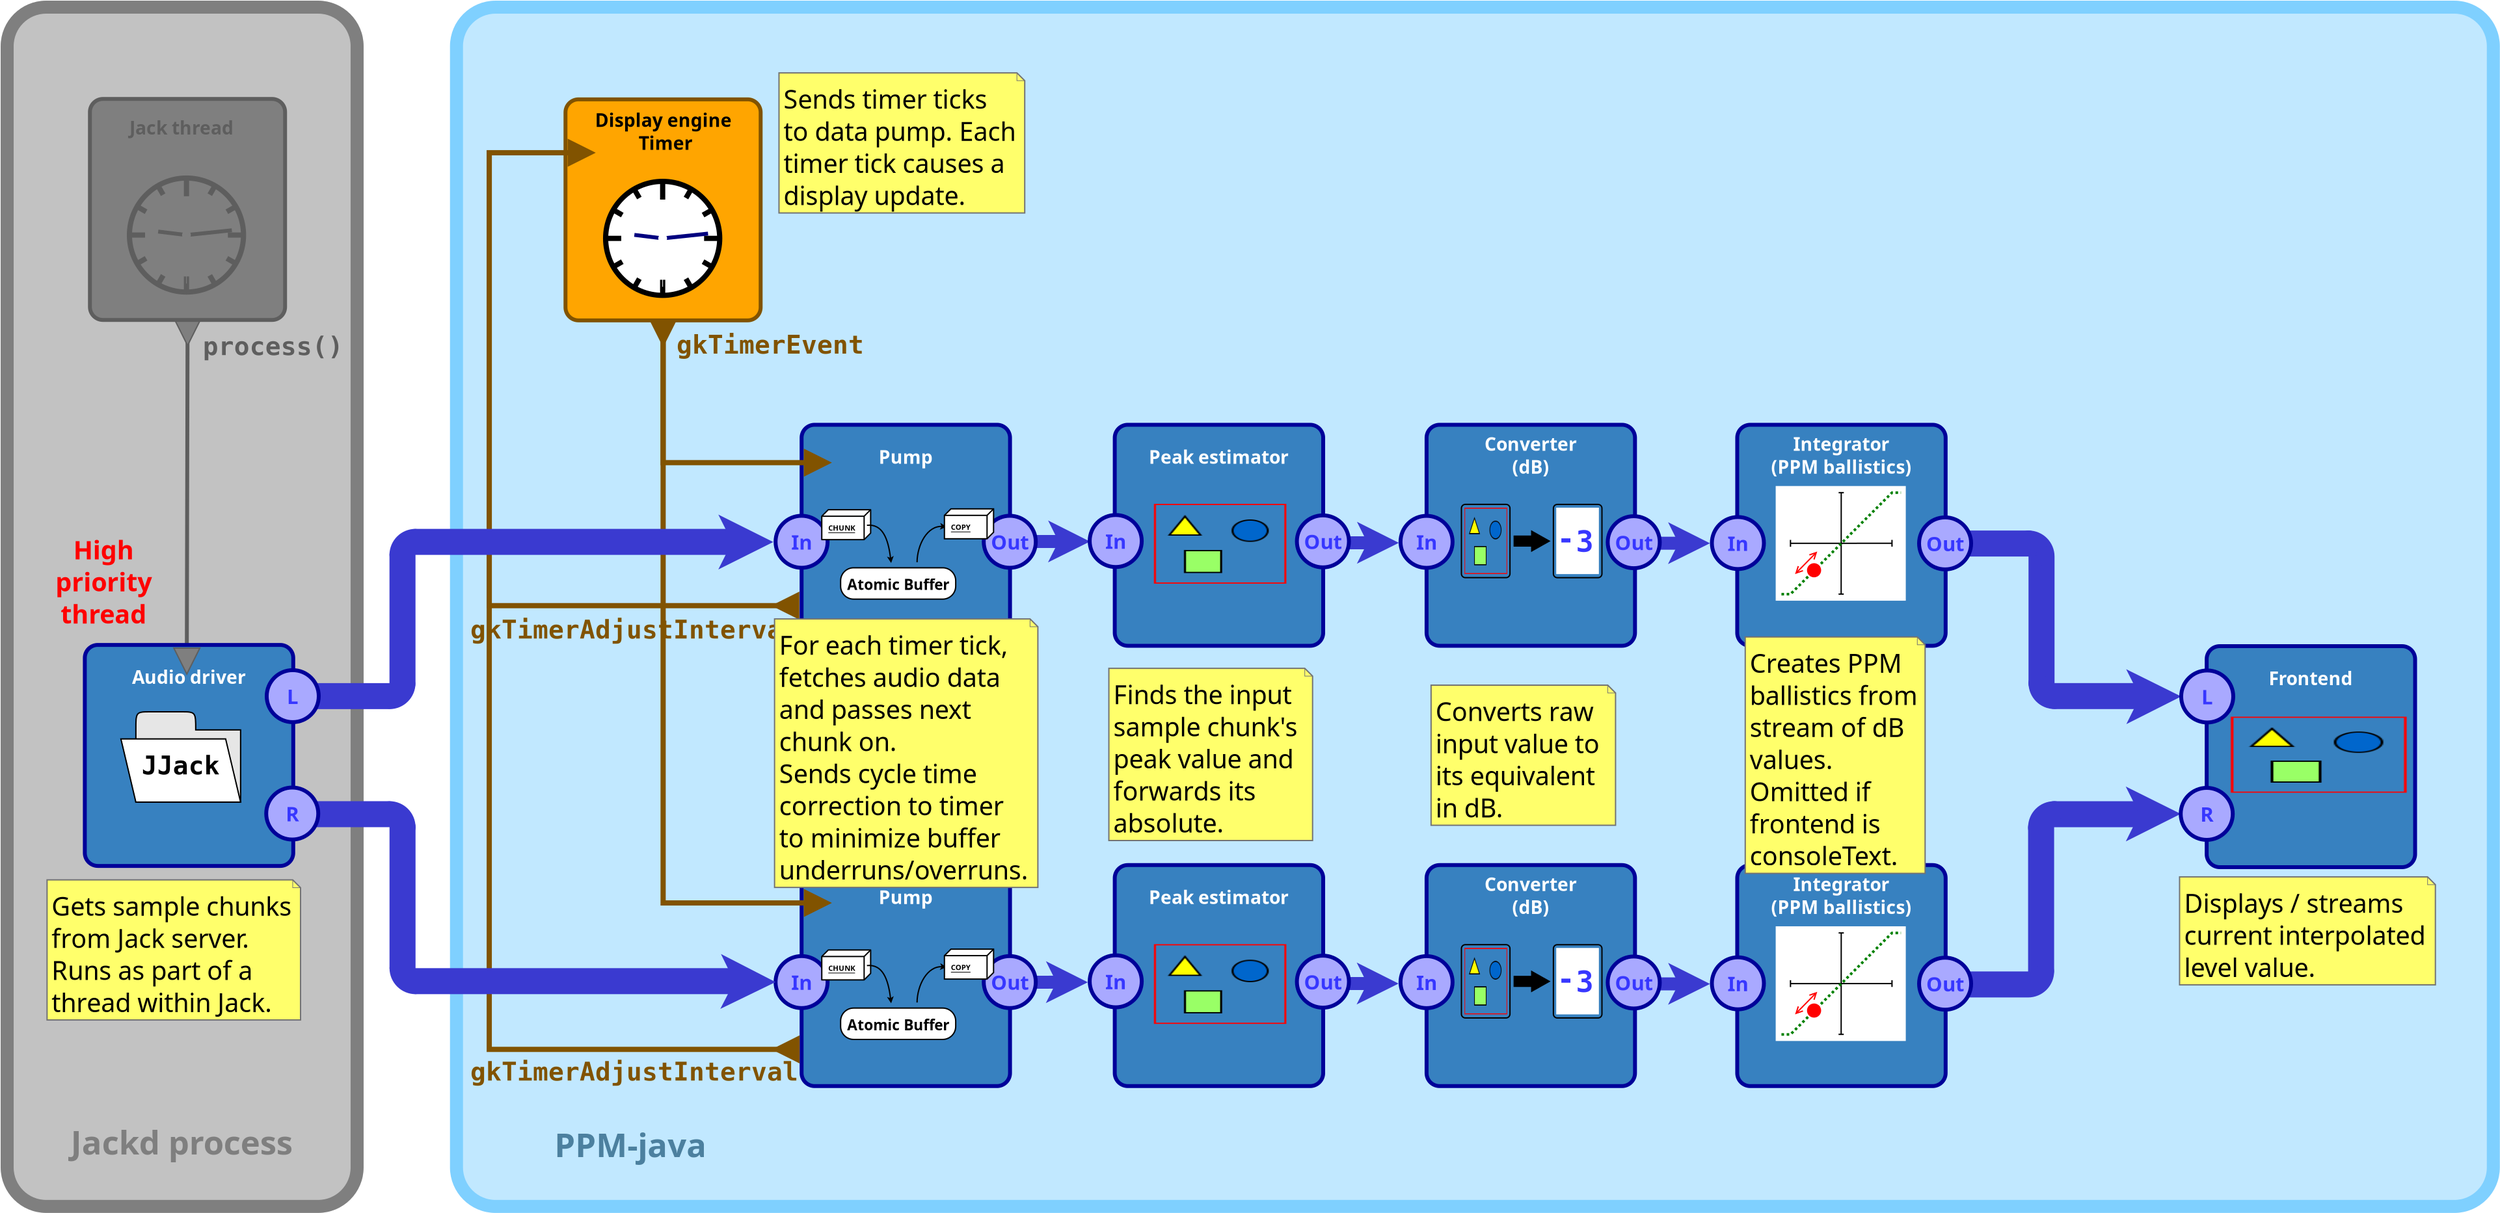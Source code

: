 <?xml version="1.0" encoding="UTF-8"?>
<dia:diagram xmlns:dia="http://www.lysator.liu.se/~alla/dia/">
  <dia:layer name="groupings" visible="true">
    <dia:object type="Standard - Box" version="0" id="O0">
      <dia:attribute name="obj_pos">
        <dia:point val="-44.524,-73.054"/>
      </dia:attribute>
      <dia:attribute name="obj_bb">
        <dia:rectangle val="-45.024,-73.554;112.528,19.691"/>
      </dia:attribute>
      <dia:attribute name="elem_corner">
        <dia:point val="-44.524,-73.054"/>
      </dia:attribute>
      <dia:attribute name="elem_width">
        <dia:real val="156.552"/>
      </dia:attribute>
      <dia:attribute name="elem_height">
        <dia:real val="92.244"/>
      </dia:attribute>
      <dia:attribute name="border_width">
        <dia:real val="1"/>
      </dia:attribute>
      <dia:attribute name="border_color">
        <dia:color val="#7fd0ff"/>
      </dia:attribute>
      <dia:attribute name="inner_color">
        <dia:color val="#c1e8ff"/>
      </dia:attribute>
      <dia:attribute name="show_background">
        <dia:boolean val="true"/>
      </dia:attribute>
      <dia:attribute name="corner_radius">
        <dia:real val="3"/>
      </dia:attribute>
    </dia:object>
    <dia:object type="Standard - Box" version="0" id="O1">
      <dia:attribute name="obj_pos">
        <dia:point val="-79.06,-73.055"/>
      </dia:attribute>
      <dia:attribute name="obj_bb">
        <dia:rectangle val="-79.56,-73.555;-51.662,19.689"/>
      </dia:attribute>
      <dia:attribute name="elem_corner">
        <dia:point val="-79.06,-73.055"/>
      </dia:attribute>
      <dia:attribute name="elem_width">
        <dia:real val="26.898"/>
      </dia:attribute>
      <dia:attribute name="elem_height">
        <dia:real val="92.244"/>
      </dia:attribute>
      <dia:attribute name="border_width">
        <dia:real val="1"/>
      </dia:attribute>
      <dia:attribute name="border_color">
        <dia:color val="#7f7f7f"/>
      </dia:attribute>
      <dia:attribute name="inner_color">
        <dia:color val="#c2c2c2"/>
      </dia:attribute>
      <dia:attribute name="show_background">
        <dia:boolean val="true"/>
      </dia:attribute>
      <dia:attribute name="corner_radius">
        <dia:real val="3"/>
      </dia:attribute>
    </dia:object>
    <dia:object type="Standard - Text" version="1" id="O2">
      <dia:attribute name="obj_pos">
        <dia:point val="-65.601,15.194"/>
      </dia:attribute>
      <dia:attribute name="obj_bb">
        <dia:rectangle val="-75.426,12.834;-55.776,15.794"/>
      </dia:attribute>
      <dia:attribute name="text">
        <dia:composite type="text">
          <dia:attribute name="string">
            <dia:string>#Jackd process#</dia:string>
          </dia:attribute>
          <dia:attribute name="font">
            <dia:font family="sans" style="80" name="Helvetica-Bold"/>
          </dia:attribute>
          <dia:attribute name="height">
            <dia:real val="3.175"/>
          </dia:attribute>
          <dia:attribute name="pos">
            <dia:point val="-65.601,15.194"/>
          </dia:attribute>
          <dia:attribute name="color">
            <dia:color val="#7f7f7f"/>
          </dia:attribute>
          <dia:attribute name="alignment">
            <dia:enum val="1"/>
          </dia:attribute>
        </dia:composite>
      </dia:attribute>
      <dia:attribute name="valign">
        <dia:enum val="3"/>
      </dia:attribute>
    </dia:object>
    <dia:object type="Standard - Text" version="1" id="O3">
      <dia:attribute name="obj_pos">
        <dia:point val="-31.147,15.397"/>
      </dia:attribute>
      <dia:attribute name="obj_bb">
        <dia:rectangle val="-37.778,13.037;-24.515,15.997"/>
      </dia:attribute>
      <dia:attribute name="text">
        <dia:composite type="text">
          <dia:attribute name="string">
            <dia:string>#PPM-java#</dia:string>
          </dia:attribute>
          <dia:attribute name="font">
            <dia:font family="sans" style="80" name="Helvetica-Bold"/>
          </dia:attribute>
          <dia:attribute name="height">
            <dia:real val="3.175"/>
          </dia:attribute>
          <dia:attribute name="pos">
            <dia:point val="-31.147,15.397"/>
          </dia:attribute>
          <dia:attribute name="color">
            <dia:color val="#4c809f"/>
          </dia:attribute>
          <dia:attribute name="alignment">
            <dia:enum val="1"/>
          </dia:attribute>
        </dia:composite>
      </dia:attribute>
      <dia:attribute name="valign">
        <dia:enum val="3"/>
      </dia:attribute>
    </dia:object>
  </dia:layer>
  <dia:layer name="objects" visible="true" active="true">
    <dia:object type="Standard - ZigZagLine" version="1" id="O4">
      <dia:attribute name="obj_pos">
        <dia:point val="70.653,-31.8"/>
      </dia:attribute>
      <dia:attribute name="obj_bb">
        <dia:rectangle val="69.653,-32.8;86.299,-19.066"/>
      </dia:attribute>
      <dia:attribute name="orth_points">
        <dia:point val="70.653,-31.8"/>
        <dia:point val="77.302,-31.8"/>
        <dia:point val="77.302,-20.066"/>
        <dia:point val="85.299,-20.066"/>
      </dia:attribute>
      <dia:attribute name="orth_orient">
        <dia:enum val="0"/>
        <dia:enum val="1"/>
        <dia:enum val="0"/>
      </dia:attribute>
      <dia:attribute name="autorouting">
        <dia:boolean val="false"/>
      </dia:attribute>
      <dia:attribute name="line_color">
        <dia:color val="#3a3ad0"/>
      </dia:attribute>
      <dia:attribute name="line_width">
        <dia:real val="2"/>
      </dia:attribute>
      <dia:attribute name="corner_radius">
        <dia:real val="1"/>
      </dia:attribute>
    </dia:object>
    <dia:object type="Standard - ZigZagLine" version="1" id="O5">
      <dia:attribute name="obj_pos">
        <dia:point val="70.621,2.116"/>
      </dia:attribute>
      <dia:attribute name="obj_bb">
        <dia:rectangle val="69.621,-11.979;86.107,3.116"/>
      </dia:attribute>
      <dia:attribute name="orth_points">
        <dia:point val="70.621,2.116"/>
        <dia:point val="77.27,2.116"/>
        <dia:point val="77.27,-10.979"/>
        <dia:point val="85.107,-10.979"/>
      </dia:attribute>
      <dia:attribute name="orth_orient">
        <dia:enum val="0"/>
        <dia:enum val="1"/>
        <dia:enum val="0"/>
      </dia:attribute>
      <dia:attribute name="autorouting">
        <dia:boolean val="false"/>
      </dia:attribute>
      <dia:attribute name="line_color">
        <dia:color val="#3a3ad0"/>
      </dia:attribute>
      <dia:attribute name="line_width">
        <dia:real val="2"/>
      </dia:attribute>
      <dia:attribute name="corner_radius">
        <dia:real val="1"/>
      </dia:attribute>
    </dia:object>
    <dia:group>
      <dia:object type="Standard - Line" version="0" id="O6">
        <dia:attribute name="obj_pos">
          <dia:point val="46.666,2.075"/>
        </dia:attribute>
        <dia:attribute name="obj_bb">
          <dia:rectangle val="46.165,1.57;50.089,2.575"/>
        </dia:attribute>
        <dia:attribute name="conn_endpoints">
          <dia:point val="46.666,2.075"/>
          <dia:point val="49.588,2.07"/>
        </dia:attribute>
        <dia:attribute name="numcp">
          <dia:int val="1"/>
        </dia:attribute>
        <dia:attribute name="line_color">
          <dia:color val="#3a3ad0"/>
        </dia:attribute>
        <dia:attribute name="line_width">
          <dia:real val="1"/>
        </dia:attribute>
        <dia:connections>
          <dia:connection handle="1" to="O7" connection="0"/>
        </dia:connections>
      </dia:object>
      <dia:object type="Standard - Line" version="0" id="O7">
        <dia:attribute name="obj_pos">
          <dia:point val="47.355,2.065"/>
        </dia:attribute>
        <dia:attribute name="obj_bb">
          <dia:rectangle val="47.305,0.456;51.933,3.68"/>
        </dia:attribute>
        <dia:attribute name="conn_endpoints">
          <dia:point val="47.355,2.065"/>
          <dia:point val="51.821,2.076"/>
        </dia:attribute>
        <dia:attribute name="numcp">
          <dia:int val="1"/>
        </dia:attribute>
        <dia:attribute name="line_color">
          <dia:color val="#3a3ad0"/>
        </dia:attribute>
        <dia:attribute name="line_width">
          <dia:real val="0.1"/>
        </dia:attribute>
        <dia:attribute name="end_arrow">
          <dia:enum val="22"/>
        </dia:attribute>
        <dia:attribute name="end_arrow_length">
          <dia:real val="3"/>
        </dia:attribute>
        <dia:attribute name="end_arrow_width">
          <dia:real val="3"/>
        </dia:attribute>
      </dia:object>
    </dia:group>
    <dia:object type="Standard - Line" version="0" id="O8">
      <dia:attribute name="obj_pos">
        <dia:point val="22.732,2.048"/>
      </dia:attribute>
      <dia:attribute name="obj_bb">
        <dia:rectangle val="22.231,1.543;26.155,2.549"/>
      </dia:attribute>
      <dia:attribute name="conn_endpoints">
        <dia:point val="22.732,2.048"/>
        <dia:point val="25.654,2.044"/>
      </dia:attribute>
      <dia:attribute name="numcp">
        <dia:int val="1"/>
      </dia:attribute>
      <dia:attribute name="line_color">
        <dia:color val="#3a3ad0"/>
      </dia:attribute>
      <dia:attribute name="line_width">
        <dia:real val="1"/>
      </dia:attribute>
      <dia:connections>
        <dia:connection handle="1" to="O9" connection="0"/>
      </dia:connections>
    </dia:object>
    <dia:object type="Standard - Line" version="0" id="O9">
      <dia:attribute name="obj_pos">
        <dia:point val="23.421,2.039"/>
      </dia:attribute>
      <dia:attribute name="obj_bb">
        <dia:rectangle val="23.371,0.43;27.999,3.654"/>
      </dia:attribute>
      <dia:attribute name="conn_endpoints">
        <dia:point val="23.421,2.039"/>
        <dia:point val="27.887,2.049"/>
      </dia:attribute>
      <dia:attribute name="numcp">
        <dia:int val="1"/>
      </dia:attribute>
      <dia:attribute name="line_color">
        <dia:color val="#3a3ad0"/>
      </dia:attribute>
      <dia:attribute name="line_width">
        <dia:real val="0.1"/>
      </dia:attribute>
      <dia:attribute name="end_arrow">
        <dia:enum val="22"/>
      </dia:attribute>
      <dia:attribute name="end_arrow_length">
        <dia:real val="3"/>
      </dia:attribute>
      <dia:attribute name="end_arrow_width">
        <dia:real val="3"/>
      </dia:attribute>
    </dia:object>
    <dia:group>
      <dia:object type="Standard - Line" version="0" id="O10">
        <dia:attribute name="obj_pos">
          <dia:point val="-1.155,1.947"/>
        </dia:attribute>
        <dia:attribute name="obj_bb">
          <dia:rectangle val="-1.656,1.442;2.268,2.448"/>
        </dia:attribute>
        <dia:attribute name="conn_endpoints">
          <dia:point val="-1.155,1.947"/>
          <dia:point val="1.767,1.942"/>
        </dia:attribute>
        <dia:attribute name="numcp">
          <dia:int val="1"/>
        </dia:attribute>
        <dia:attribute name="line_color">
          <dia:color val="#3a3ad0"/>
        </dia:attribute>
        <dia:attribute name="line_width">
          <dia:real val="1"/>
        </dia:attribute>
        <dia:connections>
          <dia:connection handle="1" to="O11" connection="0"/>
        </dia:connections>
      </dia:object>
      <dia:object type="Standard - Line" version="0" id="O11">
        <dia:attribute name="obj_pos">
          <dia:point val="-0.466,1.937"/>
        </dia:attribute>
        <dia:attribute name="obj_bb">
          <dia:rectangle val="-0.516,0.329;4.112,3.552"/>
        </dia:attribute>
        <dia:attribute name="conn_endpoints">
          <dia:point val="-0.466,1.937"/>
          <dia:point val="4.0,1.948"/>
        </dia:attribute>
        <dia:attribute name="numcp">
          <dia:int val="1"/>
        </dia:attribute>
        <dia:attribute name="line_color">
          <dia:color val="#3a3ad0"/>
        </dia:attribute>
        <dia:attribute name="line_width">
          <dia:real val="0.1"/>
        </dia:attribute>
        <dia:attribute name="end_arrow">
          <dia:enum val="22"/>
        </dia:attribute>
        <dia:attribute name="end_arrow_length">
          <dia:real val="3"/>
        </dia:attribute>
        <dia:attribute name="end_arrow_width">
          <dia:real val="3"/>
        </dia:attribute>
      </dia:object>
    </dia:group>
    <dia:group>
      <dia:object type="Standard - Line" version="0" id="O12">
        <dia:attribute name="obj_pos">
          <dia:point val="46.662,-31.82"/>
        </dia:attribute>
        <dia:attribute name="obj_bb">
          <dia:rectangle val="46.161,-32.325;50.085,-31.319"/>
        </dia:attribute>
        <dia:attribute name="conn_endpoints">
          <dia:point val="46.662,-31.82"/>
          <dia:point val="49.584,-31.824"/>
        </dia:attribute>
        <dia:attribute name="numcp">
          <dia:int val="1"/>
        </dia:attribute>
        <dia:attribute name="line_color">
          <dia:color val="#3a3ad0"/>
        </dia:attribute>
        <dia:attribute name="line_width">
          <dia:real val="1"/>
        </dia:attribute>
        <dia:connections>
          <dia:connection handle="1" to="O13" connection="0"/>
        </dia:connections>
      </dia:object>
      <dia:object type="Standard - Line" version="0" id="O13">
        <dia:attribute name="obj_pos">
          <dia:point val="47.351,-31.829"/>
        </dia:attribute>
        <dia:attribute name="obj_bb">
          <dia:rectangle val="47.301,-33.438;51.929,-30.214"/>
        </dia:attribute>
        <dia:attribute name="conn_endpoints">
          <dia:point val="47.351,-31.829"/>
          <dia:point val="51.817,-31.819"/>
        </dia:attribute>
        <dia:attribute name="numcp">
          <dia:int val="1"/>
        </dia:attribute>
        <dia:attribute name="line_color">
          <dia:color val="#3a3ad0"/>
        </dia:attribute>
        <dia:attribute name="line_width">
          <dia:real val="0.1"/>
        </dia:attribute>
        <dia:attribute name="end_arrow">
          <dia:enum val="22"/>
        </dia:attribute>
        <dia:attribute name="end_arrow_length">
          <dia:real val="3"/>
        </dia:attribute>
        <dia:attribute name="end_arrow_width">
          <dia:real val="3"/>
        </dia:attribute>
      </dia:object>
    </dia:group>
    <dia:object type="Standard - Line" version="0" id="O14">
      <dia:attribute name="obj_pos">
        <dia:point val="23.44,-31.861"/>
      </dia:attribute>
      <dia:attribute name="obj_bb">
        <dia:rectangle val="23.39,-33.47;28.018,-30.246"/>
      </dia:attribute>
      <dia:attribute name="conn_endpoints">
        <dia:point val="23.44,-31.861"/>
        <dia:point val="27.906,-31.851"/>
      </dia:attribute>
      <dia:attribute name="numcp">
        <dia:int val="1"/>
      </dia:attribute>
      <dia:attribute name="line_color">
        <dia:color val="#3a3ad0"/>
      </dia:attribute>
      <dia:attribute name="line_width">
        <dia:real val="0.1"/>
      </dia:attribute>
      <dia:attribute name="end_arrow">
        <dia:enum val="22"/>
      </dia:attribute>
      <dia:attribute name="end_arrow_length">
        <dia:real val="3"/>
      </dia:attribute>
      <dia:attribute name="end_arrow_width">
        <dia:real val="3"/>
      </dia:attribute>
    </dia:object>
    <dia:group>
      <dia:object type="Standard - Line" version="0" id="O15">
        <dia:attribute name="obj_pos">
          <dia:point val="-0.989,-31.953"/>
        </dia:attribute>
        <dia:attribute name="obj_bb">
          <dia:rectangle val="-1.49,-32.458;2.434,-31.452"/>
        </dia:attribute>
        <dia:attribute name="conn_endpoints">
          <dia:point val="-0.989,-31.953"/>
          <dia:point val="1.933,-31.957"/>
        </dia:attribute>
        <dia:attribute name="numcp">
          <dia:int val="1"/>
        </dia:attribute>
        <dia:attribute name="line_color">
          <dia:color val="#3a3ad0"/>
        </dia:attribute>
        <dia:attribute name="line_width">
          <dia:real val="1"/>
        </dia:attribute>
        <dia:connections>
          <dia:connection handle="1" to="O16" connection="0"/>
        </dia:connections>
      </dia:object>
      <dia:object type="Standard - Line" version="0" id="O16">
        <dia:attribute name="obj_pos">
          <dia:point val="-0.3,-31.963"/>
        </dia:attribute>
        <dia:attribute name="obj_bb">
          <dia:rectangle val="-0.35,-33.571;4.278,-30.348"/>
        </dia:attribute>
        <dia:attribute name="conn_endpoints">
          <dia:point val="-0.3,-31.963"/>
          <dia:point val="4.166,-31.952"/>
        </dia:attribute>
        <dia:attribute name="numcp">
          <dia:int val="1"/>
        </dia:attribute>
        <dia:attribute name="line_color">
          <dia:color val="#3a3ad0"/>
        </dia:attribute>
        <dia:attribute name="line_width">
          <dia:real val="0.1"/>
        </dia:attribute>
        <dia:attribute name="end_arrow">
          <dia:enum val="22"/>
        </dia:attribute>
        <dia:attribute name="end_arrow_length">
          <dia:real val="3"/>
        </dia:attribute>
        <dia:attribute name="end_arrow_width">
          <dia:real val="3"/>
        </dia:attribute>
      </dia:object>
    </dia:group>
    <dia:object type="Standard - Line" version="0" id="O17">
      <dia:attribute name="obj_pos">
        <dia:point val="-24.177,-31.915"/>
      </dia:attribute>
      <dia:attribute name="obj_bb">
        <dia:rectangle val="-24.288,-34.026;-20.065,-29.803"/>
      </dia:attribute>
      <dia:attribute name="conn_endpoints">
        <dia:point val="-24.177,-31.915"/>
        <dia:point val="-20.177,-31.915"/>
      </dia:attribute>
      <dia:attribute name="numcp">
        <dia:int val="1"/>
      </dia:attribute>
      <dia:attribute name="line_color">
        <dia:color val="#3a3ad0"/>
      </dia:attribute>
      <dia:attribute name="line_width">
        <dia:real val="0.1"/>
      </dia:attribute>
      <dia:attribute name="end_arrow">
        <dia:enum val="22"/>
      </dia:attribute>
      <dia:attribute name="end_arrow_length">
        <dia:real val="4.0"/>
      </dia:attribute>
      <dia:attribute name="end_arrow_width">
        <dia:real val="4.0"/>
      </dia:attribute>
    </dia:object>
    <dia:group>
      <dia:object type="Standard - Box" version="0" id="O18">
        <dia:attribute name="obj_pos">
          <dia:point val="-18,-40.933"/>
        </dia:attribute>
        <dia:attribute name="obj_bb">
          <dia:rectangle val="-18.15,-41.083;-1.83,-23.783"/>
        </dia:attribute>
        <dia:attribute name="elem_corner">
          <dia:point val="-18,-40.933"/>
        </dia:attribute>
        <dia:attribute name="elem_width">
          <dia:real val="16.02"/>
        </dia:attribute>
        <dia:attribute name="elem_height">
          <dia:real val="17"/>
        </dia:attribute>
        <dia:attribute name="border_width">
          <dia:real val="0.3"/>
        </dia:attribute>
        <dia:attribute name="border_color">
          <dia:color val="#000099"/>
        </dia:attribute>
        <dia:attribute name="inner_color">
          <dia:color val="#3781c0"/>
        </dia:attribute>
        <dia:attribute name="show_background">
          <dia:boolean val="true"/>
        </dia:attribute>
        <dia:attribute name="corner_radius">
          <dia:real val="1"/>
        </dia:attribute>
      </dia:object>
      <dia:object type="Standard - Ellipse" version="0" id="O19">
        <dia:attribute name="obj_pos">
          <dia:point val="-20,-33.933"/>
        </dia:attribute>
        <dia:attribute name="obj_bb">
          <dia:rectangle val="-20.15,-34.083;-15.85,-29.783"/>
        </dia:attribute>
        <dia:attribute name="elem_corner">
          <dia:point val="-20,-33.933"/>
        </dia:attribute>
        <dia:attribute name="elem_width">
          <dia:real val="4"/>
        </dia:attribute>
        <dia:attribute name="elem_height">
          <dia:real val="4"/>
        </dia:attribute>
        <dia:attribute name="border_width">
          <dia:real val="0.3"/>
        </dia:attribute>
        <dia:attribute name="border_color">
          <dia:color val="#000099"/>
        </dia:attribute>
        <dia:attribute name="inner_color">
          <dia:color val="#a9a9ff"/>
        </dia:attribute>
      </dia:object>
      <dia:object type="Standard - Text" version="1" id="O20">
        <dia:attribute name="obj_pos">
          <dia:point val="-10,-37.933"/>
        </dia:attribute>
        <dia:attribute name="obj_bb">
          <dia:rectangle val="-12.26,-39.243;-7.74,-37.598"/>
        </dia:attribute>
        <dia:attribute name="text">
          <dia:composite type="text">
            <dia:attribute name="string">
              <dia:string>#Pump#</dia:string>
            </dia:attribute>
            <dia:attribute name="font">
              <dia:font family="sans" style="80" name="Helvetica-Bold"/>
            </dia:attribute>
            <dia:attribute name="height">
              <dia:real val="1.764"/>
            </dia:attribute>
            <dia:attribute name="pos">
              <dia:point val="-10,-37.933"/>
            </dia:attribute>
            <dia:attribute name="color">
              <dia:color val="#ffffff"/>
            </dia:attribute>
            <dia:attribute name="alignment">
              <dia:enum val="1"/>
            </dia:attribute>
          </dia:composite>
        </dia:attribute>
        <dia:attribute name="valign">
          <dia:enum val="3"/>
        </dia:attribute>
      </dia:object>
      <dia:object type="Standard - Text" version="1" id="O21">
        <dia:attribute name="obj_pos">
          <dia:point val="-18,-31.933"/>
        </dia:attribute>
        <dia:attribute name="obj_bb">
          <dia:rectangle val="-18.841,-32.838;-17.159,-31.028"/>
        </dia:attribute>
        <dia:attribute name="text">
          <dia:composite type="text">
            <dia:attribute name="string">
              <dia:string>#In#</dia:string>
            </dia:attribute>
            <dia:attribute name="font">
              <dia:font family="sans" style="80" name="Helvetica-Bold"/>
            </dia:attribute>
            <dia:attribute name="height">
              <dia:real val="1.94"/>
            </dia:attribute>
            <dia:attribute name="pos">
              <dia:point val="-18,-31.395"/>
            </dia:attribute>
            <dia:attribute name="color">
              <dia:color val="#3737ff"/>
            </dia:attribute>
            <dia:attribute name="alignment">
              <dia:enum val="1"/>
            </dia:attribute>
          </dia:composite>
        </dia:attribute>
        <dia:attribute name="valign">
          <dia:enum val="2"/>
        </dia:attribute>
        <dia:connections>
          <dia:connection handle="0" to="O19" connection="8"/>
        </dia:connections>
      </dia:object>
      <dia:object type="Standard - Ellipse" version="0" id="O22">
        <dia:attribute name="obj_pos">
          <dia:point val="-4,-33.933"/>
        </dia:attribute>
        <dia:attribute name="obj_bb">
          <dia:rectangle val="-4.15,-34.083;0.15,-29.783"/>
        </dia:attribute>
        <dia:attribute name="elem_corner">
          <dia:point val="-4,-33.933"/>
        </dia:attribute>
        <dia:attribute name="elem_width">
          <dia:real val="4"/>
        </dia:attribute>
        <dia:attribute name="elem_height">
          <dia:real val="4"/>
        </dia:attribute>
        <dia:attribute name="border_width">
          <dia:real val="0.3"/>
        </dia:attribute>
        <dia:attribute name="border_color">
          <dia:color val="#000099"/>
        </dia:attribute>
        <dia:attribute name="inner_color">
          <dia:color val="#a9a9ff"/>
        </dia:attribute>
      </dia:object>
      <dia:object type="Standard - Text" version="1" id="O23">
        <dia:attribute name="obj_pos">
          <dia:point val="-2,-31.933"/>
        </dia:attribute>
        <dia:attribute name="obj_bb">
          <dia:rectangle val="-3.584,-32.838;-0.416,-31.028"/>
        </dia:attribute>
        <dia:attribute name="text">
          <dia:composite type="text">
            <dia:attribute name="string">
              <dia:string>#Out#</dia:string>
            </dia:attribute>
            <dia:attribute name="font">
              <dia:font family="sans" style="80" name="Helvetica-Bold"/>
            </dia:attribute>
            <dia:attribute name="height">
              <dia:real val="1.94"/>
            </dia:attribute>
            <dia:attribute name="pos">
              <dia:point val="-2,-31.395"/>
            </dia:attribute>
            <dia:attribute name="color">
              <dia:color val="#3737ff"/>
            </dia:attribute>
            <dia:attribute name="alignment">
              <dia:enum val="1"/>
            </dia:attribute>
          </dia:composite>
        </dia:attribute>
        <dia:attribute name="valign">
          <dia:enum val="2"/>
        </dia:attribute>
        <dia:connections>
          <dia:connection handle="0" to="O22" connection="8"/>
        </dia:connections>
      </dia:object>
      <dia:object type="UML - Node" version="0" id="O24">
        <dia:attribute name="obj_pos">
          <dia:point val="-16.448,-33.9"/>
        </dia:attribute>
        <dia:attribute name="obj_bb">
          <dia:rectangle val="-16.498,-34.45;-12.643,-32.05"/>
        </dia:attribute>
        <dia:attribute name="meta">
          <dia:composite type="dict"/>
        </dia:attribute>
        <dia:attribute name="elem_corner">
          <dia:point val="-16.448,-33.9"/>
        </dia:attribute>
        <dia:attribute name="elem_width">
          <dia:real val="3.255"/>
        </dia:attribute>
        <dia:attribute name="elem_height">
          <dia:real val="1.8"/>
        </dia:attribute>
        <dia:attribute name="line_colour">
          <dia:color val="#000000"/>
        </dia:attribute>
        <dia:attribute name="fill_colour">
          <dia:color val="#ffffff"/>
        </dia:attribute>
        <dia:attribute name="name">
          <dia:composite type="text">
            <dia:attribute name="string">
              <dia:string>#CHUNK#</dia:string>
            </dia:attribute>
            <dia:attribute name="font">
              <dia:font family="sans" style="80" name="Helvetica-Bold"/>
            </dia:attribute>
            <dia:attribute name="height">
              <dia:real val="0.706"/>
            </dia:attribute>
            <dia:attribute name="pos">
              <dia:point val="-15.948,-32.875"/>
            </dia:attribute>
            <dia:attribute name="color">
              <dia:color val="#000000"/>
            </dia:attribute>
            <dia:attribute name="alignment">
              <dia:enum val="0"/>
            </dia:attribute>
          </dia:composite>
        </dia:attribute>
      </dia:object>
      <dia:object type="UML - Activity" version="0" id="O25">
        <dia:attribute name="obj_pos">
          <dia:point val="-15,-29.933"/>
        </dia:attribute>
        <dia:attribute name="obj_bb">
          <dia:rectangle val="-15.05,-29.983;-5.235,-27.472"/>
        </dia:attribute>
        <dia:attribute name="meta">
          <dia:composite type="dict"/>
        </dia:attribute>
        <dia:attribute name="elem_corner">
          <dia:point val="-15,-29.933"/>
        </dia:attribute>
        <dia:attribute name="elem_width">
          <dia:real val="9.715"/>
        </dia:attribute>
        <dia:attribute name="elem_height">
          <dia:real val="2.411"/>
        </dia:attribute>
        <dia:attribute name="line_colour">
          <dia:color val="#000000"/>
        </dia:attribute>
        <dia:attribute name="fill_colour">
          <dia:color val="#ffffff"/>
        </dia:attribute>
        <dia:attribute name="text">
          <dia:composite type="text">
            <dia:attribute name="string">
              <dia:string>#Atomic Buffer#</dia:string>
            </dia:attribute>
            <dia:attribute name="font">
              <dia:font family="sans" style="80" name="Helvetica-Bold"/>
            </dia:attribute>
            <dia:attribute name="height">
              <dia:real val="1.411"/>
            </dia:attribute>
            <dia:attribute name="pos">
              <dia:point val="-10.143,-28.383"/>
            </dia:attribute>
            <dia:attribute name="color">
              <dia:color val="#000000"/>
            </dia:attribute>
            <dia:attribute name="alignment">
              <dia:enum val="1"/>
            </dia:attribute>
          </dia:composite>
        </dia:attribute>
      </dia:object>
      <dia:object type="Standard - BezierLine" version="0" id="O26">
        <dia:attribute name="obj_pos">
          <dia:point val="-12.977,-33.203"/>
        </dia:attribute>
        <dia:attribute name="obj_bb">
          <dia:rectangle val="-13.032,-33.261;-10.919,-30.302"/>
        </dia:attribute>
        <dia:attribute name="bez_points">
          <dia:point val="-12.977,-33.203"/>
          <dia:point val="-11.801,-33.319"/>
          <dia:point val="-11.348,-32.239"/>
          <dia:point val="-11.117,-30.302"/>
        </dia:attribute>
        <dia:attribute name="corner_types">
          <dia:enum val="0"/>
          <dia:enum val="0"/>
        </dia:attribute>
        <dia:attribute name="end_arrow">
          <dia:enum val="22"/>
        </dia:attribute>
        <dia:attribute name="end_arrow_length">
          <dia:real val="0.3"/>
        </dia:attribute>
        <dia:attribute name="end_arrow_width">
          <dia:real val="0.3"/>
        </dia:attribute>
      </dia:object>
      <dia:object type="Standard - BezierLine" version="0" id="O27">
        <dia:attribute name="obj_pos">
          <dia:point val="-9.125,-30.36"/>
        </dia:attribute>
        <dia:attribute name="obj_bb">
          <dia:rectangle val="-9.175,-33.386;-6.843,-30.31"/>
        </dia:attribute>
        <dia:attribute name="bez_points">
          <dia:point val="-9.125,-30.36"/>
          <dia:point val="-9.114,-31.709"/>
          <dia:point val="-8.329,-33.194"/>
          <dia:point val="-6.843,-33.088"/>
        </dia:attribute>
        <dia:attribute name="corner_types">
          <dia:enum val="0"/>
          <dia:enum val="0"/>
        </dia:attribute>
        <dia:attribute name="end_arrow">
          <dia:enum val="22"/>
        </dia:attribute>
        <dia:attribute name="end_arrow_length">
          <dia:real val="0.3"/>
        </dia:attribute>
        <dia:attribute name="end_arrow_width">
          <dia:real val="0.3"/>
        </dia:attribute>
      </dia:object>
      <dia:object type="UML - Node" version="0" id="O28">
        <dia:attribute name="obj_pos">
          <dia:point val="-7.021,-33.965"/>
        </dia:attribute>
        <dia:attribute name="obj_bb">
          <dia:rectangle val="-7.071,-34.515;-3.196,-32.115"/>
        </dia:attribute>
        <dia:attribute name="meta">
          <dia:composite type="dict"/>
        </dia:attribute>
        <dia:attribute name="elem_corner">
          <dia:point val="-7.021,-33.965"/>
        </dia:attribute>
        <dia:attribute name="elem_width">
          <dia:real val="3.276"/>
        </dia:attribute>
        <dia:attribute name="elem_height">
          <dia:real val="1.8"/>
        </dia:attribute>
        <dia:attribute name="line_colour">
          <dia:color val="#000000"/>
        </dia:attribute>
        <dia:attribute name="fill_colour">
          <dia:color val="#ffffff"/>
        </dia:attribute>
        <dia:attribute name="name">
          <dia:composite type="text">
            <dia:attribute name="string">
              <dia:string>#COPY#</dia:string>
            </dia:attribute>
            <dia:attribute name="font">
              <dia:font family="sans" style="80" name="Helvetica-Bold"/>
            </dia:attribute>
            <dia:attribute name="height">
              <dia:real val="0.706"/>
            </dia:attribute>
            <dia:attribute name="pos">
              <dia:point val="-6.521,-32.94"/>
            </dia:attribute>
            <dia:attribute name="color">
              <dia:color val="#000000"/>
            </dia:attribute>
            <dia:attribute name="alignment">
              <dia:enum val="0"/>
            </dia:attribute>
          </dia:composite>
        </dia:attribute>
      </dia:object>
      <dia:object type="Standard - Polygon" version="0" id="O29">
        <dia:attribute name="obj_pos">
          <dia:point val="-15.779,-38.02"/>
        </dia:attribute>
        <dia:attribute name="obj_bb">
          <dia:rectangle val="-17.829,-39.101;-15.668,-36.939"/>
        </dia:attribute>
        <dia:attribute name="poly_points">
          <dia:point val="-15.779,-38.02"/>
          <dia:point val="-17.779,-39.02"/>
          <dia:point val="-17.779,-37.02"/>
        </dia:attribute>
        <dia:attribute name="line_color">
          <dia:color val="#815300"/>
        </dia:attribute>
        <dia:attribute name="line_width">
          <dia:real val="0.1"/>
        </dia:attribute>
        <dia:attribute name="inner_color">
          <dia:color val="#815300"/>
        </dia:attribute>
        <dia:attribute name="show_background">
          <dia:boolean val="true"/>
        </dia:attribute>
      </dia:object>
    </dia:group>
    <dia:group>
      <dia:object type="Standard - Box" version="0" id="O30">
        <dia:attribute name="obj_pos">
          <dia:point val="56.635,-2.593"/>
        </dia:attribute>
        <dia:attribute name="obj_bb">
          <dia:rectangle val="56.585,-2.643;67.161,6.858"/>
        </dia:attribute>
        <dia:attribute name="elem_corner">
          <dia:point val="56.635,-2.593"/>
        </dia:attribute>
        <dia:attribute name="elem_width">
          <dia:real val="10.476"/>
        </dia:attribute>
        <dia:attribute name="elem_height">
          <dia:real val="9.402"/>
        </dia:attribute>
        <dia:attribute name="border_width">
          <dia:real val="0.1"/>
        </dia:attribute>
        <dia:attribute name="show_background">
          <dia:boolean val="false"/>
        </dia:attribute>
        <dia:attribute name="corner_radius">
          <dia:real val="0.3"/>
        </dia:attribute>
      </dia:object>
      <dia:object type="Standard - Box" version="0" id="O31">
        <dia:attribute name="obj_pos">
          <dia:point val="53.912,-7.067"/>
        </dia:attribute>
        <dia:attribute name="obj_bb">
          <dia:rectangle val="53.762,-7.217;70.082,10.083"/>
        </dia:attribute>
        <dia:attribute name="elem_corner">
          <dia:point val="53.912,-7.067"/>
        </dia:attribute>
        <dia:attribute name="elem_width">
          <dia:real val="16.02"/>
        </dia:attribute>
        <dia:attribute name="elem_height">
          <dia:real val="17"/>
        </dia:attribute>
        <dia:attribute name="border_width">
          <dia:real val="0.3"/>
        </dia:attribute>
        <dia:attribute name="border_color">
          <dia:color val="#000099"/>
        </dia:attribute>
        <dia:attribute name="inner_color">
          <dia:color val="#3781c0"/>
        </dia:attribute>
        <dia:attribute name="show_background">
          <dia:boolean val="true"/>
        </dia:attribute>
        <dia:attribute name="corner_radius">
          <dia:real val="1"/>
        </dia:attribute>
      </dia:object>
      <dia:object type="Standard - Text" version="1" id="O32">
        <dia:attribute name="obj_pos">
          <dia:point val="61.912,-5.067"/>
        </dia:attribute>
        <dia:attribute name="obj_bb">
          <dia:rectangle val="55.74,-6.377;68.083,-2.968"/>
        </dia:attribute>
        <dia:attribute name="text">
          <dia:composite type="text">
            <dia:attribute name="string">
              <dia:string>#Integrator
(PPM ballistics)#</dia:string>
            </dia:attribute>
            <dia:attribute name="font">
              <dia:font family="sans" style="80" name="Helvetica-Bold"/>
            </dia:attribute>
            <dia:attribute name="height">
              <dia:real val="1.764"/>
            </dia:attribute>
            <dia:attribute name="pos">
              <dia:point val="61.912,-5.067"/>
            </dia:attribute>
            <dia:attribute name="color">
              <dia:color val="#ffffff"/>
            </dia:attribute>
            <dia:attribute name="alignment">
              <dia:enum val="1"/>
            </dia:attribute>
          </dia:composite>
        </dia:attribute>
        <dia:attribute name="valign">
          <dia:enum val="3"/>
        </dia:attribute>
      </dia:object>
      <dia:object type="Standard - Ellipse" version="0" id="O33">
        <dia:attribute name="obj_pos">
          <dia:point val="51.965,0.03"/>
        </dia:attribute>
        <dia:attribute name="obj_bb">
          <dia:rectangle val="51.815,-0.12;56.115,4.18"/>
        </dia:attribute>
        <dia:attribute name="elem_corner">
          <dia:point val="51.965,0.03"/>
        </dia:attribute>
        <dia:attribute name="elem_width">
          <dia:real val="4"/>
        </dia:attribute>
        <dia:attribute name="elem_height">
          <dia:real val="4"/>
        </dia:attribute>
        <dia:attribute name="border_width">
          <dia:real val="0.3"/>
        </dia:attribute>
        <dia:attribute name="border_color">
          <dia:color val="#000099"/>
        </dia:attribute>
        <dia:attribute name="inner_color">
          <dia:color val="#a9a9ff"/>
        </dia:attribute>
      </dia:object>
      <dia:object type="Standard - Text" version="1" id="O34">
        <dia:attribute name="obj_pos">
          <dia:point val="53.965,2.03"/>
        </dia:attribute>
        <dia:attribute name="obj_bb">
          <dia:rectangle val="53.124,1.125;54.806,2.935"/>
        </dia:attribute>
        <dia:attribute name="text">
          <dia:composite type="text">
            <dia:attribute name="string">
              <dia:string>#In#</dia:string>
            </dia:attribute>
            <dia:attribute name="font">
              <dia:font family="sans" style="80" name="Helvetica-Bold"/>
            </dia:attribute>
            <dia:attribute name="height">
              <dia:real val="1.94"/>
            </dia:attribute>
            <dia:attribute name="pos">
              <dia:point val="53.965,2.567"/>
            </dia:attribute>
            <dia:attribute name="color">
              <dia:color val="#3737ff"/>
            </dia:attribute>
            <dia:attribute name="alignment">
              <dia:enum val="1"/>
            </dia:attribute>
          </dia:composite>
        </dia:attribute>
        <dia:attribute name="valign">
          <dia:enum val="2"/>
        </dia:attribute>
        <dia:connections>
          <dia:connection handle="0" to="O33" connection="8"/>
        </dia:connections>
      </dia:object>
      <dia:object type="Standard - Ellipse" version="0" id="O35">
        <dia:attribute name="obj_pos">
          <dia:point val="67.891,0.057"/>
        </dia:attribute>
        <dia:attribute name="obj_bb">
          <dia:rectangle val="67.741,-0.093;72.041,4.207"/>
        </dia:attribute>
        <dia:attribute name="elem_corner">
          <dia:point val="67.891,0.057"/>
        </dia:attribute>
        <dia:attribute name="elem_width">
          <dia:real val="4"/>
        </dia:attribute>
        <dia:attribute name="elem_height">
          <dia:real val="4"/>
        </dia:attribute>
        <dia:attribute name="border_width">
          <dia:real val="0.3"/>
        </dia:attribute>
        <dia:attribute name="border_color">
          <dia:color val="#000099"/>
        </dia:attribute>
        <dia:attribute name="inner_color">
          <dia:color val="#a9a9ff"/>
        </dia:attribute>
      </dia:object>
      <dia:object type="Standard - Text" version="1" id="O36">
        <dia:attribute name="obj_pos">
          <dia:point val="69.891,2.057"/>
        </dia:attribute>
        <dia:attribute name="obj_bb">
          <dia:rectangle val="68.307,1.152;71.474,2.962"/>
        </dia:attribute>
        <dia:attribute name="text">
          <dia:composite type="text">
            <dia:attribute name="string">
              <dia:string>#Out#</dia:string>
            </dia:attribute>
            <dia:attribute name="font">
              <dia:font family="sans" style="80" name="Helvetica-Bold"/>
            </dia:attribute>
            <dia:attribute name="height">
              <dia:real val="1.94"/>
            </dia:attribute>
            <dia:attribute name="pos">
              <dia:point val="69.891,2.594"/>
            </dia:attribute>
            <dia:attribute name="color">
              <dia:color val="#3737ff"/>
            </dia:attribute>
            <dia:attribute name="alignment">
              <dia:enum val="1"/>
            </dia:attribute>
          </dia:composite>
        </dia:attribute>
        <dia:attribute name="valign">
          <dia:enum val="2"/>
        </dia:attribute>
        <dia:connections>
          <dia:connection handle="0" to="O35" connection="8"/>
        </dia:connections>
      </dia:object>
      <dia:object type="Standard - Box" version="0" id="O37">
        <dia:attribute name="obj_pos">
          <dia:point val="56.92,-2.307"/>
        </dia:attribute>
        <dia:attribute name="obj_bb">
          <dia:rectangle val="56.87,-2.357;66.868,6.464"/>
        </dia:attribute>
        <dia:attribute name="elem_corner">
          <dia:point val="56.92,-2.307"/>
        </dia:attribute>
        <dia:attribute name="elem_width">
          <dia:real val="9.898"/>
        </dia:attribute>
        <dia:attribute name="elem_height">
          <dia:real val="8.721"/>
        </dia:attribute>
        <dia:attribute name="border_width">
          <dia:real val="0.1"/>
        </dia:attribute>
        <dia:attribute name="border_color">
          <dia:color val="#ffffff"/>
        </dia:attribute>
        <dia:attribute name="show_background">
          <dia:boolean val="true"/>
        </dia:attribute>
      </dia:object>
      <dia:object type="Standard - Line" version="0" id="O38">
        <dia:attribute name="obj_pos">
          <dia:point val="61.907,-1.847"/>
        </dia:attribute>
        <dia:attribute name="obj_bb">
          <dia:rectangle val="61.851,-1.897;61.957,6.005"/>
        </dia:attribute>
        <dia:attribute name="conn_endpoints">
          <dia:point val="61.907,-1.847"/>
          <dia:point val="61.901,5.955"/>
        </dia:attribute>
        <dia:attribute name="numcp">
          <dia:int val="1"/>
        </dia:attribute>
        <dia:connections>
          <dia:connection handle="0" to="O39" connection="0"/>
          <dia:connection handle="1" to="O40" connection="0"/>
        </dia:connections>
      </dia:object>
      <dia:object type="Standard - Line" version="0" id="O39">
        <dia:attribute name="obj_pos">
          <dia:point val="61.707,-1.847"/>
        </dia:attribute>
        <dia:attribute name="obj_bb">
          <dia:rectangle val="61.657,-1.897;62.157,-1.797"/>
        </dia:attribute>
        <dia:attribute name="conn_endpoints">
          <dia:point val="61.707,-1.847"/>
          <dia:point val="62.107,-1.847"/>
        </dia:attribute>
        <dia:attribute name="numcp">
          <dia:int val="1"/>
        </dia:attribute>
      </dia:object>
      <dia:object type="Standard - Line" version="0" id="O40">
        <dia:attribute name="obj_pos">
          <dia:point val="61.701,5.955"/>
        </dia:attribute>
        <dia:attribute name="obj_bb">
          <dia:rectangle val="61.651,5.905;62.151,6.005"/>
        </dia:attribute>
        <dia:attribute name="conn_endpoints">
          <dia:point val="61.701,5.955"/>
          <dia:point val="62.101,5.955"/>
        </dia:attribute>
        <dia:attribute name="numcp">
          <dia:int val="1"/>
        </dia:attribute>
      </dia:object>
      <dia:object type="Standard - Line" version="0" id="O41">
        <dia:attribute name="obj_pos">
          <dia:point val="58.007,1.786"/>
        </dia:attribute>
        <dia:attribute name="obj_bb">
          <dia:rectangle val="57.957,1.736;58.057,2.367"/>
        </dia:attribute>
        <dia:attribute name="conn_endpoints">
          <dia:point val="58.007,1.786"/>
          <dia:point val="58.007,2.317"/>
        </dia:attribute>
        <dia:attribute name="numcp">
          <dia:int val="1"/>
        </dia:attribute>
      </dia:object>
      <dia:object type="Standard - Line" version="0" id="O42">
        <dia:attribute name="obj_pos">
          <dia:point val="58.007,2.052"/>
        </dia:attribute>
        <dia:attribute name="obj_bb">
          <dia:rectangle val="57.957,1.997;65.859,2.102"/>
        </dia:attribute>
        <dia:attribute name="conn_endpoints">
          <dia:point val="58.007,2.052"/>
          <dia:point val="65.809,2.047"/>
        </dia:attribute>
        <dia:attribute name="numcp">
          <dia:int val="1"/>
        </dia:attribute>
        <dia:connections>
          <dia:connection handle="0" to="O41" connection="0"/>
          <dia:connection handle="1" to="O43" connection="0"/>
        </dia:connections>
      </dia:object>
      <dia:object type="Standard - Line" version="0" id="O43">
        <dia:attribute name="obj_pos">
          <dia:point val="65.809,1.787"/>
        </dia:attribute>
        <dia:attribute name="obj_bb">
          <dia:rectangle val="65.759,1.737;65.859,2.358"/>
        </dia:attribute>
        <dia:attribute name="conn_endpoints">
          <dia:point val="65.809,1.787"/>
          <dia:point val="65.809,2.308"/>
        </dia:attribute>
        <dia:attribute name="numcp">
          <dia:int val="1"/>
        </dia:attribute>
      </dia:object>
      <dia:object type="Standard - PolyLine" version="0" id="O44">
        <dia:attribute name="obj_pos">
          <dia:point val="57.312,5.963"/>
        </dia:attribute>
        <dia:attribute name="obj_bb">
          <dia:rectangle val="57.212,-1.947;66.6,6.064"/>
        </dia:attribute>
        <dia:attribute name="poly_points">
          <dia:point val="57.312,5.963"/>
          <dia:point val="58.007,5.96"/>
          <dia:point val="65.81,-1.846"/>
          <dia:point val="66.5,-1.846"/>
        </dia:attribute>
        <dia:attribute name="line_color">
          <dia:color val="#008000"/>
        </dia:attribute>
        <dia:attribute name="line_width">
          <dia:real val="0.2"/>
        </dia:attribute>
        <dia:attribute name="line_style">
          <dia:enum val="4"/>
        </dia:attribute>
        <dia:attribute name="dashlength">
          <dia:real val="2"/>
        </dia:attribute>
      </dia:object>
      <dia:object type="Standard - Ellipse" version="0" id="O45">
        <dia:attribute name="obj_pos">
          <dia:point val="59.375,3.679"/>
        </dia:attribute>
        <dia:attribute name="obj_bb">
          <dia:rectangle val="59.275,3.579;60.363,4.667"/>
        </dia:attribute>
        <dia:attribute name="elem_corner">
          <dia:point val="59.375,3.679"/>
        </dia:attribute>
        <dia:attribute name="elem_width">
          <dia:real val="0.888"/>
        </dia:attribute>
        <dia:attribute name="elem_height">
          <dia:real val="0.888"/>
        </dia:attribute>
        <dia:attribute name="border_width">
          <dia:real val="0.2"/>
        </dia:attribute>
        <dia:attribute name="border_color">
          <dia:color val="#ff0000"/>
        </dia:attribute>
        <dia:attribute name="inner_color">
          <dia:color val="#ff0000"/>
        </dia:attribute>
        <dia:attribute name="aspect">
          <dia:enum val="2"/>
        </dia:attribute>
      </dia:object>
      <dia:object type="Standard - Line" version="0" id="O46">
        <dia:attribute name="obj_pos">
          <dia:point val="58.358,4.417"/>
        </dia:attribute>
        <dia:attribute name="obj_bb">
          <dia:rectangle val="58.287,2.611;60.134,4.488"/>
        </dia:attribute>
        <dia:attribute name="conn_endpoints">
          <dia:point val="58.358,4.417"/>
          <dia:point val="60.064,2.682"/>
        </dia:attribute>
        <dia:attribute name="numcp">
          <dia:int val="1"/>
        </dia:attribute>
        <dia:attribute name="line_color">
          <dia:color val="#ff0000"/>
        </dia:attribute>
        <dia:attribute name="start_arrow">
          <dia:enum val="1"/>
        </dia:attribute>
        <dia:attribute name="start_arrow_length">
          <dia:real val="0.5"/>
        </dia:attribute>
        <dia:attribute name="start_arrow_width">
          <dia:real val="0.5"/>
        </dia:attribute>
        <dia:attribute name="end_arrow">
          <dia:enum val="1"/>
        </dia:attribute>
        <dia:attribute name="end_arrow_length">
          <dia:real val="0.5"/>
        </dia:attribute>
        <dia:attribute name="end_arrow_width">
          <dia:real val="0.5"/>
        </dia:attribute>
      </dia:object>
    </dia:group>
    <dia:group>
      <dia:object type="Standard - Box" version="0" id="O47">
        <dia:attribute name="obj_pos">
          <dia:point val="-18,-7.067"/>
        </dia:attribute>
        <dia:attribute name="obj_bb">
          <dia:rectangle val="-18.15,-7.217;-1.83,10.083"/>
        </dia:attribute>
        <dia:attribute name="elem_corner">
          <dia:point val="-18,-7.067"/>
        </dia:attribute>
        <dia:attribute name="elem_width">
          <dia:real val="16.02"/>
        </dia:attribute>
        <dia:attribute name="elem_height">
          <dia:real val="17"/>
        </dia:attribute>
        <dia:attribute name="border_width">
          <dia:real val="0.3"/>
        </dia:attribute>
        <dia:attribute name="border_color">
          <dia:color val="#000099"/>
        </dia:attribute>
        <dia:attribute name="inner_color">
          <dia:color val="#3781c0"/>
        </dia:attribute>
        <dia:attribute name="show_background">
          <dia:boolean val="true"/>
        </dia:attribute>
        <dia:attribute name="corner_radius">
          <dia:real val="1"/>
        </dia:attribute>
      </dia:object>
      <dia:object type="Standard - Ellipse" version="0" id="O48">
        <dia:attribute name="obj_pos">
          <dia:point val="-20,-0.067"/>
        </dia:attribute>
        <dia:attribute name="obj_bb">
          <dia:rectangle val="-20.15,-0.217;-15.85,4.083"/>
        </dia:attribute>
        <dia:attribute name="elem_corner">
          <dia:point val="-20,-0.067"/>
        </dia:attribute>
        <dia:attribute name="elem_width">
          <dia:real val="4"/>
        </dia:attribute>
        <dia:attribute name="elem_height">
          <dia:real val="4"/>
        </dia:attribute>
        <dia:attribute name="border_width">
          <dia:real val="0.3"/>
        </dia:attribute>
        <dia:attribute name="border_color">
          <dia:color val="#000099"/>
        </dia:attribute>
        <dia:attribute name="inner_color">
          <dia:color val="#a9a9ff"/>
        </dia:attribute>
      </dia:object>
      <dia:object type="Standard - Text" version="1" id="O49">
        <dia:attribute name="obj_pos">
          <dia:point val="-10,-4.067"/>
        </dia:attribute>
        <dia:attribute name="obj_bb">
          <dia:rectangle val="-12.26,-5.377;-7.74,-3.732"/>
        </dia:attribute>
        <dia:attribute name="text">
          <dia:composite type="text">
            <dia:attribute name="string">
              <dia:string>#Pump#</dia:string>
            </dia:attribute>
            <dia:attribute name="font">
              <dia:font family="sans" style="80" name="Helvetica-Bold"/>
            </dia:attribute>
            <dia:attribute name="height">
              <dia:real val="1.764"/>
            </dia:attribute>
            <dia:attribute name="pos">
              <dia:point val="-10,-4.067"/>
            </dia:attribute>
            <dia:attribute name="color">
              <dia:color val="#ffffff"/>
            </dia:attribute>
            <dia:attribute name="alignment">
              <dia:enum val="1"/>
            </dia:attribute>
          </dia:composite>
        </dia:attribute>
        <dia:attribute name="valign">
          <dia:enum val="3"/>
        </dia:attribute>
      </dia:object>
      <dia:object type="Standard - Text" version="1" id="O50">
        <dia:attribute name="obj_pos">
          <dia:point val="-18,1.933"/>
        </dia:attribute>
        <dia:attribute name="obj_bb">
          <dia:rectangle val="-18.841,1.028;-17.159,2.838"/>
        </dia:attribute>
        <dia:attribute name="text">
          <dia:composite type="text">
            <dia:attribute name="string">
              <dia:string>#In#</dia:string>
            </dia:attribute>
            <dia:attribute name="font">
              <dia:font family="sans" style="80" name="Helvetica-Bold"/>
            </dia:attribute>
            <dia:attribute name="height">
              <dia:real val="1.94"/>
            </dia:attribute>
            <dia:attribute name="pos">
              <dia:point val="-18,2.47"/>
            </dia:attribute>
            <dia:attribute name="color">
              <dia:color val="#3737ff"/>
            </dia:attribute>
            <dia:attribute name="alignment">
              <dia:enum val="1"/>
            </dia:attribute>
          </dia:composite>
        </dia:attribute>
        <dia:attribute name="valign">
          <dia:enum val="2"/>
        </dia:attribute>
        <dia:connections>
          <dia:connection handle="0" to="O48" connection="8"/>
        </dia:connections>
      </dia:object>
      <dia:object type="Standard - Ellipse" version="0" id="O51">
        <dia:attribute name="obj_pos">
          <dia:point val="-4,-0.067"/>
        </dia:attribute>
        <dia:attribute name="obj_bb">
          <dia:rectangle val="-4.15,-0.217;0.15,4.083"/>
        </dia:attribute>
        <dia:attribute name="elem_corner">
          <dia:point val="-4,-0.067"/>
        </dia:attribute>
        <dia:attribute name="elem_width">
          <dia:real val="4"/>
        </dia:attribute>
        <dia:attribute name="elem_height">
          <dia:real val="4"/>
        </dia:attribute>
        <dia:attribute name="border_width">
          <dia:real val="0.3"/>
        </dia:attribute>
        <dia:attribute name="border_color">
          <dia:color val="#000099"/>
        </dia:attribute>
        <dia:attribute name="inner_color">
          <dia:color val="#a9a9ff"/>
        </dia:attribute>
      </dia:object>
      <dia:object type="Standard - Text" version="1" id="O52">
        <dia:attribute name="obj_pos">
          <dia:point val="-2,1.933"/>
        </dia:attribute>
        <dia:attribute name="obj_bb">
          <dia:rectangle val="-3.584,1.028;-0.416,2.838"/>
        </dia:attribute>
        <dia:attribute name="text">
          <dia:composite type="text">
            <dia:attribute name="string">
              <dia:string>#Out#</dia:string>
            </dia:attribute>
            <dia:attribute name="font">
              <dia:font family="sans" style="80" name="Helvetica-Bold"/>
            </dia:attribute>
            <dia:attribute name="height">
              <dia:real val="1.94"/>
            </dia:attribute>
            <dia:attribute name="pos">
              <dia:point val="-2,2.47"/>
            </dia:attribute>
            <dia:attribute name="color">
              <dia:color val="#3737ff"/>
            </dia:attribute>
            <dia:attribute name="alignment">
              <dia:enum val="1"/>
            </dia:attribute>
          </dia:composite>
        </dia:attribute>
        <dia:attribute name="valign">
          <dia:enum val="2"/>
        </dia:attribute>
        <dia:connections>
          <dia:connection handle="0" to="O51" connection="8"/>
        </dia:connections>
      </dia:object>
      <dia:object type="UML - Node" version="0" id="O53">
        <dia:attribute name="obj_pos">
          <dia:point val="-16.448,-0.035"/>
        </dia:attribute>
        <dia:attribute name="obj_bb">
          <dia:rectangle val="-16.498,-0.585;-12.643,1.815"/>
        </dia:attribute>
        <dia:attribute name="meta">
          <dia:composite type="dict"/>
        </dia:attribute>
        <dia:attribute name="elem_corner">
          <dia:point val="-16.448,-0.035"/>
        </dia:attribute>
        <dia:attribute name="elem_width">
          <dia:real val="3.255"/>
        </dia:attribute>
        <dia:attribute name="elem_height">
          <dia:real val="1.8"/>
        </dia:attribute>
        <dia:attribute name="line_colour">
          <dia:color val="#000000"/>
        </dia:attribute>
        <dia:attribute name="fill_colour">
          <dia:color val="#ffffff"/>
        </dia:attribute>
        <dia:attribute name="name">
          <dia:composite type="text">
            <dia:attribute name="string">
              <dia:string>#CHUNK#</dia:string>
            </dia:attribute>
            <dia:attribute name="font">
              <dia:font family="sans" style="80" name="Helvetica-Bold"/>
            </dia:attribute>
            <dia:attribute name="height">
              <dia:real val="0.706"/>
            </dia:attribute>
            <dia:attribute name="pos">
              <dia:point val="-15.948,0.99"/>
            </dia:attribute>
            <dia:attribute name="color">
              <dia:color val="#000000"/>
            </dia:attribute>
            <dia:attribute name="alignment">
              <dia:enum val="0"/>
            </dia:attribute>
          </dia:composite>
        </dia:attribute>
      </dia:object>
      <dia:object type="UML - Activity" version="0" id="O54">
        <dia:attribute name="obj_pos">
          <dia:point val="-15,3.933"/>
        </dia:attribute>
        <dia:attribute name="obj_bb">
          <dia:rectangle val="-15.05,3.883;-5.235,6.394"/>
        </dia:attribute>
        <dia:attribute name="meta">
          <dia:composite type="dict"/>
        </dia:attribute>
        <dia:attribute name="elem_corner">
          <dia:point val="-15,3.933"/>
        </dia:attribute>
        <dia:attribute name="elem_width">
          <dia:real val="9.715"/>
        </dia:attribute>
        <dia:attribute name="elem_height">
          <dia:real val="2.411"/>
        </dia:attribute>
        <dia:attribute name="line_colour">
          <dia:color val="#000000"/>
        </dia:attribute>
        <dia:attribute name="fill_colour">
          <dia:color val="#ffffff"/>
        </dia:attribute>
        <dia:attribute name="text">
          <dia:composite type="text">
            <dia:attribute name="string">
              <dia:string>#Atomic Buffer#</dia:string>
            </dia:attribute>
            <dia:attribute name="font">
              <dia:font family="sans" style="80" name="Helvetica-Bold"/>
            </dia:attribute>
            <dia:attribute name="height">
              <dia:real val="1.411"/>
            </dia:attribute>
            <dia:attribute name="pos">
              <dia:point val="-10.143,5.483"/>
            </dia:attribute>
            <dia:attribute name="color">
              <dia:color val="#000000"/>
            </dia:attribute>
            <dia:attribute name="alignment">
              <dia:enum val="1"/>
            </dia:attribute>
          </dia:composite>
        </dia:attribute>
      </dia:object>
      <dia:object type="Standard - BezierLine" version="0" id="O55">
        <dia:attribute name="obj_pos">
          <dia:point val="-12.977,0.663"/>
        </dia:attribute>
        <dia:attribute name="obj_bb">
          <dia:rectangle val="-13.032,0.604;-10.919,3.564"/>
        </dia:attribute>
        <dia:attribute name="bez_points">
          <dia:point val="-12.977,0.663"/>
          <dia:point val="-11.801,0.547"/>
          <dia:point val="-11.348,1.627"/>
          <dia:point val="-11.117,3.564"/>
        </dia:attribute>
        <dia:attribute name="corner_types">
          <dia:enum val="0"/>
          <dia:enum val="0"/>
        </dia:attribute>
        <dia:attribute name="end_arrow">
          <dia:enum val="22"/>
        </dia:attribute>
        <dia:attribute name="end_arrow_length">
          <dia:real val="0.3"/>
        </dia:attribute>
        <dia:attribute name="end_arrow_width">
          <dia:real val="0.3"/>
        </dia:attribute>
      </dia:object>
      <dia:object type="Standard - BezierLine" version="0" id="O56">
        <dia:attribute name="obj_pos">
          <dia:point val="-9.125,3.505"/>
        </dia:attribute>
        <dia:attribute name="obj_bb">
          <dia:rectangle val="-9.175,0.479;-6.843,3.556"/>
        </dia:attribute>
        <dia:attribute name="bez_points">
          <dia:point val="-9.125,3.505"/>
          <dia:point val="-9.114,2.157"/>
          <dia:point val="-8.329,0.672"/>
          <dia:point val="-6.843,0.778"/>
        </dia:attribute>
        <dia:attribute name="corner_types">
          <dia:enum val="0"/>
          <dia:enum val="0"/>
        </dia:attribute>
        <dia:attribute name="end_arrow">
          <dia:enum val="22"/>
        </dia:attribute>
        <dia:attribute name="end_arrow_length">
          <dia:real val="0.3"/>
        </dia:attribute>
        <dia:attribute name="end_arrow_width">
          <dia:real val="0.3"/>
        </dia:attribute>
      </dia:object>
      <dia:object type="UML - Node" version="0" id="O57">
        <dia:attribute name="obj_pos">
          <dia:point val="-7.021,-0.1"/>
        </dia:attribute>
        <dia:attribute name="obj_bb">
          <dia:rectangle val="-7.071,-0.65;-3.196,1.75"/>
        </dia:attribute>
        <dia:attribute name="meta">
          <dia:composite type="dict"/>
        </dia:attribute>
        <dia:attribute name="elem_corner">
          <dia:point val="-7.021,-0.1"/>
        </dia:attribute>
        <dia:attribute name="elem_width">
          <dia:real val="3.276"/>
        </dia:attribute>
        <dia:attribute name="elem_height">
          <dia:real val="1.8"/>
        </dia:attribute>
        <dia:attribute name="line_colour">
          <dia:color val="#000000"/>
        </dia:attribute>
        <dia:attribute name="fill_colour">
          <dia:color val="#ffffff"/>
        </dia:attribute>
        <dia:attribute name="name">
          <dia:composite type="text">
            <dia:attribute name="string">
              <dia:string>#COPY#</dia:string>
            </dia:attribute>
            <dia:attribute name="font">
              <dia:font family="sans" style="80" name="Helvetica-Bold"/>
            </dia:attribute>
            <dia:attribute name="height">
              <dia:real val="0.706"/>
            </dia:attribute>
            <dia:attribute name="pos">
              <dia:point val="-6.521,0.925"/>
            </dia:attribute>
            <dia:attribute name="color">
              <dia:color val="#000000"/>
            </dia:attribute>
            <dia:attribute name="alignment">
              <dia:enum val="0"/>
            </dia:attribute>
          </dia:composite>
        </dia:attribute>
      </dia:object>
      <dia:object type="Standard - Polygon" version="0" id="O58">
        <dia:attribute name="obj_pos">
          <dia:point val="-15.779,-4.154"/>
        </dia:attribute>
        <dia:attribute name="obj_bb">
          <dia:rectangle val="-17.829,-5.235;-15.668,-3.073"/>
        </dia:attribute>
        <dia:attribute name="poly_points">
          <dia:point val="-15.779,-4.154"/>
          <dia:point val="-17.779,-5.154"/>
          <dia:point val="-17.779,-3.154"/>
        </dia:attribute>
        <dia:attribute name="line_color">
          <dia:color val="#815300"/>
        </dia:attribute>
        <dia:attribute name="line_width">
          <dia:real val="0.1"/>
        </dia:attribute>
        <dia:attribute name="inner_color">
          <dia:color val="#815300"/>
        </dia:attribute>
        <dia:attribute name="show_background">
          <dia:boolean val="true"/>
        </dia:attribute>
      </dia:object>
    </dia:group>
    <dia:object type="Standard - ZigZagLine" version="1" id="O59">
      <dia:attribute name="obj_pos">
        <dia:point val="-28.642,-49.0"/>
      </dia:attribute>
      <dia:attribute name="obj_bb">
        <dia:rectangle val="-28.841,-49.2;-17.579,-37.82"/>
      </dia:attribute>
      <dia:attribute name="orth_points">
        <dia:point val="-28.642,-49.0"/>
        <dia:point val="-28.642,-38.02"/>
        <dia:point val="-17.779,-38.02"/>
      </dia:attribute>
      <dia:attribute name="orth_orient">
        <dia:enum val="1"/>
        <dia:enum val="0"/>
      </dia:attribute>
      <dia:attribute name="autorouting">
        <dia:boolean val="false"/>
      </dia:attribute>
      <dia:attribute name="line_color">
        <dia:color val="#815300"/>
      </dia:attribute>
      <dia:attribute name="line_width">
        <dia:real val="0.4"/>
      </dia:attribute>
      <dia:connections>
        <dia:connection handle="0" to="O86" connection="4"/>
        <dia:connection handle="1" to="O29" connection="3"/>
      </dia:connections>
    </dia:object>
    <dia:object type="Standard - ZigZagLine" version="1" id="O60">
      <dia:attribute name="obj_pos">
        <dia:point val="-28.642,-49.0"/>
      </dia:attribute>
      <dia:attribute name="obj_bb">
        <dia:rectangle val="-28.841,-49.2;-17.579,-3.954"/>
      </dia:attribute>
      <dia:attribute name="orth_points">
        <dia:point val="-28.642,-49.0"/>
        <dia:point val="-28.642,-4.154"/>
        <dia:point val="-17.779,-4.154"/>
      </dia:attribute>
      <dia:attribute name="orth_orient">
        <dia:enum val="1"/>
        <dia:enum val="0"/>
      </dia:attribute>
      <dia:attribute name="autorouting">
        <dia:boolean val="false"/>
      </dia:attribute>
      <dia:attribute name="line_color">
        <dia:color val="#815300"/>
      </dia:attribute>
      <dia:attribute name="line_width">
        <dia:real val="0.4"/>
      </dia:attribute>
      <dia:connections>
        <dia:connection handle="0" to="O86" connection="4"/>
        <dia:connection handle="1" to="O58" connection="3"/>
      </dia:connections>
    </dia:object>
    <dia:object type="Standard - Text" version="1" id="O61">
      <dia:attribute name="obj_pos">
        <dia:point val="-27.604,-46.404"/>
      </dia:attribute>
      <dia:attribute name="obj_bb">
        <dia:rectangle val="-27.604,-48.239;-13.324,-45.937"/>
      </dia:attribute>
      <dia:attribute name="text">
        <dia:composite type="text">
          <dia:attribute name="string">
            <dia:string>#gkTimerEvent#</dia:string>
          </dia:attribute>
          <dia:attribute name="font">
            <dia:font family="monospace" style="80" name="Courier-Bold"/>
          </dia:attribute>
          <dia:attribute name="height">
            <dia:real val="2.469"/>
          </dia:attribute>
          <dia:attribute name="pos">
            <dia:point val="-27.604,-46.404"/>
          </dia:attribute>
          <dia:attribute name="color">
            <dia:color val="#815300"/>
          </dia:attribute>
          <dia:attribute name="alignment">
            <dia:enum val="0"/>
          </dia:attribute>
        </dia:composite>
      </dia:attribute>
      <dia:attribute name="valign">
        <dia:enum val="3"/>
      </dia:attribute>
    </dia:object>
    <dia:object type="Standard - Line" version="0" id="O62">
      <dia:attribute name="obj_pos">
        <dia:point val="-24.084,1.886"/>
      </dia:attribute>
      <dia:attribute name="obj_bb">
        <dia:rectangle val="-24.136,-0.226;-19.888,3.998"/>
      </dia:attribute>
      <dia:attribute name="conn_endpoints">
        <dia:point val="-24.084,1.886"/>
        <dia:point val="-20,1.933"/>
      </dia:attribute>
      <dia:attribute name="numcp">
        <dia:int val="1"/>
      </dia:attribute>
      <dia:attribute name="line_color">
        <dia:color val="#3a3ad0"/>
      </dia:attribute>
      <dia:attribute name="line_width">
        <dia:real val="0.1"/>
      </dia:attribute>
      <dia:attribute name="end_arrow">
        <dia:enum val="22"/>
      </dia:attribute>
      <dia:attribute name="end_arrow_length">
        <dia:real val="4.0"/>
      </dia:attribute>
      <dia:attribute name="end_arrow_width">
        <dia:real val="4.0"/>
      </dia:attribute>
      <dia:connections>
        <dia:connection handle="1" to="O48" connection="3"/>
      </dia:connections>
    </dia:object>
    <dia:object type="Standard - Line" version="0" id="O63">
      <dia:attribute name="obj_pos">
        <dia:point val="83.908,-20.021"/>
      </dia:attribute>
      <dia:attribute name="obj_bb">
        <dia:rectangle val="83.858,-22.132;88.148,-17.909"/>
      </dia:attribute>
      <dia:attribute name="conn_endpoints">
        <dia:point val="83.908,-20.021"/>
        <dia:point val="88.037,-20.035"/>
      </dia:attribute>
      <dia:attribute name="numcp">
        <dia:int val="1"/>
      </dia:attribute>
      <dia:attribute name="line_color">
        <dia:color val="#3a3ad0"/>
      </dia:attribute>
      <dia:attribute name="line_width">
        <dia:real val="0.1"/>
      </dia:attribute>
      <dia:attribute name="end_arrow">
        <dia:enum val="22"/>
      </dia:attribute>
      <dia:attribute name="end_arrow_length">
        <dia:real val="4.0"/>
      </dia:attribute>
      <dia:attribute name="end_arrow_width">
        <dia:real val="4.0"/>
      </dia:attribute>
      <dia:connections>
        <dia:connection handle="1" to="O92" connection="3"/>
      </dia:connections>
    </dia:object>
    <dia:object type="Standard - Line" version="0" id="O64">
      <dia:attribute name="obj_pos">
        <dia:point val="83.876,-10.998"/>
      </dia:attribute>
      <dia:attribute name="obj_bb">
        <dia:rectangle val="83.826,-13.11;88.112,-8.886"/>
      </dia:attribute>
      <dia:attribute name="conn_endpoints">
        <dia:point val="83.876,-10.998"/>
        <dia:point val="88,-11.005"/>
      </dia:attribute>
      <dia:attribute name="numcp">
        <dia:int val="1"/>
      </dia:attribute>
      <dia:attribute name="line_color">
        <dia:color val="#3a3ad0"/>
      </dia:attribute>
      <dia:attribute name="line_width">
        <dia:real val="0.1"/>
      </dia:attribute>
      <dia:attribute name="end_arrow">
        <dia:enum val="22"/>
      </dia:attribute>
      <dia:attribute name="end_arrow_length">
        <dia:real val="4.0"/>
      </dia:attribute>
      <dia:attribute name="end_arrow_width">
        <dia:real val="4.0"/>
      </dia:attribute>
      <dia:connections>
        <dia:connection handle="1" to="O90" connection="3"/>
      </dia:connections>
    </dia:object>
    <dia:object type="Standard - Ellipse" version="0" id="O65">
      <dia:attribute name="obj_pos">
        <dia:point val="77.584,-11.938"/>
      </dia:attribute>
      <dia:attribute name="obj_bb">
        <dia:rectangle val="77.534,-11.988;79.036,-10.485"/>
      </dia:attribute>
      <dia:attribute name="elem_corner">
        <dia:point val="77.584,-11.938"/>
      </dia:attribute>
      <dia:attribute name="elem_width">
        <dia:real val="1.403"/>
      </dia:attribute>
      <dia:attribute name="elem_height">
        <dia:real val="1.403"/>
      </dia:attribute>
      <dia:attribute name="border_width">
        <dia:real val="0.1"/>
      </dia:attribute>
      <dia:attribute name="border_color">
        <dia:color val="#3a3ad0"/>
      </dia:attribute>
      <dia:attribute name="inner_color">
        <dia:color val="#3a3ad0"/>
      </dia:attribute>
      <dia:attribute name="aspect">
        <dia:enum val="2"/>
      </dia:attribute>
    </dia:object>
    <dia:object type="Standard - Ellipse" version="0" id="O66">
      <dia:attribute name="obj_pos">
        <dia:point val="76.31,-10.644"/>
      </dia:attribute>
      <dia:attribute name="obj_bb">
        <dia:rectangle val="76.26,-10.694;77.763,-9.191"/>
      </dia:attribute>
      <dia:attribute name="elem_corner">
        <dia:point val="76.31,-10.644"/>
      </dia:attribute>
      <dia:attribute name="elem_width">
        <dia:real val="1.403"/>
      </dia:attribute>
      <dia:attribute name="elem_height">
        <dia:real val="1.403"/>
      </dia:attribute>
      <dia:attribute name="border_width">
        <dia:real val="0.1"/>
      </dia:attribute>
      <dia:attribute name="border_color">
        <dia:color val="#3a3ad0"/>
      </dia:attribute>
      <dia:attribute name="inner_color">
        <dia:color val="#3a3ad0"/>
      </dia:attribute>
      <dia:attribute name="aspect">
        <dia:enum val="2"/>
      </dia:attribute>
    </dia:object>
    <dia:object type="Standard - Ellipse" version="0" id="O67">
      <dia:attribute name="obj_pos">
        <dia:point val="76.814,0.392"/>
      </dia:attribute>
      <dia:attribute name="obj_bb">
        <dia:rectangle val="76.764,0.342;78.267,1.845"/>
      </dia:attribute>
      <dia:attribute name="elem_corner">
        <dia:point val="76.814,0.392"/>
      </dia:attribute>
      <dia:attribute name="elem_width">
        <dia:real val="1.403"/>
      </dia:attribute>
      <dia:attribute name="elem_height">
        <dia:real val="1.403"/>
      </dia:attribute>
      <dia:attribute name="border_width">
        <dia:real val="0.1"/>
      </dia:attribute>
      <dia:attribute name="border_color">
        <dia:color val="#3a3ad0"/>
      </dia:attribute>
      <dia:attribute name="inner_color">
        <dia:color val="#3a3ad0"/>
      </dia:attribute>
      <dia:attribute name="aspect">
        <dia:enum val="2"/>
      </dia:attribute>
    </dia:object>
    <dia:object type="Standard - Ellipse" version="0" id="O68">
      <dia:attribute name="obj_pos">
        <dia:point val="75.564,1.641"/>
      </dia:attribute>
      <dia:attribute name="obj_bb">
        <dia:rectangle val="75.513,1.591;77.016,3.094"/>
      </dia:attribute>
      <dia:attribute name="elem_corner">
        <dia:point val="75.564,1.641"/>
      </dia:attribute>
      <dia:attribute name="elem_width">
        <dia:real val="1.403"/>
      </dia:attribute>
      <dia:attribute name="elem_height">
        <dia:real val="1.403"/>
      </dia:attribute>
      <dia:attribute name="border_width">
        <dia:real val="0.1"/>
      </dia:attribute>
      <dia:attribute name="border_color">
        <dia:color val="#3a3ad0"/>
      </dia:attribute>
      <dia:attribute name="inner_color">
        <dia:color val="#3a3ad0"/>
      </dia:attribute>
      <dia:attribute name="aspect">
        <dia:enum val="2"/>
      </dia:attribute>
    </dia:object>
    <dia:object type="Standard - Ellipse" version="0" id="O69">
      <dia:attribute name="obj_pos">
        <dia:point val="75.601,-32.753"/>
      </dia:attribute>
      <dia:attribute name="obj_bb">
        <dia:rectangle val="75.551,-32.803;77.054,-31.3"/>
      </dia:attribute>
      <dia:attribute name="elem_corner">
        <dia:point val="75.601,-32.753"/>
      </dia:attribute>
      <dia:attribute name="elem_width">
        <dia:real val="1.403"/>
      </dia:attribute>
      <dia:attribute name="elem_height">
        <dia:real val="1.403"/>
      </dia:attribute>
      <dia:attribute name="border_width">
        <dia:real val="0.1"/>
      </dia:attribute>
      <dia:attribute name="border_color">
        <dia:color val="#3a3ad0"/>
      </dia:attribute>
      <dia:attribute name="inner_color">
        <dia:color val="#3a3ad0"/>
      </dia:attribute>
      <dia:attribute name="aspect">
        <dia:enum val="2"/>
      </dia:attribute>
    </dia:object>
    <dia:object type="Standard - Ellipse" version="0" id="O70">
      <dia:attribute name="obj_pos">
        <dia:point val="76.836,-31.52"/>
      </dia:attribute>
      <dia:attribute name="obj_bb">
        <dia:rectangle val="76.786,-31.57;78.289,-30.067"/>
      </dia:attribute>
      <dia:attribute name="elem_corner">
        <dia:point val="76.836,-31.52"/>
      </dia:attribute>
      <dia:attribute name="elem_width">
        <dia:real val="1.403"/>
      </dia:attribute>
      <dia:attribute name="elem_height">
        <dia:real val="1.403"/>
      </dia:attribute>
      <dia:attribute name="border_width">
        <dia:real val="0.1"/>
      </dia:attribute>
      <dia:attribute name="border_color">
        <dia:color val="#3a3ad0"/>
      </dia:attribute>
      <dia:attribute name="inner_color">
        <dia:color val="#3a3ad0"/>
      </dia:attribute>
      <dia:attribute name="aspect">
        <dia:enum val="2"/>
      </dia:attribute>
    </dia:object>
    <dia:object type="Standard - Ellipse" version="0" id="O71">
      <dia:attribute name="obj_pos">
        <dia:point val="76.343,-21.758"/>
      </dia:attribute>
      <dia:attribute name="obj_bb">
        <dia:rectangle val="76.293,-21.808;77.796,-20.305"/>
      </dia:attribute>
      <dia:attribute name="elem_corner">
        <dia:point val="76.343,-21.758"/>
      </dia:attribute>
      <dia:attribute name="elem_width">
        <dia:real val="1.403"/>
      </dia:attribute>
      <dia:attribute name="elem_height">
        <dia:real val="1.403"/>
      </dia:attribute>
      <dia:attribute name="border_width">
        <dia:real val="0.1"/>
      </dia:attribute>
      <dia:attribute name="border_color">
        <dia:color val="#3a3ad0"/>
      </dia:attribute>
      <dia:attribute name="inner_color">
        <dia:color val="#3a3ad0"/>
      </dia:attribute>
      <dia:attribute name="aspect">
        <dia:enum val="2"/>
      </dia:attribute>
    </dia:object>
    <dia:object type="Standard - Ellipse" version="0" id="O72">
      <dia:attribute name="obj_pos">
        <dia:point val="77.586,-20.523"/>
      </dia:attribute>
      <dia:attribute name="obj_bb">
        <dia:rectangle val="77.536,-20.573;79.039,-19.07"/>
      </dia:attribute>
      <dia:attribute name="elem_corner">
        <dia:point val="77.586,-20.523"/>
      </dia:attribute>
      <dia:attribute name="elem_width">
        <dia:real val="1.403"/>
      </dia:attribute>
      <dia:attribute name="elem_height">
        <dia:real val="1.403"/>
      </dia:attribute>
      <dia:attribute name="border_width">
        <dia:real val="0.1"/>
      </dia:attribute>
      <dia:attribute name="border_color">
        <dia:color val="#3a3ad0"/>
      </dia:attribute>
      <dia:attribute name="inner_color">
        <dia:color val="#3a3ad0"/>
      </dia:attribute>
      <dia:attribute name="aspect">
        <dia:enum val="2"/>
      </dia:attribute>
    </dia:object>
    <dia:object type="Standard - Ellipse" version="0" id="O73">
      <dia:attribute name="obj_pos">
        <dia:point val="-48.4,-32.872"/>
      </dia:attribute>
      <dia:attribute name="obj_bb">
        <dia:rectangle val="-48.45,-32.922;-46.947,-31.419"/>
      </dia:attribute>
      <dia:attribute name="elem_corner">
        <dia:point val="-48.4,-32.872"/>
      </dia:attribute>
      <dia:attribute name="elem_width">
        <dia:real val="1.403"/>
      </dia:attribute>
      <dia:attribute name="elem_height">
        <dia:real val="1.403"/>
      </dia:attribute>
      <dia:attribute name="border_width">
        <dia:real val="0.1"/>
      </dia:attribute>
      <dia:attribute name="border_color">
        <dia:color val="#3a3ad0"/>
      </dia:attribute>
      <dia:attribute name="inner_color">
        <dia:color val="#3a3ad0"/>
      </dia:attribute>
      <dia:attribute name="aspect">
        <dia:enum val="2"/>
      </dia:attribute>
    </dia:object>
    <dia:object type="Standard - Ellipse" version="0" id="O74">
      <dia:attribute name="obj_pos">
        <dia:point val="-49.626,-31.641"/>
      </dia:attribute>
      <dia:attribute name="obj_bb">
        <dia:rectangle val="-49.676,-31.691;-48.173,-30.188"/>
      </dia:attribute>
      <dia:attribute name="elem_corner">
        <dia:point val="-49.626,-31.641"/>
      </dia:attribute>
      <dia:attribute name="elem_width">
        <dia:real val="1.403"/>
      </dia:attribute>
      <dia:attribute name="elem_height">
        <dia:real val="1.403"/>
      </dia:attribute>
      <dia:attribute name="border_width">
        <dia:real val="0.1"/>
      </dia:attribute>
      <dia:attribute name="border_color">
        <dia:color val="#3a3ad0"/>
      </dia:attribute>
      <dia:attribute name="inner_color">
        <dia:color val="#3a3ad0"/>
      </dia:attribute>
      <dia:attribute name="aspect">
        <dia:enum val="2"/>
      </dia:attribute>
    </dia:object>
    <dia:object type="Standard - Ellipse" version="0" id="O75">
      <dia:attribute name="obj_pos">
        <dia:point val="-49.136,-21.69"/>
      </dia:attribute>
      <dia:attribute name="obj_bb">
        <dia:rectangle val="-49.186,-21.74;-47.684,-20.238"/>
      </dia:attribute>
      <dia:attribute name="elem_corner">
        <dia:point val="-49.136,-21.69"/>
      </dia:attribute>
      <dia:attribute name="elem_width">
        <dia:real val="1.403"/>
      </dia:attribute>
      <dia:attribute name="elem_height">
        <dia:real val="1.403"/>
      </dia:attribute>
      <dia:attribute name="border_width">
        <dia:real val="0.1"/>
      </dia:attribute>
      <dia:attribute name="border_color">
        <dia:color val="#3a3ad0"/>
      </dia:attribute>
      <dia:attribute name="inner_color">
        <dia:color val="#3a3ad0"/>
      </dia:attribute>
      <dia:attribute name="aspect">
        <dia:enum val="2"/>
      </dia:attribute>
    </dia:object>
    <dia:object type="Standard - Ellipse" version="0" id="O76">
      <dia:attribute name="obj_pos">
        <dia:point val="-50.387,-20.537"/>
      </dia:attribute>
      <dia:attribute name="obj_bb">
        <dia:rectangle val="-50.437,-20.587;-48.934,-19.084"/>
      </dia:attribute>
      <dia:attribute name="elem_corner">
        <dia:point val="-50.387,-20.537"/>
      </dia:attribute>
      <dia:attribute name="elem_width">
        <dia:real val="1.403"/>
      </dia:attribute>
      <dia:attribute name="elem_height">
        <dia:real val="1.403"/>
      </dia:attribute>
      <dia:attribute name="border_width">
        <dia:real val="0.1"/>
      </dia:attribute>
      <dia:attribute name="border_color">
        <dia:color val="#3a3ad0"/>
      </dia:attribute>
      <dia:attribute name="inner_color">
        <dia:color val="#3a3ad0"/>
      </dia:attribute>
      <dia:attribute name="aspect">
        <dia:enum val="2"/>
      </dia:attribute>
    </dia:object>
    <dia:object type="Standard - Ellipse" version="0" id="O77">
      <dia:attribute name="obj_pos">
        <dia:point val="-50.378,-11.925"/>
      </dia:attribute>
      <dia:attribute name="obj_bb">
        <dia:rectangle val="-50.428,-11.975;-48.925,-10.472"/>
      </dia:attribute>
      <dia:attribute name="elem_corner">
        <dia:point val="-50.378,-11.925"/>
      </dia:attribute>
      <dia:attribute name="elem_width">
        <dia:real val="1.403"/>
      </dia:attribute>
      <dia:attribute name="elem_height">
        <dia:real val="1.403"/>
      </dia:attribute>
      <dia:attribute name="border_width">
        <dia:real val="0.1"/>
      </dia:attribute>
      <dia:attribute name="border_color">
        <dia:color val="#3a3ad0"/>
      </dia:attribute>
      <dia:attribute name="inner_color">
        <dia:color val="#3a3ad0"/>
      </dia:attribute>
      <dia:attribute name="aspect">
        <dia:enum val="2"/>
      </dia:attribute>
    </dia:object>
    <dia:object type="Standard - Ellipse" version="0" id="O78">
      <dia:attribute name="obj_pos">
        <dia:point val="-49.118,-10.687"/>
      </dia:attribute>
      <dia:attribute name="obj_bb">
        <dia:rectangle val="-49.168,-10.737;-47.665,-9.234"/>
      </dia:attribute>
      <dia:attribute name="elem_corner">
        <dia:point val="-49.118,-10.687"/>
      </dia:attribute>
      <dia:attribute name="elem_width">
        <dia:real val="1.403"/>
      </dia:attribute>
      <dia:attribute name="elem_height">
        <dia:real val="1.403"/>
      </dia:attribute>
      <dia:attribute name="border_width">
        <dia:real val="0.1"/>
      </dia:attribute>
      <dia:attribute name="border_color">
        <dia:color val="#3a3ad0"/>
      </dia:attribute>
      <dia:attribute name="inner_color">
        <dia:color val="#3a3ad0"/>
      </dia:attribute>
      <dia:attribute name="aspect">
        <dia:enum val="2"/>
      </dia:attribute>
    </dia:object>
    <dia:object type="Standard - Ellipse" version="0" id="O79">
      <dia:attribute name="obj_pos">
        <dia:point val="-49.62,0.157"/>
      </dia:attribute>
      <dia:attribute name="obj_bb">
        <dia:rectangle val="-49.67,0.107;-48.167,1.61"/>
      </dia:attribute>
      <dia:attribute name="elem_corner">
        <dia:point val="-49.62,0.157"/>
      </dia:attribute>
      <dia:attribute name="elem_width">
        <dia:real val="1.403"/>
      </dia:attribute>
      <dia:attribute name="elem_height">
        <dia:real val="1.403"/>
      </dia:attribute>
      <dia:attribute name="border_width">
        <dia:real val="0.1"/>
      </dia:attribute>
      <dia:attribute name="border_color">
        <dia:color val="#3a3ad0"/>
      </dia:attribute>
      <dia:attribute name="inner_color">
        <dia:color val="#3a3ad0"/>
      </dia:attribute>
      <dia:attribute name="aspect">
        <dia:enum val="2"/>
      </dia:attribute>
    </dia:object>
    <dia:object type="Standard - Ellipse" version="0" id="O80">
      <dia:attribute name="obj_pos">
        <dia:point val="-48.382,1.406"/>
      </dia:attribute>
      <dia:attribute name="obj_bb">
        <dia:rectangle val="-48.432,1.356;-46.93,2.859"/>
      </dia:attribute>
      <dia:attribute name="elem_corner">
        <dia:point val="-48.382,1.406"/>
      </dia:attribute>
      <dia:attribute name="elem_width">
        <dia:real val="1.403"/>
      </dia:attribute>
      <dia:attribute name="elem_height">
        <dia:real val="1.403"/>
      </dia:attribute>
      <dia:attribute name="border_width">
        <dia:real val="0.1"/>
      </dia:attribute>
      <dia:attribute name="border_color">
        <dia:color val="#3a3ad0"/>
      </dia:attribute>
      <dia:attribute name="inner_color">
        <dia:color val="#3a3ad0"/>
      </dia:attribute>
      <dia:attribute name="aspect">
        <dia:enum val="2"/>
      </dia:attribute>
    </dia:object>
    <dia:object type="Standard - Line" version="0" id="O81">
      <dia:attribute name="obj_pos">
        <dia:point val="-65.193,-49.032"/>
      </dia:attribute>
      <dia:attribute name="obj_bb">
        <dia:rectangle val="-65.401,-49.182;-65.043,-23.607"/>
      </dia:attribute>
      <dia:attribute name="conn_endpoints">
        <dia:point val="-65.193,-49.032"/>
        <dia:point val="-65.25,-23.758"/>
      </dia:attribute>
      <dia:attribute name="numcp">
        <dia:int val="1"/>
      </dia:attribute>
      <dia:attribute name="line_color">
        <dia:color val="#5e5e5e"/>
      </dia:attribute>
      <dia:attribute name="line_width">
        <dia:real val="0.3"/>
      </dia:attribute>
      <dia:connections>
        <dia:connection handle="0" to="O87" connection="4"/>
        <dia:connection handle="1" to="O169" connection="4"/>
      </dia:connections>
    </dia:object>
    <dia:object type="Standard - Text" version="1" id="O82">
      <dia:attribute name="obj_pos">
        <dia:point val="-64.02,-46.29"/>
      </dia:attribute>
      <dia:attribute name="obj_bb">
        <dia:rectangle val="-64.02,-48.125;-53.31,-45.822"/>
      </dia:attribute>
      <dia:attribute name="text">
        <dia:composite type="text">
          <dia:attribute name="string">
            <dia:string>#process()#</dia:string>
          </dia:attribute>
          <dia:attribute name="font">
            <dia:font family="monospace" style="80" name="Courier-Bold"/>
          </dia:attribute>
          <dia:attribute name="height">
            <dia:real val="2.469"/>
          </dia:attribute>
          <dia:attribute name="pos">
            <dia:point val="-64.02,-46.29"/>
          </dia:attribute>
          <dia:attribute name="color">
            <dia:color val="#5e5e5e"/>
          </dia:attribute>
          <dia:attribute name="alignment">
            <dia:enum val="0"/>
          </dia:attribute>
        </dia:composite>
      </dia:attribute>
      <dia:attribute name="valign">
        <dia:enum val="3"/>
      </dia:attribute>
    </dia:object>
    <dia:group>
      <dia:object type="Standard - Box" version="0" id="O83">
        <dia:attribute name="obj_pos">
          <dia:point val="-36.147,-65.963"/>
        </dia:attribute>
        <dia:attribute name="obj_bb">
          <dia:rectangle val="-36.297,-66.113;-20.997,-48.813"/>
        </dia:attribute>
        <dia:attribute name="elem_corner">
          <dia:point val="-36.147,-65.963"/>
        </dia:attribute>
        <dia:attribute name="elem_width">
          <dia:real val="15"/>
        </dia:attribute>
        <dia:attribute name="elem_height">
          <dia:real val="17"/>
        </dia:attribute>
        <dia:attribute name="border_width">
          <dia:real val="0.3"/>
        </dia:attribute>
        <dia:attribute name="border_color">
          <dia:color val="#815300"/>
        </dia:attribute>
        <dia:attribute name="inner_color">
          <dia:color val="#ffa500"/>
        </dia:attribute>
        <dia:attribute name="show_background">
          <dia:boolean val="true"/>
        </dia:attribute>
        <dia:attribute name="corner_radius">
          <dia:real val="1"/>
        </dia:attribute>
      </dia:object>
      <dia:object type="Standard - Text" version="1" id="O84">
        <dia:attribute name="obj_pos">
          <dia:point val="-28.45,-63.839"/>
        </dia:attribute>
        <dia:attribute name="obj_bb">
          <dia:rectangle val="-34.559,-65.149;-22.34,-61.74"/>
        </dia:attribute>
        <dia:attribute name="text">
          <dia:composite type="text">
            <dia:attribute name="string">
              <dia:string>#Display engine 
Timer#</dia:string>
            </dia:attribute>
            <dia:attribute name="font">
              <dia:font family="sans" style="80" name="Helvetica-Bold"/>
            </dia:attribute>
            <dia:attribute name="height">
              <dia:real val="1.764"/>
            </dia:attribute>
            <dia:attribute name="pos">
              <dia:point val="-28.45,-63.839"/>
            </dia:attribute>
            <dia:attribute name="color">
              <dia:color val="#000000"/>
            </dia:attribute>
            <dia:attribute name="alignment">
              <dia:enum val="1"/>
            </dia:attribute>
          </dia:composite>
        </dia:attribute>
        <dia:attribute name="valign">
          <dia:enum val="3"/>
        </dia:attribute>
      </dia:object>
      <dia:object type="Misc - Analog Clock" version="0" id="O85">
        <dia:attribute name="obj_pos">
          <dia:point val="-34.461,-59.654"/>
        </dia:attribute>
        <dia:attribute name="obj_bb">
          <dia:rectangle val="-34.661,-59.854;-22.695,-50.685"/>
        </dia:attribute>
        <dia:attribute name="meta">
          <dia:composite type="dict"/>
        </dia:attribute>
        <dia:attribute name="elem_corner">
          <dia:point val="-34.461,-59.654"/>
        </dia:attribute>
        <dia:attribute name="elem_width">
          <dia:real val="11.567"/>
        </dia:attribute>
        <dia:attribute name="elem_height">
          <dia:real val="8.768"/>
        </dia:attribute>
        <dia:attribute name="line_width">
          <dia:real val="0.4"/>
        </dia:attribute>
        <dia:attribute name="line_colour">
          <dia:color val="#000000"/>
        </dia:attribute>
        <dia:attribute name="fill_colour">
          <dia:color val="#ffffff"/>
        </dia:attribute>
        <dia:attribute name="show_background">
          <dia:boolean val="true"/>
        </dia:attribute>
        <dia:attribute name="arrow_colour">
          <dia:color val="#00007f"/>
        </dia:attribute>
        <dia:attribute name="arrow_line_width">
          <dia:real val="0.3"/>
        </dia:attribute>
        <dia:attribute name="sec_arrow_colour">
          <dia:color val="#ffffff"/>
        </dia:attribute>
        <dia:attribute name="sec_arrow_line_width">
          <dia:real val="0.033"/>
        </dia:attribute>
        <dia:attribute name="show_ticks">
          <dia:boolean val="true"/>
        </dia:attribute>
      </dia:object>
      <dia:object type="Geometric - Isoceles Triangle" version="1" id="O86">
        <dia:attribute name="obj_pos">
          <dia:point val="-29.642,-49.0"/>
        </dia:attribute>
        <dia:attribute name="obj_bb">
          <dia:rectangle val="-29.722,-49.05;-27.561,-46.888"/>
        </dia:attribute>
        <dia:attribute name="meta">
          <dia:composite type="dict"/>
        </dia:attribute>
        <dia:attribute name="elem_corner">
          <dia:point val="-29.642,-49.0"/>
        </dia:attribute>
        <dia:attribute name="elem_width">
          <dia:real val="2"/>
        </dia:attribute>
        <dia:attribute name="elem_height">
          <dia:real val="2"/>
        </dia:attribute>
        <dia:attribute name="line_width">
          <dia:real val="0.1"/>
        </dia:attribute>
        <dia:attribute name="line_colour">
          <dia:color val="#815300"/>
        </dia:attribute>
        <dia:attribute name="fill_colour">
          <dia:color val="#815300"/>
        </dia:attribute>
        <dia:attribute name="show_background">
          <dia:boolean val="true"/>
        </dia:attribute>
        <dia:attribute name="line_style">
          <dia:enum val="0"/>
          <dia:real val="1"/>
        </dia:attribute>
        <dia:attribute name="flip_horizontal">
          <dia:boolean val="false"/>
        </dia:attribute>
        <dia:attribute name="flip_vertical">
          <dia:boolean val="true"/>
        </dia:attribute>
        <dia:attribute name="subscale">
          <dia:real val="1"/>
        </dia:attribute>
      </dia:object>
    </dia:group>
    <dia:object type="Geometric - Isoceles Triangle" version="1" id="O87">
      <dia:attribute name="obj_pos">
        <dia:point val="-66.193,-49.032"/>
      </dia:attribute>
      <dia:attribute name="obj_bb">
        <dia:rectangle val="-66.274,-49.082;-64.112,-46.92"/>
      </dia:attribute>
      <dia:attribute name="meta">
        <dia:composite type="dict"/>
      </dia:attribute>
      <dia:attribute name="elem_corner">
        <dia:point val="-66.193,-49.032"/>
      </dia:attribute>
      <dia:attribute name="elem_width">
        <dia:real val="2"/>
      </dia:attribute>
      <dia:attribute name="elem_height">
        <dia:real val="2"/>
      </dia:attribute>
      <dia:attribute name="line_width">
        <dia:real val="0.1"/>
      </dia:attribute>
      <dia:attribute name="line_colour">
        <dia:color val="#5e5e5e"/>
      </dia:attribute>
      <dia:attribute name="fill_colour">
        <dia:color val="#7f7f7f"/>
      </dia:attribute>
      <dia:attribute name="show_background">
        <dia:boolean val="true"/>
      </dia:attribute>
      <dia:attribute name="line_style">
        <dia:enum val="0"/>
        <dia:real val="1"/>
      </dia:attribute>
      <dia:attribute name="flip_horizontal">
        <dia:boolean val="false"/>
      </dia:attribute>
      <dia:attribute name="flip_vertical">
        <dia:boolean val="true"/>
      </dia:attribute>
      <dia:attribute name="subscale">
        <dia:real val="1"/>
      </dia:attribute>
    </dia:object>
    <dia:group>
      <dia:object type="Standard - Box" version="0" id="O88">
        <dia:attribute name="obj_pos">
          <dia:point val="89.995,-23.905"/>
        </dia:attribute>
        <dia:attribute name="obj_bb">
          <dia:rectangle val="89.845,-24.055;106.165,-6.755"/>
        </dia:attribute>
        <dia:attribute name="elem_corner">
          <dia:point val="89.995,-23.905"/>
        </dia:attribute>
        <dia:attribute name="elem_width">
          <dia:real val="16.02"/>
        </dia:attribute>
        <dia:attribute name="elem_height">
          <dia:real val="17"/>
        </dia:attribute>
        <dia:attribute name="border_width">
          <dia:real val="0.3"/>
        </dia:attribute>
        <dia:attribute name="border_color">
          <dia:color val="#000099"/>
        </dia:attribute>
        <dia:attribute name="inner_color">
          <dia:color val="#3781c0"/>
        </dia:attribute>
        <dia:attribute name="show_background">
          <dia:boolean val="true"/>
        </dia:attribute>
        <dia:attribute name="corner_radius">
          <dia:real val="1"/>
        </dia:attribute>
      </dia:object>
      <dia:object type="Standard - Text" version="1" id="O89">
        <dia:attribute name="obj_pos">
          <dia:point val="97.995,-20.905"/>
        </dia:attribute>
        <dia:attribute name="obj_bb">
          <dia:rectangle val="94.399,-22.215;101.591,-20.57"/>
        </dia:attribute>
        <dia:attribute name="text">
          <dia:composite type="text">
            <dia:attribute name="string">
              <dia:string>#Frontend#</dia:string>
            </dia:attribute>
            <dia:attribute name="font">
              <dia:font family="sans" style="80" name="Helvetica-Bold"/>
            </dia:attribute>
            <dia:attribute name="height">
              <dia:real val="1.764"/>
            </dia:attribute>
            <dia:attribute name="pos">
              <dia:point val="97.995,-20.905"/>
            </dia:attribute>
            <dia:attribute name="color">
              <dia:color val="#ffffff"/>
            </dia:attribute>
            <dia:attribute name="alignment">
              <dia:enum val="1"/>
            </dia:attribute>
          </dia:composite>
        </dia:attribute>
        <dia:attribute name="valign">
          <dia:enum val="3"/>
        </dia:attribute>
      </dia:object>
      <dia:object type="Standard - Ellipse" version="0" id="O90">
        <dia:attribute name="obj_pos">
          <dia:point val="88,-13.005"/>
        </dia:attribute>
        <dia:attribute name="obj_bb">
          <dia:rectangle val="87.85,-13.155;92.15,-8.855"/>
        </dia:attribute>
        <dia:attribute name="elem_corner">
          <dia:point val="88,-13.005"/>
        </dia:attribute>
        <dia:attribute name="elem_width">
          <dia:real val="4"/>
        </dia:attribute>
        <dia:attribute name="elem_height">
          <dia:real val="4"/>
        </dia:attribute>
        <dia:attribute name="border_width">
          <dia:real val="0.3"/>
        </dia:attribute>
        <dia:attribute name="border_color">
          <dia:color val="#000099"/>
        </dia:attribute>
        <dia:attribute name="inner_color">
          <dia:color val="#a9a9ff"/>
        </dia:attribute>
      </dia:object>
      <dia:object type="Standard - Text" version="1" id="O91">
        <dia:attribute name="obj_pos">
          <dia:point val="90,-11.005"/>
        </dia:attribute>
        <dia:attribute name="obj_bb">
          <dia:rectangle val="89.403,-11.91;90.597,-10.1"/>
        </dia:attribute>
        <dia:attribute name="text">
          <dia:composite type="text">
            <dia:attribute name="string">
              <dia:string>#R#</dia:string>
            </dia:attribute>
            <dia:attribute name="font">
              <dia:font family="sans" style="80" name="Helvetica-Bold"/>
            </dia:attribute>
            <dia:attribute name="height">
              <dia:real val="1.94"/>
            </dia:attribute>
            <dia:attribute name="pos">
              <dia:point val="90,-10.467"/>
            </dia:attribute>
            <dia:attribute name="color">
              <dia:color val="#3737ff"/>
            </dia:attribute>
            <dia:attribute name="alignment">
              <dia:enum val="1"/>
            </dia:attribute>
          </dia:composite>
        </dia:attribute>
        <dia:attribute name="valign">
          <dia:enum val="2"/>
        </dia:attribute>
        <dia:connections>
          <dia:connection handle="0" to="O90" connection="8"/>
        </dia:connections>
      </dia:object>
      <dia:object type="Standard - Ellipse" version="0" id="O92">
        <dia:attribute name="obj_pos">
          <dia:point val="88.037,-22.035"/>
        </dia:attribute>
        <dia:attribute name="obj_bb">
          <dia:rectangle val="87.887,-22.185;92.187,-17.885"/>
        </dia:attribute>
        <dia:attribute name="elem_corner">
          <dia:point val="88.037,-22.035"/>
        </dia:attribute>
        <dia:attribute name="elem_width">
          <dia:real val="4"/>
        </dia:attribute>
        <dia:attribute name="elem_height">
          <dia:real val="4"/>
        </dia:attribute>
        <dia:attribute name="border_width">
          <dia:real val="0.3"/>
        </dia:attribute>
        <dia:attribute name="border_color">
          <dia:color val="#000099"/>
        </dia:attribute>
        <dia:attribute name="inner_color">
          <dia:color val="#a9a9ff"/>
        </dia:attribute>
      </dia:object>
      <dia:object type="Standard - Text" version="1" id="O93">
        <dia:attribute name="obj_pos">
          <dia:point val="90.037,-20.035"/>
        </dia:attribute>
        <dia:attribute name="obj_bb">
          <dia:rectangle val="89.542,-20.94;90.532,-19.13"/>
        </dia:attribute>
        <dia:attribute name="text">
          <dia:composite type="text">
            <dia:attribute name="string">
              <dia:string>#L#</dia:string>
            </dia:attribute>
            <dia:attribute name="font">
              <dia:font family="sans" style="80" name="Helvetica-Bold"/>
            </dia:attribute>
            <dia:attribute name="height">
              <dia:real val="1.94"/>
            </dia:attribute>
            <dia:attribute name="pos">
              <dia:point val="90.037,-19.497"/>
            </dia:attribute>
            <dia:attribute name="color">
              <dia:color val="#3737ff"/>
            </dia:attribute>
            <dia:attribute name="alignment">
              <dia:enum val="1"/>
            </dia:attribute>
          </dia:composite>
        </dia:attribute>
        <dia:attribute name="valign">
          <dia:enum val="2"/>
        </dia:attribute>
        <dia:connections>
          <dia:connection handle="0" to="O92" connection="8"/>
        </dia:connections>
      </dia:object>
      <dia:object type="Standard - Image" version="0" id="O94">
        <dia:attribute name="obj_pos">
          <dia:point val="91.847,-18.481"/>
        </dia:attribute>
        <dia:attribute name="obj_bb">
          <dia:rectangle val="91.797,-18.531;105.417,-12.581"/>
        </dia:attribute>
        <dia:attribute name="elem_corner">
          <dia:point val="91.847,-18.481"/>
        </dia:attribute>
        <dia:attribute name="elem_width">
          <dia:real val="13.52"/>
        </dia:attribute>
        <dia:attribute name="elem_height">
          <dia:real val="5.85"/>
        </dia:attribute>
        <dia:attribute name="draw_border">
          <dia:boolean val="false"/>
        </dia:attribute>
        <dia:attribute name="keep_aspect">
          <dia:boolean val="true"/>
        </dia:attribute>
        <dia:attribute name="file">
          <dia:string>#sshot.png#</dia:string>
        </dia:attribute>
      </dia:object>
    </dia:group>
    <dia:group>
      <dia:object type="Standard - Line" version="0" id="O95">
        <dia:attribute name="obj_pos">
          <dia:point val="22.751,-31.852"/>
        </dia:attribute>
        <dia:attribute name="obj_bb">
          <dia:rectangle val="22.25,-32.357;26.174,-31.351"/>
        </dia:attribute>
        <dia:attribute name="conn_endpoints">
          <dia:point val="22.751,-31.852"/>
          <dia:point val="25.673,-31.856"/>
        </dia:attribute>
        <dia:attribute name="numcp">
          <dia:int val="1"/>
        </dia:attribute>
        <dia:attribute name="line_color">
          <dia:color val="#3a3ad0"/>
        </dia:attribute>
        <dia:attribute name="line_width">
          <dia:real val="1"/>
        </dia:attribute>
      </dia:object>
      <dia:object type="Standard - Box" version="0" id="O96">
        <dia:attribute name="obj_pos">
          <dia:point val="6.07,-40.933"/>
        </dia:attribute>
        <dia:attribute name="obj_bb">
          <dia:rectangle val="5.92,-41.083;22.24,-23.783"/>
        </dia:attribute>
        <dia:attribute name="elem_corner">
          <dia:point val="6.07,-40.933"/>
        </dia:attribute>
        <dia:attribute name="elem_width">
          <dia:real val="16.02"/>
        </dia:attribute>
        <dia:attribute name="elem_height">
          <dia:real val="17"/>
        </dia:attribute>
        <dia:attribute name="border_width">
          <dia:real val="0.3"/>
        </dia:attribute>
        <dia:attribute name="border_color">
          <dia:color val="#000099"/>
        </dia:attribute>
        <dia:attribute name="inner_color">
          <dia:color val="#3781c0"/>
        </dia:attribute>
        <dia:attribute name="show_background">
          <dia:boolean val="true"/>
        </dia:attribute>
        <dia:attribute name="corner_radius">
          <dia:real val="1"/>
        </dia:attribute>
      </dia:object>
      <dia:object type="Standard - Text" version="1" id="O97">
        <dia:attribute name="obj_pos">
          <dia:point val="14.07,-37.933"/>
        </dia:attribute>
        <dia:attribute name="obj_bb">
          <dia:rectangle val="8.024,-39.243;20.116,-37.598"/>
        </dia:attribute>
        <dia:attribute name="text">
          <dia:composite type="text">
            <dia:attribute name="string">
              <dia:string>#Peak estimator#</dia:string>
            </dia:attribute>
            <dia:attribute name="font">
              <dia:font family="sans" style="80" name="Helvetica-Bold"/>
            </dia:attribute>
            <dia:attribute name="height">
              <dia:real val="1.764"/>
            </dia:attribute>
            <dia:attribute name="pos">
              <dia:point val="14.07,-37.933"/>
            </dia:attribute>
            <dia:attribute name="color">
              <dia:color val="#ffffff"/>
            </dia:attribute>
            <dia:attribute name="alignment">
              <dia:enum val="1"/>
            </dia:attribute>
          </dia:composite>
        </dia:attribute>
        <dia:attribute name="valign">
          <dia:enum val="3"/>
        </dia:attribute>
      </dia:object>
      <dia:object type="Standard - Image" version="0" id="O98">
        <dia:attribute name="obj_pos">
          <dia:point val="9.082,-34.85"/>
        </dia:attribute>
        <dia:attribute name="obj_bb">
          <dia:rectangle val="9.032,-34.9;19.307,-28.663"/>
        </dia:attribute>
        <dia:attribute name="elem_corner">
          <dia:point val="9.082,-34.85"/>
        </dia:attribute>
        <dia:attribute name="elem_width">
          <dia:real val="10.175"/>
        </dia:attribute>
        <dia:attribute name="elem_height">
          <dia:real val="6.137"/>
        </dia:attribute>
        <dia:attribute name="draw_border">
          <dia:boolean val="false"/>
        </dia:attribute>
        <dia:attribute name="keep_aspect">
          <dia:boolean val="true"/>
        </dia:attribute>
        <dia:attribute name="file">
          <dia:string>#./peak-detect.png#</dia:string>
        </dia:attribute>
      </dia:object>
      <dia:object type="Standard - Ellipse" version="0" id="O99">
        <dia:attribute name="obj_pos">
          <dia:point val="4.144,-33.992"/>
        </dia:attribute>
        <dia:attribute name="obj_bb">
          <dia:rectangle val="3.994,-34.142;8.294,-29.842"/>
        </dia:attribute>
        <dia:attribute name="elem_corner">
          <dia:point val="4.144,-33.992"/>
        </dia:attribute>
        <dia:attribute name="elem_width">
          <dia:real val="4"/>
        </dia:attribute>
        <dia:attribute name="elem_height">
          <dia:real val="4"/>
        </dia:attribute>
        <dia:attribute name="border_width">
          <dia:real val="0.3"/>
        </dia:attribute>
        <dia:attribute name="border_color">
          <dia:color val="#000099"/>
        </dia:attribute>
        <dia:attribute name="inner_color">
          <dia:color val="#a9a9ff"/>
        </dia:attribute>
      </dia:object>
      <dia:object type="Standard - Text" version="1" id="O100">
        <dia:attribute name="obj_pos">
          <dia:point val="6.144,-31.992"/>
        </dia:attribute>
        <dia:attribute name="obj_bb">
          <dia:rectangle val="5.302,-32.897;6.985,-31.087"/>
        </dia:attribute>
        <dia:attribute name="text">
          <dia:composite type="text">
            <dia:attribute name="string">
              <dia:string>#In#</dia:string>
            </dia:attribute>
            <dia:attribute name="font">
              <dia:font family="sans" style="80" name="Helvetica-Bold"/>
            </dia:attribute>
            <dia:attribute name="height">
              <dia:real val="1.94"/>
            </dia:attribute>
            <dia:attribute name="pos">
              <dia:point val="6.144,-31.454"/>
            </dia:attribute>
            <dia:attribute name="color">
              <dia:color val="#3737ff"/>
            </dia:attribute>
            <dia:attribute name="alignment">
              <dia:enum val="1"/>
            </dia:attribute>
          </dia:composite>
        </dia:attribute>
        <dia:attribute name="valign">
          <dia:enum val="2"/>
        </dia:attribute>
        <dia:connections>
          <dia:connection handle="0" to="O99" connection="8"/>
        </dia:connections>
      </dia:object>
      <dia:object type="Standard - Ellipse" version="0" id="O101">
        <dia:attribute name="obj_pos">
          <dia:point val="20.069,-33.965"/>
        </dia:attribute>
        <dia:attribute name="obj_bb">
          <dia:rectangle val="19.919,-34.115;24.219,-29.815"/>
        </dia:attribute>
        <dia:attribute name="elem_corner">
          <dia:point val="20.069,-33.965"/>
        </dia:attribute>
        <dia:attribute name="elem_width">
          <dia:real val="4"/>
        </dia:attribute>
        <dia:attribute name="elem_height">
          <dia:real val="4"/>
        </dia:attribute>
        <dia:attribute name="border_width">
          <dia:real val="0.3"/>
        </dia:attribute>
        <dia:attribute name="border_color">
          <dia:color val="#000099"/>
        </dia:attribute>
        <dia:attribute name="inner_color">
          <dia:color val="#a9a9ff"/>
        </dia:attribute>
      </dia:object>
      <dia:object type="Standard - Text" version="1" id="O102">
        <dia:attribute name="obj_pos">
          <dia:point val="22.069,-31.965"/>
        </dia:attribute>
        <dia:attribute name="obj_bb">
          <dia:rectangle val="20.485,-32.87;23.653,-31.06"/>
        </dia:attribute>
        <dia:attribute name="text">
          <dia:composite type="text">
            <dia:attribute name="string">
              <dia:string>#Out#</dia:string>
            </dia:attribute>
            <dia:attribute name="font">
              <dia:font family="sans" style="80" name="Helvetica-Bold"/>
            </dia:attribute>
            <dia:attribute name="height">
              <dia:real val="1.94"/>
            </dia:attribute>
            <dia:attribute name="pos">
              <dia:point val="22.069,-31.427"/>
            </dia:attribute>
            <dia:attribute name="color">
              <dia:color val="#3737ff"/>
            </dia:attribute>
            <dia:attribute name="alignment">
              <dia:enum val="1"/>
            </dia:attribute>
          </dia:composite>
        </dia:attribute>
        <dia:attribute name="valign">
          <dia:enum val="2"/>
        </dia:attribute>
        <dia:connections>
          <dia:connection handle="0" to="O101" connection="8"/>
        </dia:connections>
      </dia:object>
    </dia:group>
    <dia:group>
      <dia:object type="Standard - Box" version="0" id="O103">
        <dia:attribute name="obj_pos">
          <dia:point val="30.036,-40.933"/>
        </dia:attribute>
        <dia:attribute name="obj_bb">
          <dia:rectangle val="29.886,-41.083;46.206,-23.783"/>
        </dia:attribute>
        <dia:attribute name="elem_corner">
          <dia:point val="30.036,-40.933"/>
        </dia:attribute>
        <dia:attribute name="elem_width">
          <dia:real val="16.02"/>
        </dia:attribute>
        <dia:attribute name="elem_height">
          <dia:real val="17"/>
        </dia:attribute>
        <dia:attribute name="border_width">
          <dia:real val="0.3"/>
        </dia:attribute>
        <dia:attribute name="border_color">
          <dia:color val="#000099"/>
        </dia:attribute>
        <dia:attribute name="inner_color">
          <dia:color val="#3781c0"/>
        </dia:attribute>
        <dia:attribute name="show_background">
          <dia:boolean val="true"/>
        </dia:attribute>
        <dia:attribute name="corner_radius">
          <dia:real val="1"/>
        </dia:attribute>
      </dia:object>
      <dia:object type="Standard - Text" version="1" id="O104">
        <dia:attribute name="obj_pos">
          <dia:point val="38.036,-38.933"/>
        </dia:attribute>
        <dia:attribute name="obj_bb">
          <dia:rectangle val="34.081,-40.243;41.991,-36.834"/>
        </dia:attribute>
        <dia:attribute name="text">
          <dia:composite type="text">
            <dia:attribute name="string">
              <dia:string>#Converter
(dB)#</dia:string>
            </dia:attribute>
            <dia:attribute name="font">
              <dia:font family="sans" style="80" name="Helvetica-Bold"/>
            </dia:attribute>
            <dia:attribute name="height">
              <dia:real val="1.764"/>
            </dia:attribute>
            <dia:attribute name="pos">
              <dia:point val="38.036,-38.933"/>
            </dia:attribute>
            <dia:attribute name="color">
              <dia:color val="#ffffff"/>
            </dia:attribute>
            <dia:attribute name="alignment">
              <dia:enum val="1"/>
            </dia:attribute>
          </dia:composite>
        </dia:attribute>
        <dia:attribute name="valign">
          <dia:enum val="3"/>
        </dia:attribute>
      </dia:object>
      <dia:object type="Standard - Ellipse" version="0" id="O105">
        <dia:attribute name="obj_pos">
          <dia:point val="28.034,-33.928"/>
        </dia:attribute>
        <dia:attribute name="obj_bb">
          <dia:rectangle val="27.884,-34.078;32.184,-29.777"/>
        </dia:attribute>
        <dia:attribute name="elem_corner">
          <dia:point val="28.034,-33.928"/>
        </dia:attribute>
        <dia:attribute name="elem_width">
          <dia:real val="4"/>
        </dia:attribute>
        <dia:attribute name="elem_height">
          <dia:real val="4"/>
        </dia:attribute>
        <dia:attribute name="border_width">
          <dia:real val="0.3"/>
        </dia:attribute>
        <dia:attribute name="border_color">
          <dia:color val="#000099"/>
        </dia:attribute>
        <dia:attribute name="inner_color">
          <dia:color val="#a9a9ff"/>
        </dia:attribute>
      </dia:object>
      <dia:object type="Standard - Text" version="1" id="O106">
        <dia:attribute name="obj_pos">
          <dia:point val="30.034,-31.927"/>
        </dia:attribute>
        <dia:attribute name="obj_bb">
          <dia:rectangle val="29.193,-32.833;30.875,-31.023"/>
        </dia:attribute>
        <dia:attribute name="text">
          <dia:composite type="text">
            <dia:attribute name="string">
              <dia:string>#In#</dia:string>
            </dia:attribute>
            <dia:attribute name="font">
              <dia:font family="sans" style="80" name="Helvetica-Bold"/>
            </dia:attribute>
            <dia:attribute name="height">
              <dia:real val="1.94"/>
            </dia:attribute>
            <dia:attribute name="pos">
              <dia:point val="30.034,-31.39"/>
            </dia:attribute>
            <dia:attribute name="color">
              <dia:color val="#3737ff"/>
            </dia:attribute>
            <dia:attribute name="alignment">
              <dia:enum val="1"/>
            </dia:attribute>
          </dia:composite>
        </dia:attribute>
        <dia:attribute name="valign">
          <dia:enum val="2"/>
        </dia:attribute>
        <dia:connections>
          <dia:connection handle="0" to="O105" connection="8"/>
        </dia:connections>
      </dia:object>
      <dia:object type="Standard - Ellipse" version="0" id="O107">
        <dia:attribute name="obj_pos">
          <dia:point val="43.96,-33.901"/>
        </dia:attribute>
        <dia:attribute name="obj_bb">
          <dia:rectangle val="43.81,-34.05;48.11,-29.75"/>
        </dia:attribute>
        <dia:attribute name="elem_corner">
          <dia:point val="43.96,-33.901"/>
        </dia:attribute>
        <dia:attribute name="elem_width">
          <dia:real val="4"/>
        </dia:attribute>
        <dia:attribute name="elem_height">
          <dia:real val="4"/>
        </dia:attribute>
        <dia:attribute name="border_width">
          <dia:real val="0.3"/>
        </dia:attribute>
        <dia:attribute name="border_color">
          <dia:color val="#000099"/>
        </dia:attribute>
        <dia:attribute name="inner_color">
          <dia:color val="#a9a9ff"/>
        </dia:attribute>
      </dia:object>
      <dia:object type="Standard - Text" version="1" id="O108">
        <dia:attribute name="obj_pos">
          <dia:point val="45.96,-31.901"/>
        </dia:attribute>
        <dia:attribute name="obj_bb">
          <dia:rectangle val="44.376,-32.806;47.543,-30.995"/>
        </dia:attribute>
        <dia:attribute name="text">
          <dia:composite type="text">
            <dia:attribute name="string">
              <dia:string>#Out#</dia:string>
            </dia:attribute>
            <dia:attribute name="font">
              <dia:font family="sans" style="80" name="Helvetica-Bold"/>
            </dia:attribute>
            <dia:attribute name="height">
              <dia:real val="1.94"/>
            </dia:attribute>
            <dia:attribute name="pos">
              <dia:point val="45.96,-31.363"/>
            </dia:attribute>
            <dia:attribute name="color">
              <dia:color val="#3737ff"/>
            </dia:attribute>
            <dia:attribute name="alignment">
              <dia:enum val="1"/>
            </dia:attribute>
          </dia:composite>
        </dia:attribute>
        <dia:attribute name="valign">
          <dia:enum val="2"/>
        </dia:attribute>
        <dia:connections>
          <dia:connection handle="0" to="O107" connection="8"/>
        </dia:connections>
      </dia:object>
      <dia:object type="Standard - Box" version="0" id="O109">
        <dia:attribute name="obj_pos">
          <dia:point val="32.714,-34.81"/>
        </dia:attribute>
        <dia:attribute name="obj_bb">
          <dia:rectangle val="32.664,-34.86;36.496,-29.124"/>
        </dia:attribute>
        <dia:attribute name="elem_corner">
          <dia:point val="32.714,-34.81"/>
        </dia:attribute>
        <dia:attribute name="elem_width">
          <dia:real val="3.732"/>
        </dia:attribute>
        <dia:attribute name="elem_height">
          <dia:real val="5.635"/>
        </dia:attribute>
        <dia:attribute name="border_width">
          <dia:real val="0.1"/>
        </dia:attribute>
        <dia:attribute name="show_background">
          <dia:boolean val="false"/>
        </dia:attribute>
        <dia:attribute name="corner_radius">
          <dia:real val="0.3"/>
        </dia:attribute>
      </dia:object>
      <dia:object type="Standard - Image" version="0" id="O110">
        <dia:attribute name="obj_pos">
          <dia:point val="32.951,-34.557"/>
        </dia:attribute>
        <dia:attribute name="obj_bb">
          <dia:rectangle val="32.901,-34.607;36.281,-29.399"/>
        </dia:attribute>
        <dia:attribute name="elem_corner">
          <dia:point val="32.951,-34.557"/>
        </dia:attribute>
        <dia:attribute name="elem_width">
          <dia:real val="3.28"/>
        </dia:attribute>
        <dia:attribute name="elem_height">
          <dia:real val="5.108"/>
        </dia:attribute>
        <dia:attribute name="draw_border">
          <dia:boolean val="false"/>
        </dia:attribute>
        <dia:attribute name="keep_aspect">
          <dia:boolean val="true"/>
        </dia:attribute>
        <dia:attribute name="file">
          <dia:string>#./peak-raw-value.png#</dia:string>
        </dia:attribute>
      </dia:object>
      <dia:object type="Geometric - Right Arrow" version="1" id="O111">
        <dia:attribute name="obj_pos">
          <dia:point val="36.773,-32.744"/>
        </dia:attribute>
        <dia:attribute name="obj_bb">
          <dia:rectangle val="36.724,-32.83;39.566,-31.144"/>
        </dia:attribute>
        <dia:attribute name="meta">
          <dia:composite type="dict"/>
        </dia:attribute>
        <dia:attribute name="elem_corner">
          <dia:point val="36.773,-32.744"/>
        </dia:attribute>
        <dia:attribute name="elem_width">
          <dia:real val="2.691"/>
        </dia:attribute>
        <dia:attribute name="elem_height">
          <dia:real val="1.515"/>
        </dia:attribute>
        <dia:attribute name="line_width">
          <dia:real val="0.1"/>
        </dia:attribute>
        <dia:attribute name="line_colour">
          <dia:color val="#000000"/>
        </dia:attribute>
        <dia:attribute name="fill_colour">
          <dia:color val="#000000"/>
        </dia:attribute>
        <dia:attribute name="show_background">
          <dia:boolean val="true"/>
        </dia:attribute>
        <dia:attribute name="line_style">
          <dia:enum val="0"/>
          <dia:real val="1"/>
        </dia:attribute>
        <dia:attribute name="flip_horizontal">
          <dia:boolean val="false"/>
        </dia:attribute>
        <dia:attribute name="flip_vertical">
          <dia:boolean val="false"/>
        </dia:attribute>
        <dia:attribute name="subscale">
          <dia:real val="3.228"/>
        </dia:attribute>
      </dia:object>
      <dia:object type="Standard - Box" version="0" id="O112">
        <dia:attribute name="obj_pos">
          <dia:point val="39.784,-34.807"/>
        </dia:attribute>
        <dia:attribute name="obj_bb">
          <dia:rectangle val="39.734,-34.858;43.566,-29.122"/>
        </dia:attribute>
        <dia:attribute name="elem_corner">
          <dia:point val="39.784,-34.807"/>
        </dia:attribute>
        <dia:attribute name="elem_width">
          <dia:real val="3.732"/>
        </dia:attribute>
        <dia:attribute name="elem_height">
          <dia:real val="5.635"/>
        </dia:attribute>
        <dia:attribute name="border_width">
          <dia:real val="0.1"/>
        </dia:attribute>
        <dia:attribute name="show_background">
          <dia:boolean val="false"/>
        </dia:attribute>
        <dia:attribute name="corner_radius">
          <dia:real val="0.3"/>
        </dia:attribute>
      </dia:object>
      <dia:object type="Standard - Box" version="0" id="O113">
        <dia:attribute name="obj_pos">
          <dia:point val="40.052,-34.507"/>
        </dia:attribute>
        <dia:attribute name="obj_bb">
          <dia:rectangle val="40.002,-34.557;43.28,-29.448"/>
        </dia:attribute>
        <dia:attribute name="elem_corner">
          <dia:point val="40.052,-34.507"/>
        </dia:attribute>
        <dia:attribute name="elem_width">
          <dia:real val="3.178"/>
        </dia:attribute>
        <dia:attribute name="elem_height">
          <dia:real val="5.009"/>
        </dia:attribute>
        <dia:attribute name="border_width">
          <dia:real val="0.1"/>
        </dia:attribute>
        <dia:attribute name="border_color">
          <dia:color val="#ffffff"/>
        </dia:attribute>
        <dia:attribute name="show_background">
          <dia:boolean val="true"/>
        </dia:attribute>
      </dia:object>
      <dia:object type="Standard - Text" version="1" id="O114">
        <dia:attribute name="obj_pos">
          <dia:point val="42.191,-31.956"/>
        </dia:attribute>
        <dia:attribute name="obj_bb">
          <dia:rectangle val="41.511,-33.271;42.871,-30.641"/>
        </dia:attribute>
        <dia:attribute name="text">
          <dia:composite type="text">
            <dia:attribute name="string">
              <dia:string>#3#</dia:string>
            </dia:attribute>
            <dia:attribute name="font">
              <dia:font family="monospace" style="80" name="Courier-Bold"/>
            </dia:attribute>
            <dia:attribute name="height">
              <dia:real val="2.822"/>
            </dia:attribute>
            <dia:attribute name="pos">
              <dia:point val="42.191,-31.174"/>
            </dia:attribute>
            <dia:attribute name="color">
              <dia:color val="#3737ff"/>
            </dia:attribute>
            <dia:attribute name="alignment">
              <dia:enum val="1"/>
            </dia:attribute>
          </dia:composite>
        </dia:attribute>
        <dia:attribute name="valign">
          <dia:enum val="2"/>
        </dia:attribute>
      </dia:object>
      <dia:object type="Standard - Text" version="1" id="O115">
        <dia:attribute name="obj_pos">
          <dia:point val="40.742,-32.168"/>
        </dia:attribute>
        <dia:attribute name="obj_bb">
          <dia:rectangle val="40.062,-33.483;41.422,-30.853"/>
        </dia:attribute>
        <dia:attribute name="text">
          <dia:composite type="text">
            <dia:attribute name="string">
              <dia:string>#-#</dia:string>
            </dia:attribute>
            <dia:attribute name="font">
              <dia:font family="monospace" style="80" name="Courier-Bold"/>
            </dia:attribute>
            <dia:attribute name="height">
              <dia:real val="2.822"/>
            </dia:attribute>
            <dia:attribute name="pos">
              <dia:point val="40.742,-31.386"/>
            </dia:attribute>
            <dia:attribute name="color">
              <dia:color val="#3737ff"/>
            </dia:attribute>
            <dia:attribute name="alignment">
              <dia:enum val="1"/>
            </dia:attribute>
          </dia:composite>
        </dia:attribute>
        <dia:attribute name="valign">
          <dia:enum val="2"/>
        </dia:attribute>
      </dia:object>
    </dia:group>
    <dia:group>
      <dia:object type="Standard - Box" version="0" id="O116">
        <dia:attribute name="obj_pos">
          <dia:point val="56.635,-36.459"/>
        </dia:attribute>
        <dia:attribute name="obj_bb">
          <dia:rectangle val="56.585,-36.509;67.161,-27.007"/>
        </dia:attribute>
        <dia:attribute name="elem_corner">
          <dia:point val="56.635,-36.459"/>
        </dia:attribute>
        <dia:attribute name="elem_width">
          <dia:real val="10.476"/>
        </dia:attribute>
        <dia:attribute name="elem_height">
          <dia:real val="9.402"/>
        </dia:attribute>
        <dia:attribute name="border_width">
          <dia:real val="0.1"/>
        </dia:attribute>
        <dia:attribute name="show_background">
          <dia:boolean val="false"/>
        </dia:attribute>
        <dia:attribute name="corner_radius">
          <dia:real val="0.3"/>
        </dia:attribute>
      </dia:object>
      <dia:object type="Standard - Box" version="0" id="O117">
        <dia:attribute name="obj_pos">
          <dia:point val="53.912,-40.933"/>
        </dia:attribute>
        <dia:attribute name="obj_bb">
          <dia:rectangle val="53.762,-41.083;70.082,-23.783"/>
        </dia:attribute>
        <dia:attribute name="elem_corner">
          <dia:point val="53.912,-40.933"/>
        </dia:attribute>
        <dia:attribute name="elem_width">
          <dia:real val="16.02"/>
        </dia:attribute>
        <dia:attribute name="elem_height">
          <dia:real val="17"/>
        </dia:attribute>
        <dia:attribute name="border_width">
          <dia:real val="0.3"/>
        </dia:attribute>
        <dia:attribute name="border_color">
          <dia:color val="#000099"/>
        </dia:attribute>
        <dia:attribute name="inner_color">
          <dia:color val="#3781c0"/>
        </dia:attribute>
        <dia:attribute name="show_background">
          <dia:boolean val="true"/>
        </dia:attribute>
        <dia:attribute name="corner_radius">
          <dia:real val="1"/>
        </dia:attribute>
      </dia:object>
      <dia:object type="Standard - Text" version="1" id="O118">
        <dia:attribute name="obj_pos">
          <dia:point val="61.912,-38.933"/>
        </dia:attribute>
        <dia:attribute name="obj_bb">
          <dia:rectangle val="55.74,-40.243;68.083,-36.834"/>
        </dia:attribute>
        <dia:attribute name="text">
          <dia:composite type="text">
            <dia:attribute name="string">
              <dia:string>#Integrator
(PPM ballistics)#</dia:string>
            </dia:attribute>
            <dia:attribute name="font">
              <dia:font family="sans" style="80" name="Helvetica-Bold"/>
            </dia:attribute>
            <dia:attribute name="height">
              <dia:real val="1.764"/>
            </dia:attribute>
            <dia:attribute name="pos">
              <dia:point val="61.912,-38.933"/>
            </dia:attribute>
            <dia:attribute name="color">
              <dia:color val="#ffffff"/>
            </dia:attribute>
            <dia:attribute name="alignment">
              <dia:enum val="1"/>
            </dia:attribute>
          </dia:composite>
        </dia:attribute>
        <dia:attribute name="valign">
          <dia:enum val="3"/>
        </dia:attribute>
      </dia:object>
      <dia:object type="Standard - Ellipse" version="0" id="O119">
        <dia:attribute name="obj_pos">
          <dia:point val="51.965,-33.836"/>
        </dia:attribute>
        <dia:attribute name="obj_bb">
          <dia:rectangle val="51.815,-33.986;56.115,-29.686"/>
        </dia:attribute>
        <dia:attribute name="elem_corner">
          <dia:point val="51.965,-33.836"/>
        </dia:attribute>
        <dia:attribute name="elem_width">
          <dia:real val="4"/>
        </dia:attribute>
        <dia:attribute name="elem_height">
          <dia:real val="4"/>
        </dia:attribute>
        <dia:attribute name="border_width">
          <dia:real val="0.3"/>
        </dia:attribute>
        <dia:attribute name="border_color">
          <dia:color val="#000099"/>
        </dia:attribute>
        <dia:attribute name="inner_color">
          <dia:color val="#a9a9ff"/>
        </dia:attribute>
      </dia:object>
      <dia:object type="Standard - Text" version="1" id="O120">
        <dia:attribute name="obj_pos">
          <dia:point val="53.965,-31.836"/>
        </dia:attribute>
        <dia:attribute name="obj_bb">
          <dia:rectangle val="53.124,-32.741;54.806,-30.931"/>
        </dia:attribute>
        <dia:attribute name="text">
          <dia:composite type="text">
            <dia:attribute name="string">
              <dia:string>#In#</dia:string>
            </dia:attribute>
            <dia:attribute name="font">
              <dia:font family="sans" style="80" name="Helvetica-Bold"/>
            </dia:attribute>
            <dia:attribute name="height">
              <dia:real val="1.94"/>
            </dia:attribute>
            <dia:attribute name="pos">
              <dia:point val="53.965,-31.298"/>
            </dia:attribute>
            <dia:attribute name="color">
              <dia:color val="#3737ff"/>
            </dia:attribute>
            <dia:attribute name="alignment">
              <dia:enum val="1"/>
            </dia:attribute>
          </dia:composite>
        </dia:attribute>
        <dia:attribute name="valign">
          <dia:enum val="2"/>
        </dia:attribute>
        <dia:connections>
          <dia:connection handle="0" to="O119" connection="8"/>
        </dia:connections>
      </dia:object>
      <dia:object type="Standard - Ellipse" version="0" id="O121">
        <dia:attribute name="obj_pos">
          <dia:point val="67.891,-33.809"/>
        </dia:attribute>
        <dia:attribute name="obj_bb">
          <dia:rectangle val="67.741,-33.959;72.041,-29.659"/>
        </dia:attribute>
        <dia:attribute name="elem_corner">
          <dia:point val="67.891,-33.809"/>
        </dia:attribute>
        <dia:attribute name="elem_width">
          <dia:real val="4"/>
        </dia:attribute>
        <dia:attribute name="elem_height">
          <dia:real val="4"/>
        </dia:attribute>
        <dia:attribute name="border_width">
          <dia:real val="0.3"/>
        </dia:attribute>
        <dia:attribute name="border_color">
          <dia:color val="#000099"/>
        </dia:attribute>
        <dia:attribute name="inner_color">
          <dia:color val="#a9a9ff"/>
        </dia:attribute>
      </dia:object>
      <dia:object type="Standard - Box" version="0" id="O122">
        <dia:attribute name="obj_pos">
          <dia:point val="56.92,-36.172"/>
        </dia:attribute>
        <dia:attribute name="obj_bb">
          <dia:rectangle val="56.87,-36.222;66.868,-27.401"/>
        </dia:attribute>
        <dia:attribute name="elem_corner">
          <dia:point val="56.92,-36.172"/>
        </dia:attribute>
        <dia:attribute name="elem_width">
          <dia:real val="9.898"/>
        </dia:attribute>
        <dia:attribute name="elem_height">
          <dia:real val="8.721"/>
        </dia:attribute>
        <dia:attribute name="border_width">
          <dia:real val="0.1"/>
        </dia:attribute>
        <dia:attribute name="border_color">
          <dia:color val="#ffffff"/>
        </dia:attribute>
        <dia:attribute name="show_background">
          <dia:boolean val="true"/>
        </dia:attribute>
      </dia:object>
      <dia:object type="Standard - Text" version="1" id="O123">
        <dia:attribute name="obj_pos">
          <dia:point val="69.891,-31.809"/>
        </dia:attribute>
        <dia:attribute name="obj_bb">
          <dia:rectangle val="68.307,-32.714;71.474,-30.904"/>
        </dia:attribute>
        <dia:attribute name="text">
          <dia:composite type="text">
            <dia:attribute name="string">
              <dia:string>#Out#</dia:string>
            </dia:attribute>
            <dia:attribute name="font">
              <dia:font family="sans" style="80" name="Helvetica-Bold"/>
            </dia:attribute>
            <dia:attribute name="height">
              <dia:real val="1.94"/>
            </dia:attribute>
            <dia:attribute name="pos">
              <dia:point val="69.891,-31.271"/>
            </dia:attribute>
            <dia:attribute name="color">
              <dia:color val="#3737ff"/>
            </dia:attribute>
            <dia:attribute name="alignment">
              <dia:enum val="1"/>
            </dia:attribute>
          </dia:composite>
        </dia:attribute>
        <dia:attribute name="valign">
          <dia:enum val="2"/>
        </dia:attribute>
        <dia:connections>
          <dia:connection handle="0" to="O121" connection="8"/>
        </dia:connections>
      </dia:object>
      <dia:object type="Standard - Line" version="0" id="O124">
        <dia:attribute name="obj_pos">
          <dia:point val="61.907,-35.713"/>
        </dia:attribute>
        <dia:attribute name="obj_bb">
          <dia:rectangle val="61.851,-35.763;61.957,-27.86"/>
        </dia:attribute>
        <dia:attribute name="conn_endpoints">
          <dia:point val="61.907,-35.713"/>
          <dia:point val="61.901,-27.91"/>
        </dia:attribute>
        <dia:attribute name="numcp">
          <dia:int val="1"/>
        </dia:attribute>
        <dia:connections>
          <dia:connection handle="0" to="O125" connection="0"/>
          <dia:connection handle="1" to="O126" connection="0"/>
        </dia:connections>
      </dia:object>
      <dia:object type="Standard - Line" version="0" id="O125">
        <dia:attribute name="obj_pos">
          <dia:point val="61.707,-35.713"/>
        </dia:attribute>
        <dia:attribute name="obj_bb">
          <dia:rectangle val="61.657,-35.763;62.157,-35.663"/>
        </dia:attribute>
        <dia:attribute name="conn_endpoints">
          <dia:point val="61.707,-35.713"/>
          <dia:point val="62.107,-35.713"/>
        </dia:attribute>
        <dia:attribute name="numcp">
          <dia:int val="1"/>
        </dia:attribute>
      </dia:object>
      <dia:object type="Standard - Line" version="0" id="O126">
        <dia:attribute name="obj_pos">
          <dia:point val="61.701,-27.91"/>
        </dia:attribute>
        <dia:attribute name="obj_bb">
          <dia:rectangle val="61.651,-27.96;62.151,-27.86"/>
        </dia:attribute>
        <dia:attribute name="conn_endpoints">
          <dia:point val="61.701,-27.91"/>
          <dia:point val="62.101,-27.91"/>
        </dia:attribute>
        <dia:attribute name="numcp">
          <dia:int val="1"/>
        </dia:attribute>
      </dia:object>
      <dia:object type="Standard - Line" version="0" id="O127">
        <dia:attribute name="obj_pos">
          <dia:point val="58.007,-32.079"/>
        </dia:attribute>
        <dia:attribute name="obj_bb">
          <dia:rectangle val="57.957,-32.129;58.057,-31.499"/>
        </dia:attribute>
        <dia:attribute name="conn_endpoints">
          <dia:point val="58.007,-32.079"/>
          <dia:point val="58.007,-31.549"/>
        </dia:attribute>
        <dia:attribute name="numcp">
          <dia:int val="1"/>
        </dia:attribute>
      </dia:object>
      <dia:object type="Standard - Line" version="0" id="O128">
        <dia:attribute name="obj_pos">
          <dia:point val="58.007,-31.814"/>
        </dia:attribute>
        <dia:attribute name="obj_bb">
          <dia:rectangle val="57.957,-31.868;65.859,-31.764"/>
        </dia:attribute>
        <dia:attribute name="conn_endpoints">
          <dia:point val="58.007,-31.814"/>
          <dia:point val="65.809,-31.818"/>
        </dia:attribute>
        <dia:attribute name="numcp">
          <dia:int val="1"/>
        </dia:attribute>
        <dia:connections>
          <dia:connection handle="0" to="O127" connection="0"/>
          <dia:connection handle="1" to="O129" connection="0"/>
        </dia:connections>
      </dia:object>
      <dia:object type="Standard - Line" version="0" id="O129">
        <dia:attribute name="obj_pos">
          <dia:point val="65.809,-32.079"/>
        </dia:attribute>
        <dia:attribute name="obj_bb">
          <dia:rectangle val="65.759,-32.129;65.859,-31.508"/>
        </dia:attribute>
        <dia:attribute name="conn_endpoints">
          <dia:point val="65.809,-32.079"/>
          <dia:point val="65.809,-31.558"/>
        </dia:attribute>
        <dia:attribute name="numcp">
          <dia:int val="1"/>
        </dia:attribute>
      </dia:object>
      <dia:object type="Standard - PolyLine" version="0" id="O130">
        <dia:attribute name="obj_pos">
          <dia:point val="57.312,-27.903"/>
        </dia:attribute>
        <dia:attribute name="obj_bb">
          <dia:rectangle val="57.212,-35.812;66.6,-27.802"/>
        </dia:attribute>
        <dia:attribute name="poly_points">
          <dia:point val="57.312,-27.903"/>
          <dia:point val="58.007,-27.905"/>
          <dia:point val="65.81,-35.712"/>
          <dia:point val="66.5,-35.711"/>
        </dia:attribute>
        <dia:attribute name="line_color">
          <dia:color val="#008000"/>
        </dia:attribute>
        <dia:attribute name="line_width">
          <dia:real val="0.2"/>
        </dia:attribute>
        <dia:attribute name="line_style">
          <dia:enum val="4"/>
        </dia:attribute>
        <dia:attribute name="dashlength">
          <dia:real val="2"/>
        </dia:attribute>
      </dia:object>
      <dia:object type="Standard - Ellipse" version="0" id="O131">
        <dia:attribute name="obj_pos">
          <dia:point val="59.375,-30.187"/>
        </dia:attribute>
        <dia:attribute name="obj_bb">
          <dia:rectangle val="59.275,-30.287;60.363,-29.199"/>
        </dia:attribute>
        <dia:attribute name="elem_corner">
          <dia:point val="59.375,-30.187"/>
        </dia:attribute>
        <dia:attribute name="elem_width">
          <dia:real val="0.888"/>
        </dia:attribute>
        <dia:attribute name="elem_height">
          <dia:real val="0.888"/>
        </dia:attribute>
        <dia:attribute name="border_width">
          <dia:real val="0.2"/>
        </dia:attribute>
        <dia:attribute name="border_color">
          <dia:color val="#ff0000"/>
        </dia:attribute>
        <dia:attribute name="inner_color">
          <dia:color val="#ff0000"/>
        </dia:attribute>
        <dia:attribute name="aspect">
          <dia:enum val="2"/>
        </dia:attribute>
      </dia:object>
      <dia:object type="Standard - Line" version="0" id="O132">
        <dia:attribute name="obj_pos">
          <dia:point val="58.358,-29.449"/>
        </dia:attribute>
        <dia:attribute name="obj_bb">
          <dia:rectangle val="58.287,-31.254;60.134,-29.378"/>
        </dia:attribute>
        <dia:attribute name="conn_endpoints">
          <dia:point val="58.358,-29.449"/>
          <dia:point val="60.064,-31.183"/>
        </dia:attribute>
        <dia:attribute name="numcp">
          <dia:int val="1"/>
        </dia:attribute>
        <dia:attribute name="line_color">
          <dia:color val="#ff0000"/>
        </dia:attribute>
        <dia:attribute name="start_arrow">
          <dia:enum val="1"/>
        </dia:attribute>
        <dia:attribute name="start_arrow_length">
          <dia:real val="0.5"/>
        </dia:attribute>
        <dia:attribute name="start_arrow_width">
          <dia:real val="0.5"/>
        </dia:attribute>
        <dia:attribute name="end_arrow">
          <dia:enum val="1"/>
        </dia:attribute>
        <dia:attribute name="end_arrow_length">
          <dia:real val="0.5"/>
        </dia:attribute>
        <dia:attribute name="end_arrow_width">
          <dia:real val="0.5"/>
        </dia:attribute>
      </dia:object>
    </dia:group>
    <dia:group>
      <dia:object type="Standard - Box" version="0" id="O133">
        <dia:attribute name="obj_pos">
          <dia:point val="6.07,-7.067"/>
        </dia:attribute>
        <dia:attribute name="obj_bb">
          <dia:rectangle val="5.92,-7.217;22.24,10.083"/>
        </dia:attribute>
        <dia:attribute name="elem_corner">
          <dia:point val="6.07,-7.067"/>
        </dia:attribute>
        <dia:attribute name="elem_width">
          <dia:real val="16.02"/>
        </dia:attribute>
        <dia:attribute name="elem_height">
          <dia:real val="17"/>
        </dia:attribute>
        <dia:attribute name="border_width">
          <dia:real val="0.3"/>
        </dia:attribute>
        <dia:attribute name="border_color">
          <dia:color val="#000099"/>
        </dia:attribute>
        <dia:attribute name="inner_color">
          <dia:color val="#3781c0"/>
        </dia:attribute>
        <dia:attribute name="show_background">
          <dia:boolean val="true"/>
        </dia:attribute>
        <dia:attribute name="corner_radius">
          <dia:real val="1"/>
        </dia:attribute>
      </dia:object>
      <dia:object type="Standard - Text" version="1" id="O134">
        <dia:attribute name="obj_pos">
          <dia:point val="14.07,-4.067"/>
        </dia:attribute>
        <dia:attribute name="obj_bb">
          <dia:rectangle val="8.024,-5.377;20.116,-3.732"/>
        </dia:attribute>
        <dia:attribute name="text">
          <dia:composite type="text">
            <dia:attribute name="string">
              <dia:string>#Peak estimator#</dia:string>
            </dia:attribute>
            <dia:attribute name="font">
              <dia:font family="sans" style="80" name="Helvetica-Bold"/>
            </dia:attribute>
            <dia:attribute name="height">
              <dia:real val="1.764"/>
            </dia:attribute>
            <dia:attribute name="pos">
              <dia:point val="14.07,-4.067"/>
            </dia:attribute>
            <dia:attribute name="color">
              <dia:color val="#ffffff"/>
            </dia:attribute>
            <dia:attribute name="alignment">
              <dia:enum val="1"/>
            </dia:attribute>
          </dia:composite>
        </dia:attribute>
        <dia:attribute name="valign">
          <dia:enum val="3"/>
        </dia:attribute>
      </dia:object>
      <dia:object type="Standard - Image" version="0" id="O135">
        <dia:attribute name="obj_pos">
          <dia:point val="9.082,-0.984"/>
        </dia:attribute>
        <dia:attribute name="obj_bb">
          <dia:rectangle val="9.032,-1.034;19.307,5.203"/>
        </dia:attribute>
        <dia:attribute name="elem_corner">
          <dia:point val="9.082,-0.984"/>
        </dia:attribute>
        <dia:attribute name="elem_width">
          <dia:real val="10.175"/>
        </dia:attribute>
        <dia:attribute name="elem_height">
          <dia:real val="6.137"/>
        </dia:attribute>
        <dia:attribute name="draw_border">
          <dia:boolean val="false"/>
        </dia:attribute>
        <dia:attribute name="keep_aspect">
          <dia:boolean val="true"/>
        </dia:attribute>
        <dia:attribute name="file">
          <dia:string>#./peak-detect.png#</dia:string>
        </dia:attribute>
      </dia:object>
      <dia:object type="Standard - Ellipse" version="0" id="O136">
        <dia:attribute name="obj_pos">
          <dia:point val="4.144,-0.126"/>
        </dia:attribute>
        <dia:attribute name="obj_bb">
          <dia:rectangle val="3.994,-0.276;8.294,4.024"/>
        </dia:attribute>
        <dia:attribute name="elem_corner">
          <dia:point val="4.144,-0.126"/>
        </dia:attribute>
        <dia:attribute name="elem_width">
          <dia:real val="4"/>
        </dia:attribute>
        <dia:attribute name="elem_height">
          <dia:real val="4"/>
        </dia:attribute>
        <dia:attribute name="border_width">
          <dia:real val="0.3"/>
        </dia:attribute>
        <dia:attribute name="border_color">
          <dia:color val="#000099"/>
        </dia:attribute>
        <dia:attribute name="inner_color">
          <dia:color val="#a9a9ff"/>
        </dia:attribute>
      </dia:object>
      <dia:object type="Standard - Text" version="1" id="O137">
        <dia:attribute name="obj_pos">
          <dia:point val="6.144,1.874"/>
        </dia:attribute>
        <dia:attribute name="obj_bb">
          <dia:rectangle val="5.302,0.969;6.985,2.779"/>
        </dia:attribute>
        <dia:attribute name="text">
          <dia:composite type="text">
            <dia:attribute name="string">
              <dia:string>#In#</dia:string>
            </dia:attribute>
            <dia:attribute name="font">
              <dia:font family="sans" style="80" name="Helvetica-Bold"/>
            </dia:attribute>
            <dia:attribute name="height">
              <dia:real val="1.94"/>
            </dia:attribute>
            <dia:attribute name="pos">
              <dia:point val="6.144,2.411"/>
            </dia:attribute>
            <dia:attribute name="color">
              <dia:color val="#3737ff"/>
            </dia:attribute>
            <dia:attribute name="alignment">
              <dia:enum val="1"/>
            </dia:attribute>
          </dia:composite>
        </dia:attribute>
        <dia:attribute name="valign">
          <dia:enum val="2"/>
        </dia:attribute>
        <dia:connections>
          <dia:connection handle="0" to="O136" connection="8"/>
        </dia:connections>
      </dia:object>
      <dia:object type="Standard - Ellipse" version="0" id="O138">
        <dia:attribute name="obj_pos">
          <dia:point val="20.069,-0.099"/>
        </dia:attribute>
        <dia:attribute name="obj_bb">
          <dia:rectangle val="19.919,-0.249;24.219,4.051"/>
        </dia:attribute>
        <dia:attribute name="elem_corner">
          <dia:point val="20.069,-0.099"/>
        </dia:attribute>
        <dia:attribute name="elem_width">
          <dia:real val="4"/>
        </dia:attribute>
        <dia:attribute name="elem_height">
          <dia:real val="4"/>
        </dia:attribute>
        <dia:attribute name="border_width">
          <dia:real val="0.3"/>
        </dia:attribute>
        <dia:attribute name="border_color">
          <dia:color val="#000099"/>
        </dia:attribute>
        <dia:attribute name="inner_color">
          <dia:color val="#a9a9ff"/>
        </dia:attribute>
      </dia:object>
      <dia:object type="Standard - Text" version="1" id="O139">
        <dia:attribute name="obj_pos">
          <dia:point val="22.069,1.901"/>
        </dia:attribute>
        <dia:attribute name="obj_bb">
          <dia:rectangle val="20.485,0.996;23.653,2.806"/>
        </dia:attribute>
        <dia:attribute name="text">
          <dia:composite type="text">
            <dia:attribute name="string">
              <dia:string>#Out#</dia:string>
            </dia:attribute>
            <dia:attribute name="font">
              <dia:font family="sans" style="80" name="Helvetica-Bold"/>
            </dia:attribute>
            <dia:attribute name="height">
              <dia:real val="1.94"/>
            </dia:attribute>
            <dia:attribute name="pos">
              <dia:point val="22.069,2.438"/>
            </dia:attribute>
            <dia:attribute name="color">
              <dia:color val="#3737ff"/>
            </dia:attribute>
            <dia:attribute name="alignment">
              <dia:enum val="1"/>
            </dia:attribute>
          </dia:composite>
        </dia:attribute>
        <dia:attribute name="valign">
          <dia:enum val="2"/>
        </dia:attribute>
        <dia:connections>
          <dia:connection handle="0" to="O138" connection="8"/>
        </dia:connections>
      </dia:object>
    </dia:group>
    <dia:group>
      <dia:object type="Standard - Box" version="0" id="O140">
        <dia:attribute name="obj_pos">
          <dia:point val="30.036,-7.067"/>
        </dia:attribute>
        <dia:attribute name="obj_bb">
          <dia:rectangle val="29.886,-7.217;46.206,10.083"/>
        </dia:attribute>
        <dia:attribute name="elem_corner">
          <dia:point val="30.036,-7.067"/>
        </dia:attribute>
        <dia:attribute name="elem_width">
          <dia:real val="16.02"/>
        </dia:attribute>
        <dia:attribute name="elem_height">
          <dia:real val="17"/>
        </dia:attribute>
        <dia:attribute name="border_width">
          <dia:real val="0.3"/>
        </dia:attribute>
        <dia:attribute name="border_color">
          <dia:color val="#000099"/>
        </dia:attribute>
        <dia:attribute name="inner_color">
          <dia:color val="#3781c0"/>
        </dia:attribute>
        <dia:attribute name="show_background">
          <dia:boolean val="true"/>
        </dia:attribute>
        <dia:attribute name="corner_radius">
          <dia:real val="1"/>
        </dia:attribute>
      </dia:object>
      <dia:object type="Standard - Text" version="1" id="O141">
        <dia:attribute name="obj_pos">
          <dia:point val="38.036,-5.067"/>
        </dia:attribute>
        <dia:attribute name="obj_bb">
          <dia:rectangle val="34.081,-6.377;41.991,-2.968"/>
        </dia:attribute>
        <dia:attribute name="text">
          <dia:composite type="text">
            <dia:attribute name="string">
              <dia:string>#Converter
(dB)#</dia:string>
            </dia:attribute>
            <dia:attribute name="font">
              <dia:font family="sans" style="80" name="Helvetica-Bold"/>
            </dia:attribute>
            <dia:attribute name="height">
              <dia:real val="1.764"/>
            </dia:attribute>
            <dia:attribute name="pos">
              <dia:point val="38.036,-5.067"/>
            </dia:attribute>
            <dia:attribute name="color">
              <dia:color val="#ffffff"/>
            </dia:attribute>
            <dia:attribute name="alignment">
              <dia:enum val="1"/>
            </dia:attribute>
          </dia:composite>
        </dia:attribute>
        <dia:attribute name="valign">
          <dia:enum val="3"/>
        </dia:attribute>
      </dia:object>
      <dia:object type="Standard - Ellipse" version="0" id="O142">
        <dia:attribute name="obj_pos">
          <dia:point val="28.034,-0.062"/>
        </dia:attribute>
        <dia:attribute name="obj_bb">
          <dia:rectangle val="27.884,-0.212;32.184,4.088"/>
        </dia:attribute>
        <dia:attribute name="elem_corner">
          <dia:point val="28.034,-0.062"/>
        </dia:attribute>
        <dia:attribute name="elem_width">
          <dia:real val="4"/>
        </dia:attribute>
        <dia:attribute name="elem_height">
          <dia:real val="4"/>
        </dia:attribute>
        <dia:attribute name="border_width">
          <dia:real val="0.3"/>
        </dia:attribute>
        <dia:attribute name="border_color">
          <dia:color val="#000099"/>
        </dia:attribute>
        <dia:attribute name="inner_color">
          <dia:color val="#a9a9ff"/>
        </dia:attribute>
      </dia:object>
      <dia:object type="Standard - Text" version="1" id="O143">
        <dia:attribute name="obj_pos">
          <dia:point val="30.034,1.938"/>
        </dia:attribute>
        <dia:attribute name="obj_bb">
          <dia:rectangle val="29.193,1.033;30.875,2.843"/>
        </dia:attribute>
        <dia:attribute name="text">
          <dia:composite type="text">
            <dia:attribute name="string">
              <dia:string>#In#</dia:string>
            </dia:attribute>
            <dia:attribute name="font">
              <dia:font family="sans" style="80" name="Helvetica-Bold"/>
            </dia:attribute>
            <dia:attribute name="height">
              <dia:real val="1.94"/>
            </dia:attribute>
            <dia:attribute name="pos">
              <dia:point val="30.034,2.476"/>
            </dia:attribute>
            <dia:attribute name="color">
              <dia:color val="#3737ff"/>
            </dia:attribute>
            <dia:attribute name="alignment">
              <dia:enum val="1"/>
            </dia:attribute>
          </dia:composite>
        </dia:attribute>
        <dia:attribute name="valign">
          <dia:enum val="2"/>
        </dia:attribute>
        <dia:connections>
          <dia:connection handle="0" to="O142" connection="8"/>
        </dia:connections>
      </dia:object>
      <dia:object type="Standard - Ellipse" version="0" id="O144">
        <dia:attribute name="obj_pos">
          <dia:point val="43.96,-0.035"/>
        </dia:attribute>
        <dia:attribute name="obj_bb">
          <dia:rectangle val="43.81,-0.185;48.11,4.115"/>
        </dia:attribute>
        <dia:attribute name="elem_corner">
          <dia:point val="43.96,-0.035"/>
        </dia:attribute>
        <dia:attribute name="elem_width">
          <dia:real val="4"/>
        </dia:attribute>
        <dia:attribute name="elem_height">
          <dia:real val="4"/>
        </dia:attribute>
        <dia:attribute name="border_width">
          <dia:real val="0.3"/>
        </dia:attribute>
        <dia:attribute name="border_color">
          <dia:color val="#000099"/>
        </dia:attribute>
        <dia:attribute name="inner_color">
          <dia:color val="#a9a9ff"/>
        </dia:attribute>
      </dia:object>
      <dia:object type="Standard - Text" version="1" id="O145">
        <dia:attribute name="obj_pos">
          <dia:point val="45.96,1.965"/>
        </dia:attribute>
        <dia:attribute name="obj_bb">
          <dia:rectangle val="44.376,1.06;47.543,2.87"/>
        </dia:attribute>
        <dia:attribute name="text">
          <dia:composite type="text">
            <dia:attribute name="string">
              <dia:string>#Out#</dia:string>
            </dia:attribute>
            <dia:attribute name="font">
              <dia:font family="sans" style="80" name="Helvetica-Bold"/>
            </dia:attribute>
            <dia:attribute name="height">
              <dia:real val="1.94"/>
            </dia:attribute>
            <dia:attribute name="pos">
              <dia:point val="45.96,2.503"/>
            </dia:attribute>
            <dia:attribute name="color">
              <dia:color val="#3737ff"/>
            </dia:attribute>
            <dia:attribute name="alignment">
              <dia:enum val="1"/>
            </dia:attribute>
          </dia:composite>
        </dia:attribute>
        <dia:attribute name="valign">
          <dia:enum val="2"/>
        </dia:attribute>
        <dia:connections>
          <dia:connection handle="0" to="O144" connection="8"/>
        </dia:connections>
      </dia:object>
      <dia:object type="Standard - Box" version="0" id="O146">
        <dia:attribute name="obj_pos">
          <dia:point val="32.714,-0.944"/>
        </dia:attribute>
        <dia:attribute name="obj_bb">
          <dia:rectangle val="32.664,-0.994;36.496,4.742"/>
        </dia:attribute>
        <dia:attribute name="elem_corner">
          <dia:point val="32.714,-0.944"/>
        </dia:attribute>
        <dia:attribute name="elem_width">
          <dia:real val="3.732"/>
        </dia:attribute>
        <dia:attribute name="elem_height">
          <dia:real val="5.635"/>
        </dia:attribute>
        <dia:attribute name="border_width">
          <dia:real val="0.1"/>
        </dia:attribute>
        <dia:attribute name="show_background">
          <dia:boolean val="false"/>
        </dia:attribute>
        <dia:attribute name="corner_radius">
          <dia:real val="0.3"/>
        </dia:attribute>
      </dia:object>
      <dia:object type="Standard - Image" version="0" id="O147">
        <dia:attribute name="obj_pos">
          <dia:point val="32.951,-0.692"/>
        </dia:attribute>
        <dia:attribute name="obj_bb">
          <dia:rectangle val="32.901,-0.742;36.281,4.466"/>
        </dia:attribute>
        <dia:attribute name="elem_corner">
          <dia:point val="32.951,-0.692"/>
        </dia:attribute>
        <dia:attribute name="elem_width">
          <dia:real val="3.28"/>
        </dia:attribute>
        <dia:attribute name="elem_height">
          <dia:real val="5.108"/>
        </dia:attribute>
        <dia:attribute name="draw_border">
          <dia:boolean val="false"/>
        </dia:attribute>
        <dia:attribute name="keep_aspect">
          <dia:boolean val="true"/>
        </dia:attribute>
        <dia:attribute name="file">
          <dia:string>#./peak-raw-value.png#</dia:string>
        </dia:attribute>
      </dia:object>
      <dia:object type="Geometric - Right Arrow" version="1" id="O148">
        <dia:attribute name="obj_pos">
          <dia:point val="36.773,1.122"/>
        </dia:attribute>
        <dia:attribute name="obj_bb">
          <dia:rectangle val="36.724,1.036;39.566,2.722"/>
        </dia:attribute>
        <dia:attribute name="meta">
          <dia:composite type="dict"/>
        </dia:attribute>
        <dia:attribute name="elem_corner">
          <dia:point val="36.773,1.122"/>
        </dia:attribute>
        <dia:attribute name="elem_width">
          <dia:real val="2.691"/>
        </dia:attribute>
        <dia:attribute name="elem_height">
          <dia:real val="1.515"/>
        </dia:attribute>
        <dia:attribute name="line_width">
          <dia:real val="0.1"/>
        </dia:attribute>
        <dia:attribute name="line_colour">
          <dia:color val="#000000"/>
        </dia:attribute>
        <dia:attribute name="fill_colour">
          <dia:color val="#000000"/>
        </dia:attribute>
        <dia:attribute name="show_background">
          <dia:boolean val="true"/>
        </dia:attribute>
        <dia:attribute name="line_style">
          <dia:enum val="0"/>
          <dia:real val="1"/>
        </dia:attribute>
        <dia:attribute name="flip_horizontal">
          <dia:boolean val="false"/>
        </dia:attribute>
        <dia:attribute name="flip_vertical">
          <dia:boolean val="false"/>
        </dia:attribute>
        <dia:attribute name="subscale">
          <dia:real val="3.228"/>
        </dia:attribute>
      </dia:object>
      <dia:object type="Standard - Box" version="0" id="O149">
        <dia:attribute name="obj_pos">
          <dia:point val="39.784,-0.942"/>
        </dia:attribute>
        <dia:attribute name="obj_bb">
          <dia:rectangle val="39.734,-0.992;43.566,4.744"/>
        </dia:attribute>
        <dia:attribute name="elem_corner">
          <dia:point val="39.784,-0.942"/>
        </dia:attribute>
        <dia:attribute name="elem_width">
          <dia:real val="3.732"/>
        </dia:attribute>
        <dia:attribute name="elem_height">
          <dia:real val="5.635"/>
        </dia:attribute>
        <dia:attribute name="border_width">
          <dia:real val="0.1"/>
        </dia:attribute>
        <dia:attribute name="show_background">
          <dia:boolean val="false"/>
        </dia:attribute>
        <dia:attribute name="corner_radius">
          <dia:real val="0.3"/>
        </dia:attribute>
      </dia:object>
      <dia:object type="Standard - Box" version="0" id="O150">
        <dia:attribute name="obj_pos">
          <dia:point val="40.052,-0.641"/>
        </dia:attribute>
        <dia:attribute name="obj_bb">
          <dia:rectangle val="40.002,-0.691;43.28,4.418"/>
        </dia:attribute>
        <dia:attribute name="elem_corner">
          <dia:point val="40.052,-0.641"/>
        </dia:attribute>
        <dia:attribute name="elem_width">
          <dia:real val="3.178"/>
        </dia:attribute>
        <dia:attribute name="elem_height">
          <dia:real val="5.009"/>
        </dia:attribute>
        <dia:attribute name="border_width">
          <dia:real val="0.1"/>
        </dia:attribute>
        <dia:attribute name="border_color">
          <dia:color val="#ffffff"/>
        </dia:attribute>
        <dia:attribute name="show_background">
          <dia:boolean val="true"/>
        </dia:attribute>
      </dia:object>
      <dia:object type="Standard - Text" version="1" id="O151">
        <dia:attribute name="obj_pos">
          <dia:point val="42.191,1.91"/>
        </dia:attribute>
        <dia:attribute name="obj_bb">
          <dia:rectangle val="41.511,0.595;42.871,3.225"/>
        </dia:attribute>
        <dia:attribute name="text">
          <dia:composite type="text">
            <dia:attribute name="string">
              <dia:string>#3#</dia:string>
            </dia:attribute>
            <dia:attribute name="font">
              <dia:font family="monospace" style="80" name="Courier-Bold"/>
            </dia:attribute>
            <dia:attribute name="height">
              <dia:real val="2.822"/>
            </dia:attribute>
            <dia:attribute name="pos">
              <dia:point val="42.191,2.692"/>
            </dia:attribute>
            <dia:attribute name="color">
              <dia:color val="#3737ff"/>
            </dia:attribute>
            <dia:attribute name="alignment">
              <dia:enum val="1"/>
            </dia:attribute>
          </dia:composite>
        </dia:attribute>
        <dia:attribute name="valign">
          <dia:enum val="2"/>
        </dia:attribute>
      </dia:object>
      <dia:object type="Standard - Text" version="1" id="O152">
        <dia:attribute name="obj_pos">
          <dia:point val="40.742,1.698"/>
        </dia:attribute>
        <dia:attribute name="obj_bb">
          <dia:rectangle val="40.062,0.383;41.422,3.013"/>
        </dia:attribute>
        <dia:attribute name="text">
          <dia:composite type="text">
            <dia:attribute name="string">
              <dia:string>#-#</dia:string>
            </dia:attribute>
            <dia:attribute name="font">
              <dia:font family="monospace" style="80" name="Courier-Bold"/>
            </dia:attribute>
            <dia:attribute name="height">
              <dia:real val="2.822"/>
            </dia:attribute>
            <dia:attribute name="pos">
              <dia:point val="40.742,2.48"/>
            </dia:attribute>
            <dia:attribute name="color">
              <dia:color val="#3737ff"/>
            </dia:attribute>
            <dia:attribute name="alignment">
              <dia:enum val="1"/>
            </dia:attribute>
          </dia:composite>
        </dia:attribute>
        <dia:attribute name="valign">
          <dia:enum val="2"/>
        </dia:attribute>
      </dia:object>
    </dia:group>
    <dia:object type="Standard - Polygon" version="0" id="O153">
      <dia:attribute name="obj_pos">
        <dia:point val="-18.2,8.11"/>
      </dia:attribute>
      <dia:attribute name="obj_bb">
        <dia:rectangle val="-20.312,6.029;-18.15,8.191"/>
      </dia:attribute>
      <dia:attribute name="poly_points">
        <dia:point val="-18.2,8.11"/>
        <dia:point val="-18.2,6.11"/>
        <dia:point val="-20.2,7.11"/>
      </dia:attribute>
      <dia:attribute name="line_color">
        <dia:color val="#815300"/>
      </dia:attribute>
      <dia:attribute name="line_width">
        <dia:real val="0.1"/>
      </dia:attribute>
      <dia:attribute name="inner_color">
        <dia:color val="#815300"/>
      </dia:attribute>
      <dia:attribute name="show_background">
        <dia:boolean val="true"/>
      </dia:attribute>
    </dia:object>
    <dia:object type="Standard - Polygon" version="0" id="O154">
      <dia:attribute name="obj_pos">
        <dia:point val="-18.219,-26.02"/>
      </dia:attribute>
      <dia:attribute name="obj_bb">
        <dia:rectangle val="-20.331,-28.101;-18.169,-25.939"/>
      </dia:attribute>
      <dia:attribute name="poly_points">
        <dia:point val="-18.219,-26.02"/>
        <dia:point val="-18.219,-28.02"/>
        <dia:point val="-20.219,-27.02"/>
      </dia:attribute>
      <dia:attribute name="line_color">
        <dia:color val="#815300"/>
      </dia:attribute>
      <dia:attribute name="line_width">
        <dia:real val="0.1"/>
      </dia:attribute>
      <dia:attribute name="inner_color">
        <dia:color val="#815300"/>
      </dia:attribute>
      <dia:attribute name="show_background">
        <dia:boolean val="true"/>
      </dia:attribute>
    </dia:object>
    <dia:object type="Standard - ZigZagLine" version="1" id="O155">
      <dia:attribute name="obj_pos">
        <dia:point val="-35.932,-61.857"/>
      </dia:attribute>
      <dia:attribute name="obj_bb">
        <dia:rectangle val="-42.207,-62.057;-18.0,7.31"/>
      </dia:attribute>
      <dia:attribute name="orth_points">
        <dia:point val="-35.932,-61.857"/>
        <dia:point val="-42.007,-61.857"/>
        <dia:point val="-42.007,7.11"/>
        <dia:point val="-18.2,7.11"/>
      </dia:attribute>
      <dia:attribute name="orth_orient">
        <dia:enum val="0"/>
        <dia:enum val="1"/>
        <dia:enum val="0"/>
      </dia:attribute>
      <dia:attribute name="autorouting">
        <dia:boolean val="false"/>
      </dia:attribute>
      <dia:attribute name="line_color">
        <dia:color val="#815300"/>
      </dia:attribute>
      <dia:attribute name="line_width">
        <dia:real val="0.4"/>
      </dia:attribute>
      <dia:connections>
        <dia:connection handle="0" to="O159" connection="3"/>
        <dia:connection handle="1" to="O153" connection="1"/>
      </dia:connections>
    </dia:object>
    <dia:object type="Standard - ZigZagLine" version="1" id="O156">
      <dia:attribute name="obj_pos">
        <dia:point val="-35.932,-61.857"/>
      </dia:attribute>
      <dia:attribute name="obj_bb">
        <dia:rectangle val="-42.207,-62.057;-18.019,-26.82"/>
      </dia:attribute>
      <dia:attribute name="orth_points">
        <dia:point val="-35.932,-61.857"/>
        <dia:point val="-42.007,-61.857"/>
        <dia:point val="-42.007,-27.02"/>
        <dia:point val="-18.219,-27.02"/>
      </dia:attribute>
      <dia:attribute name="orth_orient">
        <dia:enum val="0"/>
        <dia:enum val="1"/>
        <dia:enum val="0"/>
      </dia:attribute>
      <dia:attribute name="autorouting">
        <dia:boolean val="false"/>
      </dia:attribute>
      <dia:attribute name="line_color">
        <dia:color val="#815300"/>
      </dia:attribute>
      <dia:attribute name="line_width">
        <dia:real val="0.4"/>
      </dia:attribute>
      <dia:connections>
        <dia:connection handle="0" to="O159" connection="3"/>
        <dia:connection handle="1" to="O154" connection="1"/>
      </dia:connections>
    </dia:object>
    <dia:object type="Standard - Text" version="1" id="O157">
      <dia:attribute name="obj_pos">
        <dia:point val="-18.265,9.501"/>
      </dia:attribute>
      <dia:attribute name="obj_bb">
        <dia:rectangle val="-43.255,7.666;-18.265,9.968"/>
      </dia:attribute>
      <dia:attribute name="text">
        <dia:composite type="text">
          <dia:attribute name="string">
            <dia:string>#gkTimerAdjustInterval#</dia:string>
          </dia:attribute>
          <dia:attribute name="font">
            <dia:font family="monospace" style="80" name="Courier-Bold"/>
          </dia:attribute>
          <dia:attribute name="height">
            <dia:real val="2.469"/>
          </dia:attribute>
          <dia:attribute name="pos">
            <dia:point val="-18.265,9.501"/>
          </dia:attribute>
          <dia:attribute name="color">
            <dia:color val="#815300"/>
          </dia:attribute>
          <dia:attribute name="alignment">
            <dia:enum val="2"/>
          </dia:attribute>
        </dia:composite>
      </dia:attribute>
      <dia:attribute name="valign">
        <dia:enum val="3"/>
      </dia:attribute>
    </dia:object>
    <dia:object type="Standard - Text" version="1" id="O158">
      <dia:attribute name="obj_pos">
        <dia:point val="-18.265,-24.499"/>
      </dia:attribute>
      <dia:attribute name="obj_bb">
        <dia:rectangle val="-43.255,-26.334;-18.265,-24.032"/>
      </dia:attribute>
      <dia:attribute name="text">
        <dia:composite type="text">
          <dia:attribute name="string">
            <dia:string>#gkTimerAdjustInterval#</dia:string>
          </dia:attribute>
          <dia:attribute name="font">
            <dia:font family="monospace" style="80" name="Courier-Bold"/>
          </dia:attribute>
          <dia:attribute name="height">
            <dia:real val="2.469"/>
          </dia:attribute>
          <dia:attribute name="pos">
            <dia:point val="-18.265,-24.499"/>
          </dia:attribute>
          <dia:attribute name="color">
            <dia:color val="#815300"/>
          </dia:attribute>
          <dia:attribute name="alignment">
            <dia:enum val="2"/>
          </dia:attribute>
        </dia:composite>
      </dia:attribute>
      <dia:attribute name="valign">
        <dia:enum val="3"/>
      </dia:attribute>
    </dia:object>
    <dia:object type="Standard - Polygon" version="0" id="O159">
      <dia:attribute name="obj_pos">
        <dia:point val="-33.932,-61.857"/>
      </dia:attribute>
      <dia:attribute name="obj_bb">
        <dia:rectangle val="-35.982,-62.938;-33.82,-60.776"/>
      </dia:attribute>
      <dia:attribute name="poly_points">
        <dia:point val="-33.932,-61.857"/>
        <dia:point val="-35.932,-62.857"/>
        <dia:point val="-35.932,-60.857"/>
      </dia:attribute>
      <dia:attribute name="line_color">
        <dia:color val="#815300"/>
      </dia:attribute>
      <dia:attribute name="line_width">
        <dia:real val="0.1"/>
      </dia:attribute>
      <dia:attribute name="inner_color">
        <dia:color val="#815300"/>
      </dia:attribute>
      <dia:attribute name="show_background">
        <dia:boolean val="true"/>
      </dia:attribute>
    </dia:object>
    <dia:object type="Standard - ZigZagLine" version="1" id="O160">
      <dia:attribute name="obj_pos">
        <dia:point val="-56.138,-10.981"/>
      </dia:attribute>
      <dia:attribute name="obj_bb">
        <dia:rectangle val="-57.138,-11.981;-21.681,2.862"/>
      </dia:attribute>
      <dia:attribute name="orth_points">
        <dia:point val="-56.138,-10.981"/>
        <dia:point val="-48.672,-10.981"/>
        <dia:point val="-48.672,1.862"/>
        <dia:point val="-22.681,1.862"/>
      </dia:attribute>
      <dia:attribute name="orth_orient">
        <dia:enum val="0"/>
        <dia:enum val="1"/>
        <dia:enum val="0"/>
      </dia:attribute>
      <dia:attribute name="autorouting">
        <dia:boolean val="false"/>
      </dia:attribute>
      <dia:attribute name="line_color">
        <dia:color val="#3a3ad0"/>
      </dia:attribute>
      <dia:attribute name="line_width">
        <dia:real val="2"/>
      </dia:attribute>
      <dia:attribute name="corner_radius">
        <dia:real val="1"/>
      </dia:attribute>
    </dia:object>
    <dia:object type="Standard - ZigZagLine" version="1" id="O161">
      <dia:attribute name="obj_pos">
        <dia:point val="-56.417,-20.06"/>
      </dia:attribute>
      <dia:attribute name="obj_bb">
        <dia:rectangle val="-57.417,-32.926;-21.911,-19.06"/>
      </dia:attribute>
      <dia:attribute name="orth_points">
        <dia:point val="-56.417,-20.06"/>
        <dia:point val="-48.675,-20.06"/>
        <dia:point val="-48.675,-31.926"/>
        <dia:point val="-22.911,-31.926"/>
      </dia:attribute>
      <dia:attribute name="orth_orient">
        <dia:enum val="0"/>
        <dia:enum val="1"/>
        <dia:enum val="0"/>
      </dia:attribute>
      <dia:attribute name="autorouting">
        <dia:boolean val="false"/>
      </dia:attribute>
      <dia:attribute name="line_color">
        <dia:color val="#3a3ad0"/>
      </dia:attribute>
      <dia:attribute name="line_width">
        <dia:real val="2"/>
      </dia:attribute>
      <dia:attribute name="corner_radius">
        <dia:real val="1"/>
      </dia:attribute>
    </dia:object>
    <dia:group>
      <dia:object type="Standard - Box" version="0" id="O162">
        <dia:attribute name="obj_pos">
          <dia:point val="-73.091,-24"/>
        </dia:attribute>
        <dia:attribute name="obj_bb">
          <dia:rectangle val="-73.241,-24.15;-56.921,-6.85"/>
        </dia:attribute>
        <dia:attribute name="elem_corner">
          <dia:point val="-73.091,-24"/>
        </dia:attribute>
        <dia:attribute name="elem_width">
          <dia:real val="16.02"/>
        </dia:attribute>
        <dia:attribute name="elem_height">
          <dia:real val="17"/>
        </dia:attribute>
        <dia:attribute name="border_width">
          <dia:real val="0.3"/>
        </dia:attribute>
        <dia:attribute name="border_color">
          <dia:color val="#000099"/>
        </dia:attribute>
        <dia:attribute name="inner_color">
          <dia:color val="#3781c0"/>
        </dia:attribute>
        <dia:attribute name="show_background">
          <dia:boolean val="true"/>
        </dia:attribute>
        <dia:attribute name="corner_radius">
          <dia:real val="1"/>
        </dia:attribute>
      </dia:object>
      <dia:object type="Standard - Text" version="1" id="O163">
        <dia:attribute name="obj_pos">
          <dia:point val="-65.091,-21"/>
        </dia:attribute>
        <dia:attribute name="obj_bb">
          <dia:rectangle val="-69.997,-22.31;-60.185,-20.665"/>
        </dia:attribute>
        <dia:attribute name="text">
          <dia:composite type="text">
            <dia:attribute name="string">
              <dia:string>#Audio driver#</dia:string>
            </dia:attribute>
            <dia:attribute name="font">
              <dia:font family="sans" style="80" name="Helvetica-Bold"/>
            </dia:attribute>
            <dia:attribute name="height">
              <dia:real val="1.764"/>
            </dia:attribute>
            <dia:attribute name="pos">
              <dia:point val="-65.091,-21"/>
            </dia:attribute>
            <dia:attribute name="color">
              <dia:color val="#ffffff"/>
            </dia:attribute>
            <dia:attribute name="alignment">
              <dia:enum val="1"/>
            </dia:attribute>
          </dia:composite>
        </dia:attribute>
        <dia:attribute name="valign">
          <dia:enum val="3"/>
        </dia:attribute>
      </dia:object>
      <dia:object type="Standard - Ellipse" version="0" id="O164">
        <dia:attribute name="obj_pos">
          <dia:point val="-59.148,-13.03"/>
        </dia:attribute>
        <dia:attribute name="obj_bb">
          <dia:rectangle val="-59.297,-13.181;-54.998,-8.88"/>
        </dia:attribute>
        <dia:attribute name="elem_corner">
          <dia:point val="-59.148,-13.03"/>
        </dia:attribute>
        <dia:attribute name="elem_width">
          <dia:real val="4"/>
        </dia:attribute>
        <dia:attribute name="elem_height">
          <dia:real val="4"/>
        </dia:attribute>
        <dia:attribute name="border_width">
          <dia:real val="0.3"/>
        </dia:attribute>
        <dia:attribute name="border_color">
          <dia:color val="#000099"/>
        </dia:attribute>
        <dia:attribute name="inner_color">
          <dia:color val="#a9a9ff"/>
        </dia:attribute>
      </dia:object>
      <dia:object type="Standard - Text" version="1" id="O165">
        <dia:attribute name="obj_pos">
          <dia:point val="-57.148,-11.03"/>
        </dia:attribute>
        <dia:attribute name="obj_bb">
          <dia:rectangle val="-57.745,-11.935;-56.55,-10.126"/>
        </dia:attribute>
        <dia:attribute name="text">
          <dia:composite type="text">
            <dia:attribute name="string">
              <dia:string>#R#</dia:string>
            </dia:attribute>
            <dia:attribute name="font">
              <dia:font family="sans" style="80" name="Helvetica-Bold"/>
            </dia:attribute>
            <dia:attribute name="height">
              <dia:real val="1.94"/>
            </dia:attribute>
            <dia:attribute name="pos">
              <dia:point val="-57.148,-10.493"/>
            </dia:attribute>
            <dia:attribute name="color">
              <dia:color val="#3737ff"/>
            </dia:attribute>
            <dia:attribute name="alignment">
              <dia:enum val="1"/>
            </dia:attribute>
          </dia:composite>
        </dia:attribute>
        <dia:attribute name="valign">
          <dia:enum val="2"/>
        </dia:attribute>
        <dia:connections>
          <dia:connection handle="0" to="O164" connection="8"/>
        </dia:connections>
      </dia:object>
      <dia:object type="Standard - Ellipse" version="0" id="O166">
        <dia:attribute name="obj_pos">
          <dia:point val="-59.111,-22.06"/>
        </dia:attribute>
        <dia:attribute name="obj_bb">
          <dia:rectangle val="-59.261,-22.21;-54.961,-17.91"/>
        </dia:attribute>
        <dia:attribute name="elem_corner">
          <dia:point val="-59.111,-22.06"/>
        </dia:attribute>
        <dia:attribute name="elem_width">
          <dia:real val="4"/>
        </dia:attribute>
        <dia:attribute name="elem_height">
          <dia:real val="4"/>
        </dia:attribute>
        <dia:attribute name="border_width">
          <dia:real val="0.3"/>
        </dia:attribute>
        <dia:attribute name="border_color">
          <dia:color val="#000099"/>
        </dia:attribute>
        <dia:attribute name="inner_color">
          <dia:color val="#a9a9ff"/>
        </dia:attribute>
      </dia:object>
      <dia:object type="Standard - Text" version="1" id="O167">
        <dia:attribute name="obj_pos">
          <dia:point val="-57.111,-20.06"/>
        </dia:attribute>
        <dia:attribute name="obj_bb">
          <dia:rectangle val="-57.606,-20.965;-56.616,-19.155"/>
        </dia:attribute>
        <dia:attribute name="text">
          <dia:composite type="text">
            <dia:attribute name="string">
              <dia:string>#L#</dia:string>
            </dia:attribute>
            <dia:attribute name="font">
              <dia:font family="sans" style="80" name="Helvetica-Bold"/>
            </dia:attribute>
            <dia:attribute name="height">
              <dia:real val="1.94"/>
            </dia:attribute>
            <dia:attribute name="pos">
              <dia:point val="-57.111,-19.523"/>
            </dia:attribute>
            <dia:attribute name="color">
              <dia:color val="#3737ff"/>
            </dia:attribute>
            <dia:attribute name="alignment">
              <dia:enum val="1"/>
            </dia:attribute>
          </dia:composite>
        </dia:attribute>
        <dia:attribute name="valign">
          <dia:enum val="2"/>
        </dia:attribute>
        <dia:connections>
          <dia:connection handle="0" to="O166" connection="8"/>
        </dia:connections>
      </dia:object>
      <dia:object type="Filesystem - Folder" version="1" id="O168">
        <dia:attribute name="obj_pos">
          <dia:point val="-70.318,-18.855"/>
        </dia:attribute>
        <dia:attribute name="obj_bb">
          <dia:rectangle val="-70.381,-18.905;-61.055,-11.859"/>
        </dia:attribute>
        <dia:attribute name="meta">
          <dia:composite type="dict"/>
        </dia:attribute>
        <dia:attribute name="elem_corner">
          <dia:point val="-70.318,-18.855"/>
        </dia:attribute>
        <dia:attribute name="elem_width">
          <dia:real val="9.2"/>
        </dia:attribute>
        <dia:attribute name="elem_height">
          <dia:real val="6.945"/>
        </dia:attribute>
        <dia:attribute name="line_width">
          <dia:real val="0.1"/>
        </dia:attribute>
        <dia:attribute name="line_colour">
          <dia:color val="#000000"/>
        </dia:attribute>
        <dia:attribute name="fill_colour">
          <dia:color val="#ffffff"/>
        </dia:attribute>
        <dia:attribute name="show_background">
          <dia:boolean val="true"/>
        </dia:attribute>
        <dia:attribute name="line_style">
          <dia:enum val="0"/>
          <dia:real val="1"/>
        </dia:attribute>
        <dia:attribute name="padding">
          <dia:real val="1"/>
        </dia:attribute>
        <dia:attribute name="text">
          <dia:composite type="text">
            <dia:attribute name="string">
              <dia:string>#JJack#</dia:string>
            </dia:attribute>
            <dia:attribute name="font">
              <dia:font family="monospace" style="80" name="Courier-Bold"/>
            </dia:attribute>
            <dia:attribute name="height">
              <dia:real val="2.469"/>
            </dia:attribute>
            <dia:attribute name="pos">
              <dia:point val="-65.718,-14.418"/>
            </dia:attribute>
            <dia:attribute name="color">
              <dia:color val="#000000"/>
            </dia:attribute>
            <dia:attribute name="alignment">
              <dia:enum val="1"/>
            </dia:attribute>
          </dia:composite>
        </dia:attribute>
        <dia:attribute name="flip_horizontal">
          <dia:boolean val="false"/>
        </dia:attribute>
        <dia:attribute name="flip_vertical">
          <dia:boolean val="false"/>
        </dia:attribute>
        <dia:attribute name="subscale">
          <dia:real val="1"/>
        </dia:attribute>
      </dia:object>
    </dia:group>
    <dia:object type="Geometric - Isoceles Triangle" version="1" id="O169">
      <dia:attribute name="obj_pos">
        <dia:point val="-66.25,-23.758"/>
      </dia:attribute>
      <dia:attribute name="obj_bb">
        <dia:rectangle val="-66.331,-23.808;-64.169,-21.646"/>
      </dia:attribute>
      <dia:attribute name="meta">
        <dia:composite type="dict"/>
      </dia:attribute>
      <dia:attribute name="elem_corner">
        <dia:point val="-66.25,-23.758"/>
      </dia:attribute>
      <dia:attribute name="elem_width">
        <dia:real val="2"/>
      </dia:attribute>
      <dia:attribute name="elem_height">
        <dia:real val="2"/>
      </dia:attribute>
      <dia:attribute name="line_width">
        <dia:real val="0.1"/>
      </dia:attribute>
      <dia:attribute name="line_colour">
        <dia:color val="#5e5e5e"/>
      </dia:attribute>
      <dia:attribute name="fill_colour">
        <dia:color val="#7f7f7f"/>
      </dia:attribute>
      <dia:attribute name="show_background">
        <dia:boolean val="true"/>
      </dia:attribute>
      <dia:attribute name="line_style">
        <dia:enum val="0"/>
        <dia:real val="1"/>
      </dia:attribute>
      <dia:attribute name="flip_horizontal">
        <dia:boolean val="false"/>
      </dia:attribute>
      <dia:attribute name="flip_vertical">
        <dia:boolean val="true"/>
      </dia:attribute>
      <dia:attribute name="subscale">
        <dia:real val="1"/>
      </dia:attribute>
    </dia:object>
    <dia:group>
      <dia:object type="Standard - Box" version="0" id="O170">
        <dia:attribute name="obj_pos">
          <dia:point val="-72.698,-65.995"/>
        </dia:attribute>
        <dia:attribute name="obj_bb">
          <dia:rectangle val="-72.848,-66.144;-57.548,-48.844"/>
        </dia:attribute>
        <dia:attribute name="elem_corner">
          <dia:point val="-72.698,-65.995"/>
        </dia:attribute>
        <dia:attribute name="elem_width">
          <dia:real val="15"/>
        </dia:attribute>
        <dia:attribute name="elem_height">
          <dia:real val="17"/>
        </dia:attribute>
        <dia:attribute name="border_width">
          <dia:real val="0.3"/>
        </dia:attribute>
        <dia:attribute name="border_color">
          <dia:color val="#5e5e5e"/>
        </dia:attribute>
        <dia:attribute name="inner_color">
          <dia:color val="#7f7f7f"/>
        </dia:attribute>
        <dia:attribute name="show_background">
          <dia:boolean val="true"/>
        </dia:attribute>
        <dia:attribute name="corner_radius">
          <dia:real val="1"/>
        </dia:attribute>
      </dia:object>
      <dia:object type="Standard - Text" version="1" id="O171">
        <dia:attribute name="obj_pos">
          <dia:point val="-65.658,-63.254"/>
        </dia:attribute>
        <dia:attribute name="obj_bb">
          <dia:rectangle val="-70.178,-64.564;-61.138,-62.919"/>
        </dia:attribute>
        <dia:attribute name="text">
          <dia:composite type="text">
            <dia:attribute name="string">
              <dia:string>#Jack thread#</dia:string>
            </dia:attribute>
            <dia:attribute name="font">
              <dia:font family="sans" style="80" name="Helvetica-Bold"/>
            </dia:attribute>
            <dia:attribute name="height">
              <dia:real val="1.764"/>
            </dia:attribute>
            <dia:attribute name="pos">
              <dia:point val="-65.658,-63.254"/>
            </dia:attribute>
            <dia:attribute name="color">
              <dia:color val="#5e5e5e"/>
            </dia:attribute>
            <dia:attribute name="alignment">
              <dia:enum val="1"/>
            </dia:attribute>
          </dia:composite>
        </dia:attribute>
        <dia:attribute name="valign">
          <dia:enum val="3"/>
        </dia:attribute>
      </dia:object>
      <dia:object type="Misc - Analog Clock" version="0" id="O172">
        <dia:attribute name="obj_pos">
          <dia:point val="-71.061,-59.91"/>
        </dia:attribute>
        <dia:attribute name="obj_bb">
          <dia:rectangle val="-71.261,-60.11;-59.294,-50.942"/>
        </dia:attribute>
        <dia:attribute name="meta">
          <dia:composite type="dict"/>
        </dia:attribute>
        <dia:attribute name="elem_corner">
          <dia:point val="-71.061,-59.91"/>
        </dia:attribute>
        <dia:attribute name="elem_width">
          <dia:real val="11.567"/>
        </dia:attribute>
        <dia:attribute name="elem_height">
          <dia:real val="8.768"/>
        </dia:attribute>
        <dia:attribute name="line_width">
          <dia:real val="0.4"/>
        </dia:attribute>
        <dia:attribute name="line_colour">
          <dia:color val="#5e5e5e"/>
        </dia:attribute>
        <dia:attribute name="fill_colour">
          <dia:color val="#7f7f7f"/>
        </dia:attribute>
        <dia:attribute name="show_background">
          <dia:boolean val="true"/>
        </dia:attribute>
        <dia:attribute name="arrow_colour">
          <dia:color val="#5e5e5e"/>
        </dia:attribute>
        <dia:attribute name="arrow_line_width">
          <dia:real val="0.3"/>
        </dia:attribute>
        <dia:attribute name="sec_arrow_colour">
          <dia:color val="#7f7f7f"/>
        </dia:attribute>
        <dia:attribute name="sec_arrow_line_width">
          <dia:real val="0.033"/>
        </dia:attribute>
        <dia:attribute name="show_ticks">
          <dia:boolean val="true"/>
        </dia:attribute>
      </dia:object>
    </dia:group>
    <dia:object type="Standard - Text" version="1" id="O173">
      <dia:attribute name="obj_pos">
        <dia:point val="-71.646,-28.883"/>
      </dia:attribute>
      <dia:attribute name="obj_bb">
        <dia:rectangle val="-75.801,-32.504;-67.491,-25.262"/>
      </dia:attribute>
      <dia:attribute name="text">
        <dia:composite type="text">
          <dia:attribute name="string">
            <dia:string>#High
priority
thread#</dia:string>
          </dia:attribute>
          <dia:attribute name="font">
            <dia:font family="sans" style="80" name="Helvetica-Bold"/>
          </dia:attribute>
          <dia:attribute name="height">
            <dia:real val="2.469"/>
          </dia:attribute>
          <dia:attribute name="pos">
            <dia:point val="-71.646,-30.669"/>
          </dia:attribute>
          <dia:attribute name="color">
            <dia:color val="#ff0000"/>
          </dia:attribute>
          <dia:attribute name="alignment">
            <dia:enum val="1"/>
          </dia:attribute>
        </dia:composite>
      </dia:attribute>
      <dia:attribute name="valign">
        <dia:enum val="2"/>
      </dia:attribute>
    </dia:object>
  </dia:layer>
  <dia:layer name="explanations" visible="true">
    <dia:object type="UML - Note" version="0" id="O174">
      <dia:attribute name="obj_pos">
        <dia:point val="-75.993,-5.927"/>
      </dia:attribute>
      <dia:attribute name="obj_bb">
        <dia:rectangle val="-76.043,-5.977;-55.035,4.901"/>
      </dia:attribute>
      <dia:attribute name="meta">
        <dia:composite type="dict"/>
      </dia:attribute>
      <dia:attribute name="elem_corner">
        <dia:point val="-75.993,-5.927"/>
      </dia:attribute>
      <dia:attribute name="elem_width">
        <dia:real val="20.908"/>
      </dia:attribute>
      <dia:attribute name="elem_height">
        <dia:real val="10.778"/>
      </dia:attribute>
      <dia:attribute name="line_width">
        <dia:real val="0.1"/>
      </dia:attribute>
      <dia:attribute name="line_colour">
        <dia:color val="#737373"/>
      </dia:attribute>
      <dia:attribute name="fill_colour">
        <dia:color val="#ffff6b"/>
      </dia:attribute>
      <dia:attribute name="text">
        <dia:composite type="text">
          <dia:attribute name="string">
            <dia:string>#Gets sample chunks
from Jack server. 
Runs as part of a
thread within Jack.#</dia:string>
          </dia:attribute>
          <dia:attribute name="font">
            <dia:font family="sans" style="0" name="Helvetica"/>
          </dia:attribute>
          <dia:attribute name="height">
            <dia:real val="2.469"/>
          </dia:attribute>
          <dia:attribute name="pos">
            <dia:point val="-75.643,-3.442"/>
          </dia:attribute>
          <dia:attribute name="color">
            <dia:color val="#000000"/>
          </dia:attribute>
          <dia:attribute name="alignment">
            <dia:enum val="0"/>
          </dia:attribute>
        </dia:composite>
      </dia:attribute>
    </dia:object>
    <dia:object type="UML - Note" version="0" id="O175">
      <dia:attribute name="obj_pos">
        <dia:point val="-19.737,-68"/>
      </dia:attribute>
      <dia:attribute name="obj_bb">
        <dia:rectangle val="-19.787,-68.05;0.638,-57.172"/>
      </dia:attribute>
      <dia:attribute name="meta">
        <dia:composite type="dict"/>
      </dia:attribute>
      <dia:attribute name="elem_corner">
        <dia:point val="-19.737,-68"/>
      </dia:attribute>
      <dia:attribute name="elem_width">
        <dia:real val="20.325"/>
      </dia:attribute>
      <dia:attribute name="elem_height">
        <dia:real val="10.778"/>
      </dia:attribute>
      <dia:attribute name="line_width">
        <dia:real val="0.1"/>
      </dia:attribute>
      <dia:attribute name="line_colour">
        <dia:color val="#737373"/>
      </dia:attribute>
      <dia:attribute name="fill_colour">
        <dia:color val="#ffff6b"/>
      </dia:attribute>
      <dia:attribute name="text">
        <dia:composite type="text">
          <dia:attribute name="string">
            <dia:string>#Sends timer ticks
to data pump. Each
timer tick causes a
display update.#</dia:string>
          </dia:attribute>
          <dia:attribute name="font">
            <dia:font family="sans" style="0" name="Helvetica"/>
          </dia:attribute>
          <dia:attribute name="height">
            <dia:real val="2.469"/>
          </dia:attribute>
          <dia:attribute name="pos">
            <dia:point val="-19.387,-65.515"/>
          </dia:attribute>
          <dia:attribute name="color">
            <dia:color val="#000000"/>
          </dia:attribute>
          <dia:attribute name="alignment">
            <dia:enum val="0"/>
          </dia:attribute>
        </dia:composite>
      </dia:attribute>
    </dia:object>
    <dia:object type="UML - Note" version="0" id="O176">
      <dia:attribute name="obj_pos">
        <dia:point val="-20.077,-26"/>
      </dia:attribute>
      <dia:attribute name="obj_bb">
        <dia:rectangle val="-20.127,-26.05;0.983,-5.294"/>
      </dia:attribute>
      <dia:attribute name="meta">
        <dia:composite type="dict"/>
      </dia:attribute>
      <dia:attribute name="elem_corner">
        <dia:point val="-20.077,-26"/>
      </dia:attribute>
      <dia:attribute name="elem_width">
        <dia:real val="21.01"/>
      </dia:attribute>
      <dia:attribute name="elem_height">
        <dia:real val="20.656"/>
      </dia:attribute>
      <dia:attribute name="line_width">
        <dia:real val="0.1"/>
      </dia:attribute>
      <dia:attribute name="line_colour">
        <dia:color val="#737373"/>
      </dia:attribute>
      <dia:attribute name="fill_colour">
        <dia:color val="#ffff6b"/>
      </dia:attribute>
      <dia:attribute name="text">
        <dia:composite type="text">
          <dia:attribute name="string">
            <dia:string>#For each timer tick, 
fetches audio data 
and passes next 
chunk on. 
Sends cycle time 
correction to timer 
to minimize buffer 
underruns/overruns.#</dia:string>
          </dia:attribute>
          <dia:attribute name="font">
            <dia:font family="sans" style="0" name="Helvetica"/>
          </dia:attribute>
          <dia:attribute name="height">
            <dia:real val="2.469"/>
          </dia:attribute>
          <dia:attribute name="pos">
            <dia:point val="-19.727,-23.515"/>
          </dia:attribute>
          <dia:attribute name="color">
            <dia:color val="#000000"/>
          </dia:attribute>
          <dia:attribute name="alignment">
            <dia:enum val="0"/>
          </dia:attribute>
        </dia:composite>
      </dia:attribute>
    </dia:object>
    <dia:object type="UML - Note" version="0" id="O177">
      <dia:attribute name="obj_pos">
        <dia:point val="5.617,-22.2"/>
      </dia:attribute>
      <dia:attribute name="obj_bb">
        <dia:rectangle val="5.567,-22.25;22.567,-8.902"/>
      </dia:attribute>
      <dia:attribute name="meta">
        <dia:composite type="dict"/>
      </dia:attribute>
      <dia:attribute name="elem_corner">
        <dia:point val="5.617,-22.2"/>
      </dia:attribute>
      <dia:attribute name="elem_width">
        <dia:real val="16.9"/>
      </dia:attribute>
      <dia:attribute name="elem_height">
        <dia:real val="13.247"/>
      </dia:attribute>
      <dia:attribute name="line_width">
        <dia:real val="0.1"/>
      </dia:attribute>
      <dia:attribute name="line_colour">
        <dia:color val="#737373"/>
      </dia:attribute>
      <dia:attribute name="fill_colour">
        <dia:color val="#ffff6b"/>
      </dia:attribute>
      <dia:attribute name="text">
        <dia:composite type="text">
          <dia:attribute name="string">
            <dia:string>#Finds the input 
sample chunk's 
peak value and 
forwards its 
absolute.#</dia:string>
          </dia:attribute>
          <dia:attribute name="font">
            <dia:font family="sans" style="0" name="Helvetica"/>
          </dia:attribute>
          <dia:attribute name="height">
            <dia:real val="2.469"/>
          </dia:attribute>
          <dia:attribute name="pos">
            <dia:point val="5.967,-19.715"/>
          </dia:attribute>
          <dia:attribute name="color">
            <dia:color val="#000000"/>
          </dia:attribute>
          <dia:attribute name="alignment">
            <dia:enum val="0"/>
          </dia:attribute>
        </dia:composite>
      </dia:attribute>
    </dia:object>
    <dia:object type="UML - Note" version="0" id="O178">
      <dia:attribute name="obj_pos">
        <dia:point val="30.383,-20.905"/>
      </dia:attribute>
      <dia:attribute name="obj_bb">
        <dia:rectangle val="30.333,-20.955;45.68,-10.077"/>
      </dia:attribute>
      <dia:attribute name="meta">
        <dia:composite type="dict"/>
      </dia:attribute>
      <dia:attribute name="elem_corner">
        <dia:point val="30.383,-20.905"/>
      </dia:attribute>
      <dia:attribute name="elem_width">
        <dia:real val="15.248"/>
      </dia:attribute>
      <dia:attribute name="elem_height">
        <dia:real val="10.778"/>
      </dia:attribute>
      <dia:attribute name="line_width">
        <dia:real val="0.1"/>
      </dia:attribute>
      <dia:attribute name="line_colour">
        <dia:color val="#737373"/>
      </dia:attribute>
      <dia:attribute name="fill_colour">
        <dia:color val="#ffff6b"/>
      </dia:attribute>
      <dia:attribute name="text">
        <dia:composite type="text">
          <dia:attribute name="string">
            <dia:string>#Converts raw 
input value to 
its equivalent 
in dB.#</dia:string>
          </dia:attribute>
          <dia:attribute name="font">
            <dia:font family="sans" style="0" name="Helvetica"/>
          </dia:attribute>
          <dia:attribute name="height">
            <dia:real val="2.469"/>
          </dia:attribute>
          <dia:attribute name="pos">
            <dia:point val="30.733,-18.42"/>
          </dia:attribute>
          <dia:attribute name="color">
            <dia:color val="#000000"/>
          </dia:attribute>
          <dia:attribute name="alignment">
            <dia:enum val="0"/>
          </dia:attribute>
        </dia:composite>
      </dia:attribute>
    </dia:object>
    <dia:object type="UML - Note" version="0" id="O179">
      <dia:attribute name="obj_pos">
        <dia:point val="54.529,-24.613"/>
      </dia:attribute>
      <dia:attribute name="obj_bb">
        <dia:rectangle val="54.479,-24.663;69.289,-6.376"/>
      </dia:attribute>
      <dia:attribute name="meta">
        <dia:composite type="dict"/>
      </dia:attribute>
      <dia:attribute name="elem_corner">
        <dia:point val="54.529,-24.613"/>
      </dia:attribute>
      <dia:attribute name="elem_width">
        <dia:real val="14.71"/>
      </dia:attribute>
      <dia:attribute name="elem_height">
        <dia:real val="18.186"/>
      </dia:attribute>
      <dia:attribute name="line_width">
        <dia:real val="0.1"/>
      </dia:attribute>
      <dia:attribute name="line_colour">
        <dia:color val="#737373"/>
      </dia:attribute>
      <dia:attribute name="fill_colour">
        <dia:color val="#ffff6b"/>
      </dia:attribute>
      <dia:attribute name="text">
        <dia:composite type="text">
          <dia:attribute name="string">
            <dia:string>#Creates PPM
ballistics from
stream of dB 
values.
Omitted if
frontend is 
consoleText.#</dia:string>
          </dia:attribute>
          <dia:attribute name="font">
            <dia:font family="sans" style="0" name="Helvetica"/>
          </dia:attribute>
          <dia:attribute name="height">
            <dia:real val="2.469"/>
          </dia:attribute>
          <dia:attribute name="pos">
            <dia:point val="54.879,-22.128"/>
          </dia:attribute>
          <dia:attribute name="color">
            <dia:color val="#000000"/>
          </dia:attribute>
          <dia:attribute name="alignment">
            <dia:enum val="0"/>
          </dia:attribute>
        </dia:composite>
      </dia:attribute>
    </dia:object>
    <dia:object type="UML - Note" version="0" id="O180">
      <dia:attribute name="obj_pos">
        <dia:point val="87.912,-6.158"/>
      </dia:attribute>
      <dia:attribute name="obj_bb">
        <dia:rectangle val="87.862,-6.208;108.689,2.201"/>
      </dia:attribute>
      <dia:attribute name="meta">
        <dia:composite type="dict"/>
      </dia:attribute>
      <dia:attribute name="elem_corner">
        <dia:point val="87.912,-6.158"/>
      </dia:attribute>
      <dia:attribute name="elem_width">
        <dia:real val="20.728"/>
      </dia:attribute>
      <dia:attribute name="elem_height">
        <dia:real val="8.308"/>
      </dia:attribute>
      <dia:attribute name="line_width">
        <dia:real val="0.1"/>
      </dia:attribute>
      <dia:attribute name="line_colour">
        <dia:color val="#737373"/>
      </dia:attribute>
      <dia:attribute name="fill_colour">
        <dia:color val="#ffff6b"/>
      </dia:attribute>
      <dia:attribute name="text">
        <dia:composite type="text">
          <dia:attribute name="string">
            <dia:string>#Displays / streams
current interpolated
level value.#</dia:string>
          </dia:attribute>
          <dia:attribute name="font">
            <dia:font family="sans" style="0" name="Helvetica"/>
          </dia:attribute>
          <dia:attribute name="height">
            <dia:real val="2.469"/>
          </dia:attribute>
          <dia:attribute name="pos">
            <dia:point val="88.262,-3.673"/>
          </dia:attribute>
          <dia:attribute name="color">
            <dia:color val="#000000"/>
          </dia:attribute>
          <dia:attribute name="alignment">
            <dia:enum val="0"/>
          </dia:attribute>
        </dia:composite>
      </dia:attribute>
    </dia:object>
  </dia:layer>
</dia:diagram>
